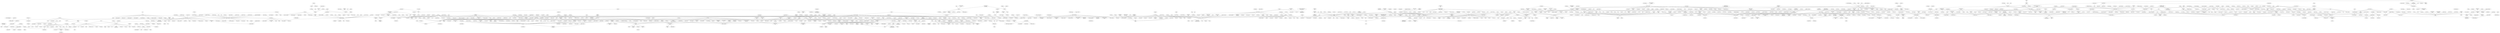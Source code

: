 strict graph "" {
	node [label="\N"];
	10	 [fontsize=16,
		height=0.25,
		label="*NSYNC",
		level=1,
		pos="-20575.85,-6851.08",
		weight=286836,
		width=0.8333333333333334];
	1065	 [fontsize=16,
		height=0.25,
		label="Jessica Simpson",
		level=2,
		pos="-21488.24,-8681.76",
		weight=298868,
		width=1.5694444444444444];
	10 -- 1065;
	1000	 [fontsize=16,
		height=0.25,
		label=Incubus,
		level=1,
		pos="-2688.16,-20958.63",
		weight=1214650,
		width=0.7361111111111112];
	831	 [fontsize=16,
		height=0.25,
		label=Fuel,
		level=1,
		pos="-4054.16,-17897.75",
		weight=373212,
		width=0.4027777777777778];
	1000 -- 831;
	1001	 [fontsize=16,
		height=0.25,
		label="India.Arie",
		level=3,
		pos="-27082.78,-36339.85",
		weight=272268,
		width=0.875];
	1476	 [fontsize=16,
		height=0.25,
		label=Musiq,
		level=5,
		pos="-25272.43,-35723.67",
		weight=110855,
		width=0.5555555555555556];
	1001 -- 1476;
	1003	 [fontsize=16,
		height=0.25,
		label=Infernal,
		level=3,
		pos="-15428.90,-3390.54",
		weight=147992,
		width=0.6944444444444444];
	1212	 [fontsize=16,
		height=0.25,
		label="Kylie Minogue",
		level=2,
		pos="-18711.23,-3019.15",
		weight=780058,
		width=1.3194444444444444];
	1003 -- 1212;
	2385	 [fontsize=16,
		height=0.25,
		label="Uniting Nations",
		level=7,
		pos="-14362.61,-4118.92",
		weight=103026,
		width=1.4166666666666667];
	1003 -- 2385;
	413	 [fontsize=16,
		height=0.25,
		label=Cascada,
		level=5,
		pos="-17436.05,-4239.27",
		weight=422222,
		width=0.8333333333333334];
	1003 -- 413;
	910	 [fontsize=16,
		height=0.25,
		label="Groove Coverage",
		level=6,
		pos="-16148.36,-5006.69",
		weight=249442,
		width=1.6666666666666667];
	1003 -- 910;
	986	 [fontsize=16,
		height=0.25,
		label="Ian Van\nDahl",
		level=2,
		pos="-14387.03,-6208.45",
		weight=207732,
		width=1.3055555555555556];
	1003 -- 986;
	1004	 [fontsize=16,
		height=0.25,
		label="In Flames",
		level=4,
		pos="9440.15,38408.58",
		weight=514041,
		width=0.9166666666666666];
	542	 [fontsize=16,
		height=0.25,
		label="Dark Tranquillity",
		level=5,
		pos="8421.23,37034.93",
		weight=232932,
		width=1.4861111111111112];
	1004 -- 542;
	1005	 [fontsize=16,
		height=0.25,
		label="Ingrid Michaelson",
		level=3,
		pos="7994.36,-15879.27",
		weight=254827,
		width=1.6388888888888888];
	1713	 [fontsize=16,
		height=0.25,
		label="Regina Spektor",
		level=3,
		pos="5015.42,-15076.26",
		weight=689251,
		width=1.4444444444444444];
	1005 -- 1713;
	2362	 [fontsize=16,
		height=0.25,
		label="Tristan Prettyman",
		level=5,
		pos="10318.49,-16131.48",
		weight=153970,
		width=1.6388888888888888];
	1005 -- 2362;
	1006	 [fontsize=16,
		height=0.25,
		label=Interpol,
		level=5,
		pos="-3011.78,33546.09",
		weight=1087041,
		width=0.6944444444444444];
	1127	 [fontsize=16,
		height=0.25,
		label="Joy Division",
		level=6,
		pos="-5140.96,33516.45",
		weight=764356,
		width=1.1111111111111112];
	1006 -- 1127;
	1007	 [fontsize=16,
		height=0.25,
		label=INXS,
		level=7,
		pos="25770.43,15547.73",
		weight=514441,
		width=0.5];
	1389	 [fontsize=16,
		height=0.25,
		label="Men at\nWork",
		level=7,
		pos="26672.46,16684.85",
		weight=251687,
		width=1.3055555555555556];
	1007 -- 1389;
	1009	 [fontsize=16,
		height=0.25,
		label="Iron &\nWine",
		level=4,
		pos="-37871.13,8446.66",
		weight=814278,
		width=1.2083333333333333];
	797	 [fontsize=16,
		height=0.25,
		label="Fleet Foxes",
		level=5,
		pos="-41442.95,8480.75",
		weight=368486,
		width=1.0972222222222223];
	1009 -- 797;
	101	 [fontsize=16,
		height=0.25,
		label="Amon Amarth",
		level=5,
		pos="6921.39,38665.45",
		weight=224808,
		width=1.2777777777777777];
	101 -- 542;
	731	 [fontsize=16,
		height=0.25,
		label=Ensiferum,
		level=5,
		pos="5273.30,39729.55",
		weight=181637,
		width=0.9444444444444444];
	101 -- 731;
	1011	 [fontsize=16,
		height=0.25,
		label="Iron Maiden",
		level=3,
		pos="94542.99,75566.30",
		weight=836037,
		width=1.1111111111111112];
	949	 [fontsize=16,
		height=0.25,
		label=Helloween,
		level=5,
		pos="91987.86,75896.22",
		weight=297463,
		width=0.9861111111111112];
	1011 -- 949;
	1012	 [fontsize=16,
		height=0.25,
		label="Isaac Hayes",
		level=4,
		pos="23516.32,11228.74",
		weight=272216,
		width=1.1527777777777777];
	2200	 [fontsize=16,
		height=0.25,
		label="The O'Jays",
		level=4,
		pos="22450.25,9726.61",
		weight=143905,
		width=1.0555555555555556];
	1012 -- 2200;
	1016	 [fontsize=16,
		height=0.25,
		label="Jack's Mannequin",
		level=4,
		pos="-32322.77,-17228.74",
		weight=308392,
		width=1.6666666666666667];
	2161	 [fontsize=16,
		height=0.25,
		label="The Hush\nSound",
		level=6,
		pos="-34295.28,-15736.12",
		weight=139773,
		width=1.6944444444444444];
	1016 -- 2161;
	1018	 [fontsize=16,
		height=0.25,
		label="Jack Johnson",
		level=7,
		pos="12123.26,-12812.53",
		weight=1099826,
		width=1.2777777777777777];
	1018 -- 2362;
	549	 [fontsize=16,
		height=0.25,
		label="Dave Matthews &\nTim Reynolds",
		level=7,
		pos="13442.99,-9844.04",
		weight=110409,
		width=3.0972222222222223];
	1018 -- 549;
	102	 [fontsize=16,
		height=0.25,
		label="Amon Tobin",
		level=2,
		pos="-20437.41,18470.67",
		weight=440972,
		width=1.1111111111111112];
	2123	 [fontsize=16,
		height=0.25,
		label="The Dust\nBrothers",
		level=5,
		pos="-18557.76,17890.48",
		weight=141869,
		width=1.8194444444444444];
	102 -- 2123;
	1023	 [fontsize=16,
		height=0.25,
		label="Jaga Jazzist",
		level=2,
		pos="-25429.88,10674.12",
		weight=162373,
		width=1.1527777777777777];
	2090	 [fontsize=16,
		height=0.25,
		label="The Cinematic\nOrchestra",
		level=2,
		pos="-24921.95,12484.60",
		weight=432356,
		width=2.4444444444444446];
	1023 -- 2090;
	24	 [fontsize=16,
		height=0.25,
		label="9 Lazy\n9",
		level=2,
		pos="-25424.66,8306.99",
		weight=168403,
		width=0.9027777777777778];
	1023 -- 24;
	1026	 [fontsize=16,
		height=0.25,
		label=Jamelia,
		level=4,
		pos="-27808.34,3000.24",
		weight=241433,
		width=0.7222222222222222];
	1477	 [fontsize=16,
		height=0.25,
		label="Mutya Buena",
		level=4,
		pos="-26411.52,2101.10",
		weight=149083,
		width=1.2361111111111112];
	1026 -- 1477;
	1027	 [fontsize=16,
		height=0.25,
		label=James,
		level=8,
		pos="-2050.34,15097.57",
		weight=246690,
		width=0.625];
	1044	 [fontsize=16,
		height=0.25,
		label="Jarvis Cocker",
		level=7,
		pos="-2871.00,13908.71",
		weight=102396,
		width=1.2638888888888888];
	1027 -- 1044;
	1028	 [fontsize=16,
		height=0.25,
		label="James Blunt",
		level=5,
		pos="-6987.60,4649.57",
		weight=873851,
		width=1.1527777777777777];
	1169	 [fontsize=16,
		height=0.25,
		label=Keane,
		level=5,
		pos="-5305.29,6614.87",
		weight=1088831,
		width=0.6111111111111112];
	1028 -- 1169;
	2002	 [fontsize=16,
		height=0.25,
		label="Take That",
		level=4,
		pos="-8113.73,3090.49",
		weight=319087,
		width=0.9166666666666666];
	1028 -- 2002;
	1029	 [fontsize=16,
		height=0.25,
		label="James Brown",
		level=4,
		pos="19618.55,14202.65",
		weight=595105,
		width=1.2777777777777777];
	264	 [fontsize=16,
		height=0.25,
		label="Bill Withers",
		level=4,
		pos="21180.94,13026.31",
		weight=342098,
		width=1.0416666666666667];
	1029 -- 264;
	1031	 [fontsize=16,
		height=0.25,
		label="James Morrison",
		level=3,
		pos="14874.55,-14678.36",
		weight=450459,
		width=1.5];
	1142	 [fontsize=16,
		height=0.25,
		label="Justin Nozuka",
		level=5,
		pos="13916.90,-15820.39",
		weight=107972,
		width=1.3194444444444444];
	1031 -- 1142;
	1033	 [fontsize=16,
		height=0.25,
		label="James Taylor",
		level=7,
		pos="19657.05,-19410.43",
		weight=347328,
		width=1.2361111111111112];
	1093	 [fontsize=16,
		height=0.25,
		label="John Denver",
		level=6,
		pos="19653.40,-21134.42",
		weight=185614,
		width=1.1944444444444444];
	1033 -- 1093;
	2402	 [fontsize=16,
		height=0.25,
		label="Van Morrison",
		level=7,
		pos="19492.69,-17020.80",
		weight=650090,
		width=1.2361111111111112];
	1033 -- 2402;
	1034	 [fontsize=16,
		height=0.25,
		label="Jamie Cullum",
		level=8,
		pos="-14702.86,-22496.39",
		weight=450203,
		width=1.2777777777777777];
	1125	 [fontsize=16,
		height=0.25,
		label="Joss Stone",
		level=3,
		pos="-13780.68,-21697.68",
		weight=487412,
		width=1.0416666666666667];
	1034 -- 1125;
	1037	 [fontsize=16,
		height=0.25,
		label=Jamiroquai,
		level=8,
		pos="-28422.72,5647.31",
		weight=794992,
		width=1.0277777777777777];
	2222	 [fontsize=16,
		height=0.25,
		label="The Quantic\nSoul Orchestra",
		level=4,
		pos="-28354.05,7030.78",
		weight=109821,
		width=2.7083333333333335];
	1037 -- 2222;
	1039	 [fontsize=16,
		height=0.25,
		label="Janet Jackson",
		level=2,
		pos="-24339.84,-18533.55",
		weight=474302,
		width=1.3333333333333333];
	1340	 [fontsize=16,
		height=0.25,
		label="Mariah Carey",
		level=4,
		pos="-21143.76,-18619.66",
		weight=720333,
		width=1.2638888888888888];
	1039 -- 1340;
	104	 [fontsize=16,
		height=0.25,
		label="Amos Lee",
		level=4,
		pos="12986.59,-15265.69",
		weight=276612,
		width=0.9444444444444444];
	104 -- 2362;
	1040	 [fontsize=16,
		height=0.25,
		label="Janis Joplin",
		level=7,
		pos="29811.05,-14368.04",
		weight=541450,
		width=1.0833333333333333];
	2166	 [fontsize=16,
		height=0.25,
		label="The Jimi\nHendrix Experience",
		level=1,
		pos="27918.25,-15595.73",
		weight=495688,
		width=2.7916666666666665];
	1040 -- 2166;
	2281	 [fontsize=16,
		height=0.25,
		label="The Verve",
		level=7,
		pos="-6347.64,13605.99",
		weight=923596,
		width=0.9583333333333334];
	1044 -- 2281;
	1045	 [fontsize=16,
		height=0.25,
		label="Jason Mraz",
		level=8,
		pos="10864.44,-18715.87",
		weight=643326,
		width=1.0833333333333333];
	1045 -- 2362;
	1047	 [fontsize=16,
		height=0.25,
		label="Jay-Z",
		level=7,
		pos="-17736.46,-31394.99",
		weight=638981,
		width=0.5277777777777778];
	1305	 [fontsize=16,
		height=0.25,
		label=Ludacris,
		level=7,
		pos="-20350.74,-28329.05",
		weight=423907,
		width=0.7916666666666666];
	1047 -- 1305;
	1457	 [fontsize=16,
		height=0.25,
		label="Mos Def",
		level=6,
		pos="-15588.73,-34325.18",
		weight=311431,
		width=0.7777777777777778];
	1047 -- 1457;
	1048	 [fontsize=16,
		height=0.25,
		label="Jay-Z and\nLinkin Park",
		level=6,
		pos="13660.98,11315.75",
		weight=330083,
		width=2.138888888888889];
	1591	 [fontsize=16,
		height=0.25,
		label="Papa Roach",
		level=2,
		pos="11964.71,12830.82",
		weight=780535,
		width=1.1666666666666667];
	1048 -- 1591;
	1050	 [fontsize=16,
		height=0.25,
		label=Jazzanova,
		level=2,
		pos="-19768.20,1584.49",
		weight=300664,
		width=1.0];
	1213	 [fontsize=16,
		height=0.25,
		label="Kyoto Jazz\nMassive",
		level=2,
		pos="-21481.68,1655.76",
		weight=129760,
		width=1.9722222222222223];
	1050 -- 1213;
	1052	 [fontsize=16,
		height=0.25,
		label="Jean-Michel Jarre",
		level=5,
		pos="42883.31,14659.65",
		weight=228313,
		width=1.6666666666666667];
	2009	 [fontsize=16,
		height=0.25,
		label="Tangerine Dream",
		level=5,
		pos="44065.76,12789.67",
		weight=165123,
		width=1.6111111111111112];
	1052 -- 2009;
	2472	 [fontsize=16,
		height=0.25,
		label=Yanni,
		level=5,
		pos="42925.64,17164.60",
		weight=141870,
		width=0.5277777777777778];
	1052 -- 2472;
	574	 [fontsize=16,
		height=0.25,
		label="Deep Forest",
		level=5,
		pos="40984.93,14079.96",
		weight=226153,
		width=1.1527777777777777];
	1052 -- 574;
	1054	 [fontsize=16,
		height=0.25,
		label="Jeff Buckley",
		level=7,
		pos="-46712.44,16338.03",
		weight=761225,
		width=1.125];
	1523	 [fontsize=16,
		height=0.25,
		label="Nick Drake",
		level=4,
		pos="-45727.56,18441.15",
		weight=657487,
		width=1.0277777777777777];
	1054 -- 1523;
	1055	 [fontsize=16,
		height=0.25,
		label="Jefferson Airplane",
		level=1,
		pos="28164.76,-11314.27",
		weight=542912,
		width=1.6666666666666667];
	1055 -- 2166;
	1056	 [fontsize=16,
		height=0.25,
		label=Jem,
		level=3,
		pos="-6724.90,21718.90",
		weight=484415,
		width=0.4027777777777778];
	272	 [fontsize=16,
		height=0.25,
		label="Bitter:Sweet",
		level=7,
		pos="-8161.81,21509.53",
		weight=122634,
		width=1.125];
	1056 -- 272;
	1057	 [fontsize=16,
		height=0.25,
		label="Jennifer Hudson",
		level=3,
		pos="-17329.72,-20457.37",
		weight=115919,
		width=1.5277777777777777];
	1057 -- 1125;
	1057 -- 1340;
	1058	 [fontsize=16,
		height=0.25,
		label="Jennifer Lopez",
		level=5,
		pos="-19433.68,-17133.55",
		weight=570845,
		width=1.375];
	1058 -- 1340;
	106	 [fontsize=16,
		height=0.25,
		label="Amy Macdonald",
		level=3,
		pos="10270.94,-35560.59",
		weight=327841,
		width=1.5138888888888888];
	944	 [fontsize=16,
		height=0.25,
		label="Heather Nova",
		level=3,
		pos="8997.29,-34412.36",
		weight=228168,
		width=1.2916666666666667];
	106 -- 944;
	1060	 [fontsize=16,
		height=0.25,
		label="Jens Lekman",
		level=6,
		pos="-39260.49,-1725.06",
		weight=242322,
		width=1.25];
	2272	 [fontsize=16,
		height=0.25,
		label="The Tough\nAlliance",
		level=8,
		pos="-36735.23,-1648.79",
		weight=114582,
		width=1.8888888888888888];
	1060 -- 2272;
	164	 [fontsize=16,
		height=0.25,
		label="Ashlee Simpson",
		level=4,
		pos="-25573.66,-9497.04",
		weight=469115,
		width=1.5138888888888888];
	1065 -- 164;
	1066	 [fontsize=16,
		height=0.25,
		label=Jet,
		level=7,
		pos="4766.92,8499.97",
		weight=747836,
		width=0.2777777777777778];
	2291	 [fontsize=16,
		height=0.25,
		label="The White\nStripes",
		level=6,
		pos="2402.68,8269.51",
		weight=1242635,
		width=1.7777777777777777];
	1066 -- 2291;
	1067	 [fontsize=16,
		height=0.25,
		label="Jethro Tull",
		level=8,
		pos="25256.25,-3896.69",
		weight=456792,
		width=0.9583333333333334];
	806	 [fontsize=16,
		height=0.25,
		label=Focus,
		level=8,
		pos="26461.79,-3197.29",
		weight=110746,
		width=0.5694444444444444];
	1067 -- 806;
	1068	 [fontsize=16,
		height=0.25,
		label=Jewel,
		level=3,
		pos="-2192.17,-33038.66",
		weight=485526,
		width=0.5416666666666666];
	1387	 [fontsize=16,
		height=0.25,
		label="Melissa Etheridge",
		level=5,
		pos="-433.77,-32545.92",
		weight=181427,
		width=1.6666666666666667];
	1068 -- 1387;
	107	 [fontsize=16,
		height=0.25,
		label="Amy Winehouse",
		level=3,
		pos="-11063.17,-21365.25",
		weight=1006978,
		width=1.5416666666666667];
	107 -- 1125;
	1071	 [fontsize=16,
		height=0.25,
		label="Jimi Hendrix",
		level=6,
		pos="29290.86,-17387.47",
		weight=1088057,
		width=1.1527777777777777];
	1071 -- 2166;
	1074	 [fontsize=16,
		height=0.25,
		label="Jimmy Eat\nWorld",
		level=3,
		pos="7574.42,-9582.84",
		weight=936209,
		width=1.6944444444444444];
	2050	 [fontsize=16,
		height=0.25,
		label="The Ataris",
		level=4,
		pos="7172.38,-6205.72",
		weight=402386,
		width=0.9444444444444444];
	1074 -- 2050;
	840	 [fontsize=16,
		height=0.25,
		label="Further Seems\nForever",
		level=8,
		pos="5999.07,-10532.27",
		weight=138114,
		width=2.2777777777777777];
	1074 -- 840;
	1079	 [fontsize=16,
		height=0.25,
		label="Joanna Newsom",
		level=3,
		pos="6280.57,-13913.39",
		weight=368213,
		width=1.5694444444444444];
	1079 -- 1713;
	108	 [fontsize=16,
		height=0.25,
		label=Anastacia,
		level=5,
		pos="-27294.56,-17318.77",
		weight=391929,
		width=0.9166666666666666];
	586	 [fontsize=16,
		height=0.25,
		label="Delta Goodrem",
		level=5,
		pos="-27817.53,-16058.80",
		weight=210939,
		width=1.4305555555555556];
	108 -- 586;
	1080	 [fontsize=16,
		height=0.25,
		label="Joan Osborne",
		level=2,
		pos="979.61,-33437.00",
		weight=205205,
		width=1.3194444444444444];
	1080 -- 1387;
	1602	 [fontsize=16,
		height=0.25,
		label="Patty Griffin",
		level=5,
		pos="729.54,-36161.45",
		weight=129702,
		width=1.0833333333333333];
	1080 -- 1602;
	1860	 [fontsize=16,
		height=0.25,
		label="Sinéad O'Connor",
		level=1,
		pos="918.04,-31376.36",
		weight=431116,
		width=1.6111111111111112];
	1080 -- 1860;
	19	 [fontsize=16,
		height=0.25,
		label="4 Non\nBlondes",
		level=1,
		pos="2447.80,-29736.52",
		weight=176534,
		width=1.5];
	1080 -- 19;
	1083	 [fontsize=16,
		height=0.25,
		label=Joe,
		level=1,
		pos="-24766.04,-39014.24",
		weight=135278,
		width=0.3333333333333333];
	1283	 [fontsize=16,
		height=0.25,
		label=Lloyd,
		level=7,
		pos="-26272.63,-40858.39",
		weight=127864,
		width=0.5];
	1083 -- 1283;
	1083 -- 1476;
	1520	 [fontsize=16,
		height=0.25,
		label="Ne-Yo",
		level=3,
		pos="-22431.17,-38210.16",
		weight=449705,
		width=0.5833333333333334];
	1083 -- 1520;
	1736	 [fontsize=16,
		height=0.25,
		label="R. Kelly",
		level=1,
		pos="-29144.35,-38341.65",
		weight=377998,
		width=0.7222222222222222];
	1083 -- 1736;
	2391	 [fontsize=16,
		height=0.25,
		label=Usher,
		level=1,
		pos="-20670.42,-40334.90",
		weight=546757,
		width=0.5555555555555556];
	1083 -- 2391;
	503	 [fontsize=16,
		height=0.25,
		label="Craig David",
		level=6,
		pos="-23730.63,-40561.41",
		weight=312181,
		width=1.0972222222222223];
	1083 -- 503;
	1084	 [fontsize=16,
		height=0.25,
		label="Joe Cocker",
		level=7,
		pos="24170.07,3541.17",
		weight=419628,
		width=1.0555555555555556];
	455	 [fontsize=16,
		height=0.25,
		label="Chris Rea",
		level=8,
		pos="24604.52,2062.33",
		weight=230694,
		width=0.9305555555555556];
	1084 -- 455;
	1088	 [fontsize=16,
		height=0.25,
		label="Joe Walsh",
		level=6,
		pos="35171.78,-17982.84",
		weight=142417,
		width=0.9722222222222222];
	798	 [fontsize=16,
		height=0.25,
		label="Fleetwood Mac",
		level=5,
		pos="37297.25,-17656.81",
		weight=675635,
		width=1.4305555555555556];
	1088 -- 798;
	807	 [fontsize=16,
		height=0.25,
		label=Foghat,
		level=6,
		pos="33184.02,-20130.82",
		weight=139956,
		width=0.6527777777777778];
	1088 -- 807;
	1089	 [fontsize=16,
		height=0.25,
		label="John Mayall &\nThe Bluesbreakers",
		level=3,
		pos="23652.92,-1394.49",
		weight=118074,
		width=3.25];
	1104	 [fontsize=16,
		height=0.25,
		label="Johnny Winter",
		level=3,
		pos="22134.70,-8093.52",
		weight=131056,
		width=1.3333333333333333];
	1089 -- 1104;
	1089 -- 455;
	109	 [fontsize=16,
		height=0.25,
		label=Anathema,
		level=5,
		pos="105349.02,83321.31",
		weight=257668,
		width=0.9583333333333334];
	2318	 [fontsize=16,
		height=0.25,
		label=Tiamat,
		level=5,
		pos="103886.07,83290.75",
		weight=159323,
		width=0.6388888888888888];
	109 -- 2318;
	1092	 [fontsize=16,
		height=0.25,
		label="John Coltrane",
		level=5,
		pos="40948.17,-12901.45",
		weight=378942,
		width=1.3055555555555556];
	431	 [fontsize=16,
		height=0.25,
		label="Charlie Parker",
		level=5,
		pos="41328.10,-10947.11",
		weight=238264,
		width=1.3333333333333333];
	1092 -- 431;
	1504	 [fontsize=16,
		height=0.25,
		label="Neil Diamond",
		level=6,
		pos="18478.37,-21079.74",
		weight=277139,
		width=1.2638888888888888];
	1093 -- 1504;
	409	 [fontsize=16,
		height=0.25,
		label=Carpenters,
		level=2,
		pos="19141.43,-23025.17",
		weight=272974,
		width=1.0416666666666667];
	1093 -- 409;
	645	 [fontsize=16,
		height=0.25,
		label="Don McLean",
		level=4,
		pos="21730.33,-21898.88",
		weight=245217,
		width=1.1944444444444444];
	1093 -- 645;
	1096	 [fontsize=16,
		height=0.25,
		label="John Lee\nHooker",
		level=3,
		pos="20368.19,-3433.90",
		weight=276549,
		width=1.7222222222222223];
	1700	 [fontsize=16,
		height=0.25,
		label="Ray Charles",
		level=4,
		pos="19862.69,-2149.47",
		weight=603951,
		width=1.1527777777777777];
	1096 -- 1700;
	368	 [fontsize=16,
		height=0.25,
		label="Buddy Guy",
		level=3,
		pos="21095.07,-5338.02",
		weight=168170,
		width=1.0416666666666667];
	1096 -- 368;
	1097	 [fontsize=16,
		height=0.25,
		label="John Legend",
		level=3,
		pos="-26845.45,-34569.93",
		weight=420828,
		width=1.2222222222222223];
	1097 -- 1476;
	1098	 [fontsize=16,
		height=0.25,
		label="John Lennon",
		level=7,
		pos="20152.71,-31830.82",
		weight=850977,
		width=1.2222222222222223];
	1608	 [fontsize=16,
		height=0.25,
		label="Paul McCartney",
		level=7,
		pos="21785.94,-30183.20",
		weight=490203,
		width=1.5];
	1098 -- 1608;
	1099	 [fontsize=16,
		height=0.25,
		label="John Martyn",
		level=8,
		pos="-49220.83,18901.74",
		weight=104145,
		width=1.1527777777777777];
	1111	 [fontsize=16,
		height=0.25,
		label="Joni Mitchell",
		level=5,
		pos="-50208.98,17928.61",
		weight=403885,
		width=1.1388888888888888];
	1099 -- 1111;
	1250	 [fontsize=16,
		height=0.25,
		label="Leonard Cohen",
		level=7,
		pos="-50259.15,19621.67",
		weight=536625,
		width=1.4583333333333333];
	1099 -- 1250;
	1099 -- 1523;
	11	 [fontsize=16,
		height=0.25,
		label="2Pac",
		level=2,
		pos="-10390.00,-25689.31",
		weight=562588,
		width=0.4861111111111111];
	1890	 [fontsize=16,
		height=0.25,
		label="Snoop Dogg",
		level=2,
		pos="-10737.24,-27915.00",
		weight=617991,
		width=1.1805555555555556];
	11 -- 1890;
	110	 [fontsize=16,
		height=0.25,
		label=Anberlin,
		level=3,
		pos="-39692.05,-4411.33",
		weight=323719,
		width=0.7638888888888888];
	2044	 [fontsize=16,
		height=0.25,
		label="The Almost",
		level=3,
		pos="-40457.53,-6301.38",
		weight=103130,
		width=1.0555555555555556];
	110 -- 2044;
	1101	 [fontsize=16,
		height=0.25,
		label="John Mayer",
		level=5,
		pos="14917.40,-11681.03",
		weight=788419,
		width=1.0972222222222223];
	1101 -- 549;
	1102	 [fontsize=16,
		height=0.25,
		label="John Mayer\nTrio",
		level=5,
		pos="16655.62,-9651.40",
		weight=101264,
		width=1.625];
	218	 [fontsize=16,
		height=0.25,
		label="B.B. King &\nEric Clapton",
		level=3,
		pos="18515.98,-8652.05",
		weight=158894,
		width=2.375];
	1102 -- 218;
	1102 -- 549;
	1103	 [fontsize=16,
		height=0.25,
		label="John Mellencamp",
		level=7,
		pos="26845.57,-21861.55",
		weight=250401,
		width=1.6527777777777777];
	1972	 [fontsize=16,
		height=0.25,
		label=Styx,
		level=5,
		pos="27642.96,-24686.50",
		weight=338729,
		width=0.4027777777777778];
	1103 -- 1972;
	1759	 [fontsize=16,
		height=0.25,
		label="Rory Gallagher",
		level=8,
		pos="21952.44,-11073.41",
		weight=121587,
		width=1.4027777777777777];
	1104 -- 1759;
	1955	 [fontsize=16,
		height=0.25,
		label="Stevie Ray\nVaughan",
		level=3,
		pos="19872.47,-6915.20",
		weight=291941,
		width=2.013888888888889];
	1104 -- 1955;
	2001	 [fontsize=16,
		height=0.25,
		label="Taj Mahal",
		level=7,
		pos="19710.26,-11074.87",
		weight=110103,
		width=0.8888888888888888];
	1104 -- 2001;
	1104 -- 218;
	219	 [fontsize=16,
		height=0.25,
		label="B.B. King",
		level=3,
		pos="24841.47,-8129.52",
		weight=309738,
		width=0.875];
	1104 -- 219;
	1104 -- 368;
	739	 [fontsize=16,
		height=0.25,
		label="Eric Clapton",
		level=6,
		pos="26180.16,-11244.15",
		weight=989627,
		width=1.1388888888888888];
	1104 -- 739;
	854	 [fontsize=16,
		height=0.25,
		label="Gary Moore",
		level=6,
		pos="23569.30,-6965.98",
		weight=264699,
		width=1.1111111111111112];
	1104 -- 854;
	1107	 [fontsize=16,
		height=0.25,
		label="John Williams",
		level=3,
		pos="-15231.03,9947.77",
		weight=404010,
		width=1.2916666666666667];
	1199	 [fontsize=16,
		height=0.25,
		label="Klaus Badelt",
		level=3,
		pos="-15712.96,11895.00",
		weight=211545,
		width=1.1666666666666667];
	1107 -- 1199;
	1108	 [fontsize=16,
		height=0.25,
		label=JoJo,
		level=4,
		pos="-28996.30,-9839.26",
		weight=316204,
		width=0.4444444444444444];
	1108 -- 164;
	1117	 [fontsize=16,
		height=0.25,
		label="José González",
		level=4,
		pos="-45254.15,6320.97",
		weight=545027,
		width=1.3888888888888888];
	1124	 [fontsize=16,
		height=0.25,
		label="Joshua Radin",
		level=4,
		pos="-46884.21,4897.81",
		weight=254988,
		width=1.2916666666666667];
	1117 -- 1124;
	1117 -- 797;
	1119	 [fontsize=16,
		height=0.25,
		label="Joseph Arthur",
		level=4,
		pos="-46325.41,23827.21",
		weight=257913,
		width=1.2916666666666667];
	69	 [fontsize=16,
		height=0.25,
		label="Alexi Murdoch",
		level=4,
		pos="-47781.10,22521.51",
		weight=180196,
		width=1.3333333333333333];
	1119 -- 69;
	1121	 [fontsize=16,
		height=0.25,
		label="Josh Kelley",
		level=5,
		pos="7882.58,-20826.02",
		weight=144777,
		width=1.0694444444444444];
	1121 -- 2362;
	668	 [fontsize=16,
		height=0.25,
		label="Duncan Sheik",
		level=8,
		pos="6230.40,-24210.07",
		weight=101168,
		width=1.3055555555555556];
	1121 -- 668;
	1122	 [fontsize=16,
		height=0.25,
		label="Josh Ritter",
		level=4,
		pos="1978.33,-37811.41",
		weight=186561,
		width=1.0];
	1122 -- 1602;
	1772	 [fontsize=16,
		height=0.25,
		label="Ryan Adams",
		level=8,
		pos="2783.93,-38775.13",
		weight=455379,
		width=1.1944444444444444];
	1122 -- 1772;
	1316	 [fontsize=16,
		height=0.25,
		label="Macy Gray",
		level=4,
		pos="-11813.20,-22784.77",
		weight=330149,
		width=1.0138888888888888];
	1125 -- 1316;
	153	 [fontsize=16,
		height=0.25,
		label="Aretha Franklin",
		level=4,
		pos="-13153.65,-19142.77",
		weight=642451,
		width=1.4166666666666667];
	1125 -- 153;
	38	 [fontsize=16,
		height=0.25,
		label=Adele,
		level=3,
		pos="-14972.67,-19698.06",
		weight=401785,
		width=0.5416666666666666];
	1125 -- 38;
	496	 [fontsize=16,
		height=0.25,
		label="Corinne Bailey\nRae",
		level=3,
		pos="-11437.30,-19729.56",
		weight=468718,
		width=1.9166666666666667];
	1125 -- 496;
	666	 [fontsize=16,
		height=0.25,
		label=Duffy,
		level=3,
		pos="-13301.06,-23519.66",
		weight=515263,
		width=0.4861111111111111];
	1125 -- 666;
	1126	 [fontsize=16,
		height=0.25,
		label=Journey,
		level=5,
		pos="25075.86,-23433.37",
		weight=465778,
		width=0.75];
	1126 -- 1972;
	1456	 [fontsize=16,
		height=0.25,
		label=Morrissey,
		level=8,
		pos="-6405.86,32231.02",
		weight=581637,
		width=0.9027777777777778];
	1127 -- 1456;
	1515	 [fontsize=16,
		height=0.25,
		label="New Order",
		level=8,
		pos="-3837.23,32507.30",
		weight=741154,
		width=1.0138888888888888];
	1127 -- 1515;
	1840	 [fontsize=16,
		height=0.25,
		label="She Wants\nRevenge",
		level=6,
		pos="-7096.22,35460.03",
		weight=257284,
		width=2.0416666666666665];
	1127 -- 1840;
	1862	 [fontsize=16,
		height=0.25,
		label="Siouxsie and\nthe Banshees",
		level=3,
		pos="-3005.67,35032.31",
		weight=340087,
		width=2.6527777777777777];
	1127 -- 1862;
	1905	 [fontsize=16,
		height=0.25,
		label="Sonic Youth",
		level=6,
		pos="-5183.19,30713.57",
		weight=746676,
		width=1.1111111111111112];
	1127 -- 1905;
	2105	 [fontsize=16,
		height=0.25,
		label="The Cure",
		level=6,
		pos="-7504.69,32856.98",
		weight=1344110,
		width=0.875];
	1127 -- 2105;
	216	 [fontsize=16,
		height=0.25,
		label=Bauhaus,
		level=6,
		pos="-4234.46,35863.13",
		weight=251617,
		width=0.8333333333333334];
	1127 -- 216;
	2247	 [fontsize=16,
		height=0.25,
		label="The Smiths",
		level=6,
		pos="-7714.14,34231.55",
		weight=847939,
		width=1.0555555555555556];
	1127 -- 2247;
	380	 [fontsize=16,
		height=0.25,
		label=Buzzcocks,
		level=7,
		pos="-6031.99,37379.81",
		weight=307283,
		width=1.0];
	1127 -- 380;
	1128	 [fontsize=16,
		height=0.25,
		label=Juanes,
		level=4,
		pos="-2541.97,-6750.73",
		weight=310537,
		width=0.6805555555555556];
	1719	 [fontsize=16,
		height=0.25,
		label="Ricardo Arjona",
		level=4,
		pos="-2650.18,-5608.98",
		weight=125685,
		width=1.375];
	1128 -- 1719;
	1129	 [fontsize=16,
		height=0.25,
		label="Judas Priest",
		level=3,
		pos="92788.38,77571.25",
		weight=490388,
		width=1.1527777777777777];
	1129 -- 949;
	1130	 [fontsize=16,
		height=0.25,
		label="Judy Garland",
		level=6,
		pos="36229.25,2646.33",
		weight=112930,
		width=1.25];
	249	 [fontsize=16,
		height=0.25,
		label="Bette Midler",
		level=4,
		pos="36309.27,4426.95",
		weight=139097,
		width=1.1111111111111112];
	1130 -- 249;
	677	 [fontsize=16,
		height=0.25,
		label="Eartha Kitt",
		level=7,
		pos="36901.02,1022.19",
		weight=130386,
		width=0.9722222222222222];
	1130 -- 677;
	1132	 [fontsize=16,
		height=0.25,
		label=Juli,
		level=2,
		pos="50730.95,26259.44",
		weight=150895,
		width=0.3055555555555556];
	1928	 [fontsize=16,
		height=0.25,
		label="Sportfreunde Stiller",
		level=6,
		pos="52237.29,24799.55",
		weight=175936,
		width=1.7777777777777777];
	1132 -- 1928;
	951	 [fontsize=16,
		height=0.25,
		label="Herbert Grönemeyer",
		level=2,
		pos="48721.84,28999.92",
		weight=135891,
		width=1.9305555555555556];
	1132 -- 951;
	1133	 [fontsize=16,
		height=0.25,
		label="Julie London",
		level=5,
		pos="37841.86,-2611.38",
		weight=262229,
		width=1.1805555555555556];
	1492	 [fontsize=16,
		height=0.25,
		label="Nancy Wilson",
		level=5,
		pos="37779.09,-525.28",
		weight=148489,
		width=1.2777777777777777];
	1133 -- 1492;
	263	 [fontsize=16,
		height=0.25,
		label="Billie Holiday",
		level=5,
		pos="36474.31,-5630.96",
		weight=521970,
		width=1.1805555555555556];
	1133 -- 263;
	1135	 [fontsize=16,
		height=0.25,
		label="Junior Boys",
		level=8,
		pos="-19896.42,32556.63",
		weight=200236,
		width=1.0972222222222223];
	1237	 [fontsize=16,
		height=0.25,
		label="LCD Soundsystem",
		level=1,
		pos="-19997.43,29621.48",
		weight=622881,
		width=1.7638888888888888];
	1135 -- 1237;
	2174	 [fontsize=16,
		height=0.25,
		label="The Knife",
		level=7,
		pos="-18501.64,33384.16",
		weight=562406,
		width=0.8888888888888888];
	1135 -- 2174;
	1139	 [fontsize=16,
		height=0.25,
		label="Jurassic 5",
		level=5,
		pos="-17117.60,-35668.63",
		weight=340808,
		width=0.9444444444444444];
	1139 -- 1457;
	114	 [fontsize=16,
		height=0.25,
		label="Andrew Bird",
		level=3,
		pos="-41381.12,11214.72",
		weight=483747,
		width=1.1388888888888888];
	114 -- 797;
	1140	 [fontsize=16,
		height=0.25,
		label=Justice,
		level=7,
		pos="-22674.15,32045.58",
		weight=505719,
		width=0.6527777777777778];
	1140 -- 1237;
	632	 [fontsize=16,
		height=0.25,
		label="DJ Mehdi",
		level=7,
		pos="-24611.38,34185.89",
		weight=114930,
		width=0.8888888888888888];
	1140 -- 632;
	1590	 [fontsize=16,
		height=0.25,
		label="Paolo Nutini",
		level=3,
		pos="15360.70,-17350.65",
		weight=366738,
		width=1.125];
	1142 -- 1590;
	1142 -- 2362;
	1143	 [fontsize=16,
		height=0.25,
		label="Justin Timberlake",
		level=1,
		pos="-31564.56,-9999.63",
		weight=972050,
		width=1.625];
	358	 [fontsize=16,
		height=0.25,
		label="Britney Spears",
		level=5,
		pos="-30232.63,-9533.10",
		weight=1022718,
		width=1.375];
	1143 -- 358;
	1144	 [fontsize=16,
		height=0.25,
		label="Just Jack",
		level=6,
		pos="-11416.20,-1415.15",
		weight=182697,
		width=0.875];
	1405	 [fontsize=16,
		height=0.25,
		label="M.I.A.",
		level=8,
		pos="-11442.70,-3502.18",
		weight=563873,
		width=0.5416666666666666];
	1144 -- 1405;
	181	 [fontsize=16,
		height=0.25,
		label="Audio Bullys",
		level=5,
		pos="-9224.17,-4492.63",
		weight=206117,
		width=1.1527777777777777];
	1144 -- 181;
	1907	 [fontsize=16,
		height=0.25,
		label="Sophie Ellis-Bextor",
		level=5,
		pos="-21933.04,-1757.40",
		weight=310619,
		width=1.7638888888888888];
	1144 -- 1907;
	1948	 [fontsize=16,
		height=0.25,
		label="Stereo MC's",
		level=6,
		pos="-13715.35,1765.78",
		weight=181042,
		width=1.1527777777777777];
	1144 -- 1948;
	213	 [fontsize=16,
		height=0.25,
		label="Basement Jaxx",
		level=5,
		pos="-10279.23,708.95",
		weight=580544,
		width=1.4444444444444444];
	1144 -- 213;
	2132	 [fontsize=16,
		height=0.25,
		label="The Feeling",
		level=3,
		pos="-4886.12,1976.76",
		weight=291405,
		width=1.1111111111111112];
	1144 -- 2132;
	2259	 [fontsize=16,
		height=0.25,
		label="The Streets",
		level=6,
		pos="-10070.49,374.77",
		weight=459699,
		width=1.0833333333333333];
	1144 -- 2259;
	2271	 [fontsize=16,
		height=0.25,
		label="The Ting\nTings",
		level=4,
		pos="-9188.81,-1404.34",
		weight=553469,
		width=1.4861111111111112];
	1144 -- 2271;
	390	 [fontsize=16,
		height=0.25,
		label="Calvin Harris",
		level=6,
		pos="-12307.59,380.37",
		weight=264959,
		width=1.1944444444444444];
	1144 -- 390;
	534	 [fontsize=16,
		height=0.25,
		label="Daniel Bedingfield",
		level=6,
		pos="-8708.48,-2134.76",
		weight=188172,
		width=1.6805555555555556];
	1144 -- 534;
	744	 [fontsize=16,
		height=0.25,
		label=Estelle,
		level=2,
		pos="-12839.33,-2589.84",
		weight=237700,
		width=0.625];
	1144 -- 744;
	1146	 [fontsize=16,
		height=0.25,
		label="Kaiser Chiefs",
		level=5,
		pos="-490.99,24200.96",
		weight=1069671,
		width=1.2361111111111112];
	2052	 [fontsize=16,
		height=0.25,
		label="The Automatic",
		level=3,
		pos="175.84,21140.47",
		weight=247640,
		width=1.3333333333333333];
	1146 -- 2052;
	1147	 [fontsize=16,
		height=0.25,
		label="Kaki King",
		level=5,
		pos="5997.86,-18802.98",
		weight=105886,
		width=0.8888888888888888];
	1432	 [fontsize=16,
		height=0.25,
		label=Mirah,
		level=6,
		pos="5938.59,-17195.28",
		weight=308944,
		width=0.5277777777777778];
	1147 -- 1432;
	1750	 [fontsize=16,
		height=0.25,
		label="Rodrigo y\nGabriela",
		level=8,
		pos="5563.64,-19511.99",
		weight=133313,
		width=1.8611111111111112];
	1147 -- 1750;
	1150	 [fontsize=16,
		height=0.25,
		label=Kansas,
		level=5,
		pos="30923.15,-27121.32",
		weight=336746,
		width=0.7083333333333334];
	1150 -- 1972;
	1151	 [fontsize=16,
		height=0.25,
		label="Kanye West",
		level=3,
		pos="-23109.68,-26378.55",
		weight=1023445,
		width=1.1388888888888888];
	1151 -- 1305;
	2324	 [fontsize=16,
		height=0.25,
		label=Timbaland,
		level=3,
		pos="-23815.36,-24513.62",
		weight=572821,
		width=0.9722222222222222];
	1151 -- 2324;
	882	 [fontsize=16,
		height=0.25,
		label="Gnarls Barkley",
		level=6,
		pos="-24724.74,-25914.02",
		weight=658504,
		width=1.375];
	1151 -- 882;
	1153	 [fontsize=16,
		height=0.25,
		label=Kasabian,
		level=5,
		pos="-8534.43,12467.94",
		weight=813145,
		width=0.875];
	1153 -- 2281;
	1157	 [fontsize=16,
		height=0.25,
		label="Kat DeLuna",
		level=5,
		pos="-27212.04,-21563.90",
		weight=121602,
		width=1.1111111111111112];
	1175	 [fontsize=16,
		height=0.25,
		label="Kelly Rowland",
		level=4,
		pos="-25508.84,-20261.52",
		weight=244804,
		width=1.3333333333333333];
	1157 -- 1175;
	1730	 [fontsize=16,
		height=0.25,
		label=Rihanna,
		level=7,
		pos="-28588.00,-21482.68",
		weight=990964,
		width=0.7777777777777778];
	1157 -- 1730;
	416	 [fontsize=16,
		height=0.25,
		label=Cassie,
		level=5,
		pos="-27585.48,-23116.39",
		weight=251617,
		width=0.6388888888888888];
	1157 -- 416;
	1158	 [fontsize=16,
		height=0.25,
		label="Kate Bush",
		level=3,
		pos="30676.29,4276.32",
		weight=491069,
		width=0.9722222222222222];
	132	 [fontsize=16,
		height=0.25,
		label="Annie Lennox",
		level=3,
		pos="28696.21,6805.63",
		weight=363635,
		width=1.2916666666666667];
	1158 -- 132;
	1630	 [fontsize=16,
		height=0.25,
		label="Peter Gabriel",
		level=5,
		pos="30203.79,2010.69",
		weight=552607,
		width=1.2222222222222223];
	1158 -- 1630;
	1647	 [fontsize=16,
		height=0.25,
		label="PJ Harvey",
		level=6,
		pos="29672.77,4146.47",
		weight=711575,
		width=0.9722222222222222];
	1158 -- 1647;
	215	 [fontsize=16,
		height=0.25,
		label="Bat for\nLashes",
		level=5,
		pos="32632.21,3565.28",
		weight=311687,
		width=1.4583333333333333];
	1158 -- 215;
	116	 [fontsize=16,
		height=0.25,
		label="...And You Will Know Us\nby the Trail of...",
		level=5,
		pos="-529.65,27782.25",
		weight=339971,
		width=3.8194444444444446];
	2097	 [fontsize=16,
		height=0.25,
		label="The Cooper\nTemple Clause",
		level=5,
		pos="-949.51,26073.30",
		weight=163583,
		width=2.6805555555555554];
	116 -- 2097;
	1160	 [fontsize=16,
		height=0.25,
		label="Kate Nash",
		level=3,
		pos="4202.43,-13694.73",
		weight=512121,
		width=0.9861111111111112];
	1160 -- 1713;
	1163	 [fontsize=16,
		height=0.25,
		label="Katie Melua",
		level=5,
		pos="7412.24,-38689.02",
		weight=508204,
		width=1.1111111111111112];
	1341	 [fontsize=16,
		height=0.25,
		label="Maria Mena",
		level=3,
		pos="8160.60,-37391.30",
		weight=266367,
		width=1.1111111111111112];
	1163 -- 1341;
	1164	 [fontsize=16,
		height=0.25,
		label="Katy Perry",
		level=5,
		pos="-26404.20,-6395.74",
		weight=573653,
		width=0.9722222222222222];
	1164 -- 164;
	1166	 [fontsize=16,
		height=0.25,
		label="KC and the\nSunshine Band",
		level=6,
		pos="44392.20,990.28",
		weight=197107,
		width=2.6527777777777777];
	1202	 [fontsize=16,
		height=0.25,
		label="Kool &\nThe Gang",
		level=6,
		pos="46057.14,412.68",
		weight=376684,
		width=1.7361111111111112];
	1166 -- 1202;
	229	 [fontsize=16,
		height=0.25,
		label="Bee Gees",
		level=2,
		pos="45298.73,2430.75",
		weight=477389,
		width=0.9444444444444444];
	1166 -- 229;
	646	 [fontsize=16,
		height=0.25,
		label="Donna Summer",
		level=2,
		pos="42652.09,2699.02",
		weight=285175,
		width=1.4861111111111112];
	1166 -- 646;
	969	 [fontsize=16,
		height=0.25,
		label="Hot Chocolate",
		level=6,
		pos="44047.92,-1285.88",
		weight=166460,
		width=1.3333333333333333];
	1166 -- 969;
	147	 [fontsize=16,
		height=0.25,
		label=Aqualung,
		level=3,
		pos="-3477.23,3817.74",
		weight=452138,
		width=0.8888888888888888];
	1169 -- 147;
	1474	 [fontsize=16,
		height=0.25,
		label=Muse,
		level=2,
		pos="-6332.34,8419.07",
		weight=1629255,
		width=0.5138888888888888];
	1169 -- 1474;
	1737	 [fontsize=16,
		height=0.25,
		label="Robbie Williams",
		level=4,
		pos="-7146.79,3295.67",
		weight=862188,
		width=1.5];
	1169 -- 1737;
	174	 [fontsize=16,
		height=0.25,
		label=Athlete,
		level=3,
		pos="-3475.19,4764.21",
		weight=487805,
		width=0.6527777777777778];
	1169 -- 174;
	1891	 [fontsize=16,
		height=0.25,
		label="Snow Patrol",
		level=3,
		pos="-5312.57,3414.79",
		weight=1324962,
		width=1.125];
	1169 -- 1891;
	1169 -- 2132;
	2138	 [fontsize=16,
		height=0.25,
		label="The Fray",
		level=6,
		pos="-4223.29,8563.28",
		weight=763031,
		width=0.8333333333333334];
	1169 -- 2138;
	2169	 [fontsize=16,
		height=0.25,
		label="The Killers",
		level=5,
		pos="-6804.61,7051.18",
		weight=1820368,
		width=0.9861111111111112];
	1169 -- 2169;
	1169 -- 2281;
	715	 [fontsize=16,
		height=0.25,
		label=Embrace,
		level=5,
		pos="-2718.20,7196.74",
		weight=296064,
		width=0.8472222222222222];
	1169 -- 715;
	821	 [fontsize=16,
		height=0.25,
		label="Franz Ferdinand",
		level=5,
		pos="-1863.20,8192.90",
		weight=1483084,
		width=1.5416666666666667];
	1169 -- 821;
	1172	 [fontsize=16,
		height=0.25,
		label=Kelis,
		level=2,
		pos="-22471.58,-13551.18",
		weight=441679,
		width=0.4444444444444444];
	163	 [fontsize=16,
		height=0.25,
		label=Ashanti,
		level=2,
		pos="-21884.09,-15402.33",
		weight=287385,
		width=0.6944444444444444];
	1172 -- 163;
	1173	 [fontsize=16,
		height=0.25,
		label="Kelly Clarkson",
		level=5,
		pos="-28934.81,-11957.73",
		weight=841862,
		width=1.3333333333333333];
	1173 -- 164;
	1175 -- 1340;
	1179	 [fontsize=16,
		height=0.25,
		label=Kent,
		level=5,
		pos="-33814.84,-1892.92",
		weight=249149,
		width=0.4305555555555556];
	384	 [fontsize=16,
		height=0.25,
		label=Caesars,
		level=8,
		pos="-35373.22,-1502.26",
		weight=208813,
		width=0.7777777777777778];
	1179 -- 384;
	1185	 [fontsize=16,
		height=0.25,
		label="Kid Loco",
		level=4,
		pos="-17873.05,14449.90",
		weight=244053,
		width=0.8194444444444444];
	558	 [fontsize=16,
		height=0.25,
		label="David Holmes",
		level=3,
		pos="-18433.94,15287.04",
		weight=148816,
		width=1.3055555555555556];
	1185 -- 558;
	1186	 [fontsize=16,
		height=0.25,
		label="Kid Rock",
		level=2,
		pos="19769.27,1733.36",
		weight=260243,
		width=0.8333333333333334];
	466	 [fontsize=16,
		height=0.25,
		label=CKY,
		level=4,
		pos="19032.54,3350.96",
		weight=252035,
		width=0.4444444444444444];
	1186 -- 466;
	1189	 [fontsize=16,
		height=0.25,
		label="Killswitch Engage",
		level=2,
		pos="-53673.60,4851.51",
		weight=398244,
		width=1.6388888888888888];
	946	 [fontsize=16,
		height=0.25,
		label="Heaven Shall\nBurn",
		level=4,
		pos="-53382.77,3046.38",
		weight=110961,
		width=1.8611111111111112];
	1189 -- 946;
	119	 [fontsize=16,
		height=0.25,
		label="Angels &\nAirwaves",
		level=1,
		pos="2265.43,-8746.70",
		weight=263925,
		width=1.8611111111111112];
	1978	 [fontsize=16,
		height=0.25,
		label=Sugarcult,
		level=1,
		pos="3305.37,-5930.59",
		weight=411221,
		width=0.8888888888888888];
	119 -- 1978;
	1193	 [fontsize=16,
		height=0.25,
		label="Kings of\nConvenience",
		level=6,
		pos="-38243.81,16158.66",
		weight=549526,
		width=2.1527777777777777];
	186	 [fontsize=16,
		height=0.25,
		label="Au Revoir\nSimone",
		level=5,
		pos="-35848.62,16613.54",
		weight=192139,
		width=1.8055555555555556];
	1193 -- 186;
	1194	 [fontsize=16,
		height=0.25,
		label="Kings of\nLeon",
		level=3,
		pos="-324.16,4087.05",
		weight=948535,
		width=1.4027777777777777];
	2068	 [fontsize=16,
		height=0.25,
		label="The Black\nKeys",
		level=7,
		pos="-126.32,5375.90",
		weight=312496,
		width=1.5694444444444444];
	1194 -- 2068;
	1196	 [fontsize=16,
		height=0.25,
		label=KISS,
		level=3,
		pos="21675.12,-13766.42",
		weight=581809,
		width=0.4861111111111111];
	2302	 [fontsize=16,
		height=0.25,
		label="Thin Lizzy",
		level=7,
		pos="22196.74,-11754.21",
		weight=356257,
		width=0.9444444444444444];
	1196 -- 2302;
	539	 [fontsize=16,
		height=0.25,
		label="Danny Elfman",
		level=3,
		pos="-16834.76,9934.28",
		weight=315552,
		width=1.3194444444444444];
	1199 -- 539;
	932	 [fontsize=16,
		height=0.25,
		label="Hans Zimmer",
		level=3,
		pos="-14548.43,12384.28",
		weight=420031,
		width=1.2638888888888888];
	1199 -- 932;
	936	 [fontsize=16,
		height=0.25,
		label="Harry Gregson-Williams",
		level=3,
		pos="-16067.60,14053.64",
		weight=166072,
		width=2.2222222222222223];
	1199 -- 936;
	974	 [fontsize=16,
		height=0.25,
		label="Howard Shore",
		level=3,
		pos="-14412.82,10938.17",
		weight=324978,
		width=1.3472222222222223];
	1199 -- 974;
	1200	 [fontsize=16,
		height=0.25,
		label=Klaxons,
		level=5,
		pos="-22750.25,23431.06",
		weight=511333,
		width=0.75];
	925	 [fontsize=16,
		height=0.25,
		label="Hadouken!",
		level=8,
		pos="-21044.10,24821.90",
		weight=106745,
		width=1.0138888888888888];
	1200 -- 925;
	1201	 [fontsize=16,
		height=0.25,
		label="Ko\:042fn",
		level=3,
		pos="10248.41,18529.42",
		weight=918247,
		width=0.8888888888888888];
	1878	 [fontsize=16,
		height=0.25,
		label=Slipknot,
		level=6,
		pos="7387.35,18203.32",
		weight=739871,
		width=0.7361111111111112];
	1201 -- 1878;
	1203	 [fontsize=16,
		height=0.25,
		label=Koop,
		level=6,
		pos="-22946.94,3190.06",
		weight=328121,
		width=0.5];
	1282	 [fontsize=16,
		height=0.25,
		label=Llorca,
		level=6,
		pos="-21069.13,3629.42",
		weight=114751,
		width=0.5694444444444444];
	1203 -- 1282;
	1205	 [fontsize=16,
		height=0.25,
		label=Kosheen,
		level=8,
		pos="-15269.00,20276.28",
		weight=361595,
		width=0.8333333333333334];
	2386	 [fontsize=16,
		height=0.25,
		label=UNKLE,
		level=5,
		pos="-15754.82,22359.83",
		weight=490687,
		width=0.7083333333333334];
	1205 -- 2386;
	1206	 [fontsize=16,
		height=0.25,
		label=Kreator,
		level=5,
		pos="7008.44,27117.58",
		weight=185539,
		width=0.6805555555555556];
	1384	 [fontsize=16,
		height=0.25,
		label=Megadeth,
		level=5,
		pos="5882.54,27667.29",
		weight=526043,
		width=0.9444444444444444];
	1206 -- 1384;
	1826	 [fontsize=16,
		height=0.25,
		label=Sepultura,
		level=5,
		pos="9405.97,27672.21",
		weight=376107,
		width=0.8888888888888888];
	1206 -- 1826;
	1208	 [fontsize=16,
		height=0.25,
		label="Kruder &\nDorfmeister",
		level=7,
		pos="-16350.87,5596.46",
		weight=357924,
		width=2.0833333333333335];
	1528	 [fontsize=16,
		height=0.25,
		label="Nightmares on\nWax",
		level=3,
		pos="-18250.94,6348.27",
		weight=444084,
		width=1.9583333333333333];
	1208 -- 1528;
	1208 -- 1948;
	2301	 [fontsize=16,
		height=0.25,
		label="Thievery Corporation",
		level=3,
		pos="-14665.69,4249.53",
		weight=739944,
		width=1.9444444444444444];
	1208 -- 2301;
	2348	 [fontsize=16,
		height=0.25,
		label=Tosca,
		level=6,
		pos="-18220.25,5241.40",
		weight=395353,
		width=0.5555555555555556];
	1208 -- 2348;
	2489	 [fontsize=16,
		height=0.25,
		label="Zero 7",
		level=3,
		pos="-15958.99,2682.02",
		weight=784822,
		width=0.6111111111111112];
	1208 -- 2489;
	331	 [fontsize=16,
		height=0.25,
		label="Boozoo Bajou",
		level=6,
		pos="-16426.13,3518.72",
		weight=244374,
		width=1.3055555555555556];
	1208 -- 331;
	631	 [fontsize=16,
		height=0.25,
		label="DJ Krush",
		level=5,
		pos="-20179.17,10075.32",
		weight=297590,
		width=0.8611111111111112];
	1208 -- 631;
	671	 [fontsize=16,
		height=0.25,
		label="dZihan &\nKamien",
		level=3,
		pos="-18685.06,2946.30",
		weight=268681,
		width=1.7361111111111112];
	1208 -- 671;
	774	 [fontsize=16,
		height=0.25,
		label="FC/Kahuna",
		level=3,
		pos="-15323.57,6643.18",
		weight=113815,
		width=1.0694444444444444];
	1208 -- 774;
	909	 [fontsize=16,
		height=0.25,
		label="Groove Armada",
		level=3,
		pos="-16632.49,7307.33",
		weight=691987,
		width=1.4722222222222223];
	1208 -- 909;
	1209	 [fontsize=16,
		height=0.25,
		label="KT Tunstall",
		level=3,
		pos="8774.22,-17656.85",
		weight=684225,
		width=1.0416666666666667];
	1209 -- 2362;
	1212 -- 1907;
	1213 -- 1282;
	1217	 [fontsize=16,
		height=0.25,
		label="Lacuna Coil",
		level=3,
		pos="100622.67,85900.28",
		weight=405918,
		width=1.1111111111111112];
	2465	 [fontsize=16,
		height=0.25,
		label=Xandria,
		level=3,
		pos="99167.48,83880.82",
		weight=146459,
		width=0.7222222222222222];
	1217 -- 2465;
	1218	 [fontsize=16,
		height=0.25,
		label="Lady GaGa",
		level=4,
		pos="-23668.88,-3924.70",
		weight=461534,
		width=1.0833333333333333];
	1218 -- 1907;
	1221	 [fontsize=16,
		height=0.25,
		label=Ladytron,
		level=3,
		pos="-24987.82,42554.14",
		weight=546528,
		width=0.8194444444444444];
	40	 [fontsize=16,
		height=0.25,
		label="ADULT.",
		level=3,
		pos="-23461.74,41168.27",
		weight=115656,
		width=0.7083333333333334];
	1221 -- 40;
	1224	 [fontsize=16,
		height=0.25,
		label=Lamb,
		level=3,
		pos="-17641.15,22585.40",
		weight=613913,
		width=0.5277777777777778];
	1224 -- 2386;
	1226	 [fontsize=16,
		height=0.25,
		label="Lamb of\nGod",
		level=4,
		pos="10326.37,31804.31",
		weight=310308,
		width=1.3333333333333333];
	1361	 [fontsize=16,
		height=0.25,
		label=Mastodon,
		level=7,
		pos="12694.24,32820.47",
		weight=241190,
		width=0.9305555555555556];
	1226 -- 1361;
	149	 [fontsize=16,
		height=0.25,
		label="Arch Enemy",
		level=5,
		pos="8588.11,34249.75",
		weight=307623,
		width=1.1527777777777777];
	1226 -- 149;
	1226 -- 1826;
	123	 [fontsize=16,
		height=0.25,
		label="Ani DiFranco",
		level=5,
		pos="11286.73,-28507.17",
		weight=312705,
		width=1.2083333333333333];
	248	 [fontsize=16,
		height=0.25,
		label="Beth Orton",
		level=1,
		pos="11007.48,-30564.89",
		weight=312380,
		width=1.0138888888888888];
	123 -- 248;
	1230	 [fontsize=16,
		height=0.25,
		label="Late of\nthe Pier",
		level=7,
		pos="-48601.34,11605.89",
		weight=247598,
		width=1.5277777777777777];
	1488	 [fontsize=16,
		height=0.25,
		label="Mystery Jets",
		level=3,
		pos="-49219.50,9196.29",
		weight=224026,
		width=1.1666666666666667];
	1230 -- 1488;
	1235	 [fontsize=16,
		height=0.25,
		label="Laurent Wolf",
		level=4,
		pos="-3690.51,-9676.47",
		weight=100383,
		width=1.1805555555555556];
	315	 [fontsize=16,
		height=0.25,
		label="Bob Sinclar",
		level=4,
		pos="-2459.88,-8931.33",
		weight=375094,
		width=1.0694444444444444];
	1235 -- 315;
	557	 [fontsize=16,
		height=0.25,
		label="David Guetta",
		level=4,
		pos="-5156.40,-8390.18",
		weight=401220,
		width=1.2222222222222223];
	1235 -- 557;
	918	 [fontsize=16,
		height=0.25,
		label="Guru Josh\nProject",
		level=4,
		pos="-2544.47,-10950.45",
		weight=115563,
		width=1.7916666666666667];
	1235 -- 918;
	1236	 [fontsize=16,
		height=0.25,
		label="Lauryn Hill",
		level=2,
		pos="-24675.52,-33406.60",
		weight=406920,
		width=0.9861111111111112];
	1236 -- 1476;
	2464	 [fontsize=16,
		height=0.25,
		label="Wyclef Jean",
		level=3,
		pos="-24371.21,-30312.89",
		weight=255232,
		width=1.1388888888888888];
	1236 -- 2464;
	1519	 [fontsize=16,
		height=0.25,
		label="New Young\nPony Club",
		level=8,
		pos="-22493.26,30100.92",
		weight=288467,
		width=2.2083333333333335];
	1237 -- 1519;
	1698	 [fontsize=16,
		height=0.25,
		label=Ratatat,
		level=8,
		pos="-18781.25,27605.53",
		weight=249946,
		width=0.6666666666666666];
	1237 -- 1698;
	1913	 [fontsize=16,
		height=0.25,
		label=Soulwax,
		level=7,
		pos="-20340.82,27180.40",
		weight=264237,
		width=0.7916666666666666];
	1237 -- 1913;
	2053	 [fontsize=16,
		height=0.25,
		label="The Avalanches",
		level=8,
		pos="-18259.96,30799.69",
		weight=239969,
		width=1.4861111111111112];
	1237 -- 2053;
	2088	 [fontsize=16,
		height=0.25,
		label="The Chemical\nBrothers",
		level=5,
		pos="-16384.20,30866.97",
		weight=1033623,
		width=2.263888888888889];
	1237 -- 2088;
	2216	 [fontsize=16,
		height=0.25,
		label="The Presets",
		level=1,
		pos="-23361.25,26832.17",
		weight=259093,
		width=1.125];
	1237 -- 2216;
	2226	 [fontsize=16,
		height=0.25,
		label="The Rapture",
		level=1,
		pos="-24320.94,29140.77",
		weight=380859,
		width=1.1666666666666667];
	1237 -- 2226;
	2289	 [fontsize=16,
		height=0.25,
		label="The Whip",
		level=7,
		pos="-21573.52,26570.23",
		weight=146552,
		width=0.9027777777777778];
	1237 -- 2289;
	2309	 [fontsize=16,
		height=0.25,
		label="Thom Yorke",
		level=5,
		pos="-18674.08,24530.38",
		weight=371639,
		width=1.125];
	1237 -- 2309;
	2369	 [fontsize=16,
		height=0.25,
		label="TV on\nthe Radio",
		level=1,
		pos="-25039.54,26497.97",
		weight=590113,
		width=1.625];
	1237 -- 2369;
	520	 [fontsize=16,
		height=0.25,
		label="Cut Copy",
		level=1,
		pos="-16450.87,27399.39",
		weight=416442,
		width=0.875];
	1237 -- 520;
	6	 [fontsize=16,
		height=0.25,
		label="!!!",
		level=1,
		pos="-20940.56,32923.05",
		weight=291033,
		width=0.16666666666666666];
	1237 -- 6;
	968	 [fontsize=16,
		height=0.25,
		label="Hot Chip",
		level=1,
		pos="-16398.62,28804.54",
		weight=581254,
		width=0.8194444444444444];
	1237 -- 968;
	1239	 [fontsize=16,
		height=0.25,
		label="LeAnn Rimes",
		level=8,
		pos="1442.87,-43131.30",
		weight=257216,
		width=1.2638888888888888];
	622	 [fontsize=16,
		height=0.25,
		label="Dixie Chicks",
		level=4,
		pos="9.63,-43174.23",
		weight=241869,
		width=1.1527777777777777];
	1239 -- 622;
	124	 [fontsize=16,
		height=0.25,
		label="Animal Collective",
		level=3,
		pos="-38803.52,7929.20",
		weight=467779,
		width=1.5972222222222223];
	124 -- 797;
	1241	 [fontsize=16,
		height=0.25,
		label="Led Zeppelin",
		level=3,
		pos="26502.85,-18794.80",
		weight=1267330,
		width=1.2083333333333333];
	1241 -- 2166;
	1243	 [fontsize=16,
		height=0.25,
		label=Leftfield,
		level=5,
		pos="-16497.84,24207.36",
		weight=365785,
		width=0.7222222222222222];
	1243 -- 2386;
	1248	 [fontsize=16,
		height=0.25,
		label="Lenny Kravitz",
		level=8,
		pos="-7478.90,-24038.86",
		weight=800370,
		width=1.2638888888888888];
	507	 [fontsize=16,
		height=0.25,
		label=Creed,
		level=1,
		pos="-5733.00,-22739.05",
		weight=566764,
		width=0.5694444444444444];
	1248 -- 507;
	672	 [fontsize=16,
		height=0.25,
		label="Eagle-Eye Cherry",
		level=8,
		pos="-8256.14,-23826.81",
		weight=300539,
		width=1.6527777777777777];
	1248 -- 672;
	1249	 [fontsize=16,
		height=0.25,
		label="Leona Lewis",
		level=3,
		pos="-19204.60,-16179.95",
		weight=481890,
		width=1.1805555555555556];
	1249 -- 1340;
	1252	 [fontsize=16,
		height=0.25,
		label="Less Than\nJake",
		level=7,
		pos="12631.68,-1132.60",
		weight=328278,
		width=1.5972222222222223];
	1383	 [fontsize=16,
		height=0.25,
		label="Me First and the\nGimme Gimmes",
		level=6,
		pos="13989.34,-2785.32",
		weight=228395,
		width=3.2083333333333335];
	1252 -- 1383;
	1253	 [fontsize=16,
		height=0.25,
		label="Le Tigre",
		level=7,
		pos="501.39,14900.13",
		weight=419347,
		width=0.75];
	2474	 [fontsize=16,
		height=0.25,
		label="Yeah Yeah\nYeahs",
		level=5,
		pos="2507.41,14176.88",
		weight=991497,
		width=1.75];
	1253 -- 2474;
	1257	 [fontsize=16,
		height=0.25,
		label=Lifehouse,
		level=1,
		pos="-6475.98,-32786.95",
		weight=626378,
		width=0.9027777777777778];
	1567	 [fontsize=16,
		height=0.25,
		label=OneRepublic,
		level=6,
		pos="-5501.49,-30955.48",
		weight=293660,
		width=1.2222222222222223];
	1257 -- 1567;
	1259	 [fontsize=16,
		height=0.25,
		label="Lil' Kim",
		level=8,
		pos="-18741.84,-24123.97",
		weight=127069,
		width=0.6666666666666666];
	1281	 [fontsize=16,
		height=0.25,
		label="LL Cool\nJ",
		level=7,
		pos="-19783.56,-25571.14",
		weight=229660,
		width=0.9861111111111112];
	1259 -- 1281;
	1357	 [fontsize=16,
		height=0.25,
		label="Mary J.\nBlige",
		level=2,
		pos="-20300.72,-22136.68",
		weight=397642,
		width=1.3194444444444444];
	1259 -- 1357;
	1436	 [fontsize=16,
		height=0.25,
		label="Missy Elliott",
		level=2,
		pos="-17685.03,-23058.36",
		weight=467973,
		width=1.0972222222222223];
	1259 -- 1436;
	461	 [fontsize=16,
		height=0.25,
		label=Ciara,
		level=2,
		pos="-17676.51,-24413.00",
		weight=405789,
		width=0.5];
	1259 -- 461;
	1260	 [fontsize=16,
		height=0.25,
		label="Lil' Wayne",
		level=8,
		pos="-21962.06,-30473.07",
		weight=325910,
		width=0.9444444444444444];
	1260 -- 1305;
	1263	 [fontsize=16,
		height=0.25,
		label="Lily Allen",
		level=3,
		pos="-19240.04,-797.21",
		weight=735619,
		width=0.8194444444444444];
	1263 -- 1907;
	1264	 [fontsize=16,
		height=0.25,
		label="Limp Bizkit",
		level=1,
		pos="4737.28,18677.87",
		weight=809599,
		width=1.0];
	1264 -- 1878;
	1265	 [fontsize=16,
		height=0.25,
		label="Lindsay Lohan",
		level=4,
		pos="-25569.53,-12570.16",
		weight=304837,
		width=1.3611111111111112];
	1265 -- 164;
	1266	 [fontsize=16,
		height=0.25,
		label="Linkin Park",
		level=2,
		pos="10262.22,16147.16",
		weight=1361417,
		width=1.0277777777777777];
	1266 -- 1878;
	1267	 [fontsize=16,
		height=0.25,
		label="Lionel Richie",
		level=6,
		pos="31830.32,11809.65",
		weight=291554,
		width=1.1944444444444444];
	2440	 [fontsize=16,
		height=0.25,
		label="Wham!",
		level=6,
		pos="32475.29,12624.83",
		weight=326565,
		width=0.6666666666666666];
	1267 -- 2440;
	1271	 [fontsize=16,
		height=0.25,
		label="Lisa Ekdahl",
		level=8,
		pos="5958.07,-35406.29",
		weight=128366,
		width=1.0833333333333333];
	1908	 [fontsize=16,
		height=0.25,
		label="Sophie Zelmani",
		level=5,
		pos="6740.93,-34376.43",
		weight=115985,
		width=1.4583333333333333];
	1271 -- 1908;
	1932	 [fontsize=16,
		height=0.25,
		label="Stacey Kent",
		level=7,
		pos="4035.07,-34944.03",
		weight=136652,
		width=1.125];
	1271 -- 1932;
	1272	 [fontsize=16,
		height=0.25,
		label="Lisa Loeb",
		level=1,
		pos="4875.93,-22299.48",
		weight=274835,
		width=0.9027777777777778];
	1272 -- 668;
	1274	 [fontsize=16,
		height=0.25,
		label=Lit,
		level=2,
		pos="1477.10,-9567.23",
		weight=192681,
		width=0.2222222222222222];
	1274 -- 2050;
	1274 -- 831;
	1278	 [fontsize=16,
		height=0.25,
		label=Live,
		level=7,
		pos="3096.00,-22034.01",
		weight=509553,
		width=0.3888888888888889];
	2282	 [fontsize=16,
		height=0.25,
		label="The Verve\nPipe",
		level=7,
		pos="469.02,-23179.06",
		weight=171136,
		width=1.5555555555555556];
	1278 -- 2282;
	1279	 [fontsize=16,
		height=0.25,
		label="Liz Phair",
		level=1,
		pos="11687.90,-33313.33",
		weight=271289,
		width=0.8055555555555556];
	1279 -- 248;
	128	 [fontsize=16,
		height=0.25,
		label="Anna Nalick",
		level=3,
		pos="10906.86,-14134.02",
		weight=305049,
		width=1.1111111111111112];
	128 -- 2362;
	1281 -- 1305;
	1958	 [fontsize=16,
		height=0.25,
		label="St. Germain",
		level=8,
		pos="-22273.01,4173.74",
		weight=412216,
		width=1.1111111111111112];
	1282 -- 1958;
	1282 -- 671;
	1815	 [fontsize=16,
		height=0.25,
		label="Sean Kingston",
		level=3,
		pos="-27768.43,-41234.37",
		weight=289357,
		width=1.3611111111111112];
	1283 -- 1815;
	450	 [fontsize=16,
		height=0.25,
		label="Chris Brown",
		level=3,
		pos="-26282.55,-42444.99",
		weight=451767,
		width=1.1388888888888888];
	1283 -- 450;
	1284	 [fontsize=16,
		height=0.25,
		label="Lloyd Banks",
		level=2,
		pos="-15291.84,-26795.06",
		weight=141309,
		width=1.1388888888888888];
	21	 [fontsize=16,
		height=0.25,
		label="50 Cent",
		level=2,
		pos="-13043.75,-26237.24",
		weight=685200,
		width=0.7361111111111112];
	1284 -- 21;
	525	 [fontsize=16,
		height=0.25,
		label=D12,
		level=2,
		pos="-15306.80,-28427.63",
		weight=242564,
		width=0.3888888888888889];
	1284 -- 525;
	721	 [fontsize=16,
		height=0.25,
		label=Eminem,
		level=2,
		pos="-17775.23,-27912.39",
		weight=956558,
		width=0.7777777777777778];
	1284 -- 721;
	1287	 [fontsize=16,
		height=0.25,
		label="Loreena McKennitt",
		level=7,
		pos="43134.52,22020.99",
		weight=262157,
		width=1.7638888888888888];
	423	 [fontsize=16,
		height=0.25,
		label="Celtic Woman",
		level=7,
		pos="44618.31,21204.01",
		weight=114314,
		width=1.3055555555555556];
	1287 -- 423;
	1292	 [fontsize=16,
		height=0.25,
		label=Lostprophets,
		level=2,
		pos="4723.85,-3630.22",
		weight=636420,
		width=1.2083333333333333];
	1292 -- 1978;
	1293	 [fontsize=16,
		height=0.25,
		label="Louis Armstrong",
		level=7,
		pos="33527.39,-5588.51",
		weight=609230,
		width=1.5138888888888888];
	1293 -- 263;
	1294	 [fontsize=16,
		height=0.25,
		label="Louis Prima",
		level=7,
		pos="34390.57,-11704.97",
		weight=134134,
		width=1.1111111111111112];
	1620	 [fontsize=16,
		height=0.25,
		label="Peggy Lee",
		level=5,
		pos="35218.14,-10074.52",
		weight=302278,
		width=1.0138888888888888];
	1294 -- 1620;
	309	 [fontsize=16,
		height=0.25,
		label="Bobby Darin",
		level=7,
		pos="32924.29,-12261.54",
		weight=242445,
		width=1.1527777777777777];
	1294 -- 309;
	565	 [fontsize=16,
		height=0.25,
		label="Dean Martin",
		level=5,
		pos="35306.34,-13468.97",
		weight=353835,
		width=1.1388888888888888];
	1294 -- 565;
	1297	 [fontsize=16,
		height=0.25,
		label="Lou Reed",
		level=7,
		pos="-41148.01,23572.40",
		weight=592004,
		width=0.9166666666666666];
	1505	 [fontsize=16,
		height=0.25,
		label="Neil Young",
		level=7,
		pos="-38750.86,23538.00",
		weight=675838,
		width=1.0];
	1297 -- 1505;
	1522	 [fontsize=16,
		height=0.25,
		label="Nick Cave and the\nBad Seeds",
		level=6,
		pos="-40720.19,25641.97",
		weight=514082,
		width=2.9166666666666665];
	1297 -- 1522;
	1601	 [fontsize=16,
		height=0.25,
		label="Patti Smith",
		level=7,
		pos="-42696.29,23551.74",
		weight=301715,
		width=1.0];
	1297 -- 1601;
	1764	 [fontsize=16,
		height=0.25,
		label="Roxy Music",
		level=7,
		pos="-39197.71,21802.89",
		weight=297505,
		width=1.0833333333333333];
	1297 -- 1764;
	2257	 [fontsize=16,
		height=0.25,
		label="The Stooges",
		level=7,
		pos="-40917.86,21321.33",
		weight=372542,
		width=1.1944444444444444];
	1297 -- 2257;
	2340	 [fontsize=16,
		height=0.25,
		label="Tom Waits",
		level=7,
		pos="-43413.45,21147.56",
		weight=622809,
		width=0.9722222222222222];
	1297 -- 2340;
	713	 [fontsize=16,
		height=0.25,
		label="Elvis Costello",
		level=7,
		pos="-39382.38,24958.89",
		weight=477693,
		width=1.25];
	1297 -- 713;
	990	 [fontsize=16,
		height=0.25,
		label="Iggy Pop",
		level=7,
		pos="-42076.39,24978.67",
		weight=549042,
		width=0.8333333333333334];
	1297 -- 990;
	1299	 [fontsize=16,
		height=0.25,
		label="Love Is\nAll",
		level=3,
		pos="-35173.07,21328.47",
		weight=105033,
		width=1.0694444444444444];
	1627	 [fontsize=16,
		height=0.25,
		label="Peter Bjorn\nand John",
		level=5,
		pos="-36343.50,21732.91",
		weight=356697,
		width=2.0833333333333335];
	1299 -- 1627;
	2096	 [fontsize=16,
		height=0.25,
		label="The Concretes",
		level=6,
		pos="-35657.09,19277.44",
		weight=160134,
		width=1.375];
	1299 -- 2096;
	577	 [fontsize=16,
		height=0.25,
		label=Deerhunter,
		level=5,
		pos="-34725.74,23102.10",
		weight=169185,
		width=1.0555555555555556];
	1299 -- 577;
	1507	 [fontsize=16,
		height=0.25,
		label=Nelly,
		level=2,
		pos="-18541.78,-29375.85",
		weight=458759,
		width=0.4583333333333333];
	1305 -- 1507;
	1544	 [fontsize=16,
		height=0.25,
		label="Notorious B.I.G.",
		level=2,
		pos="-19029.92,-27234.30",
		weight=400668,
		width=1.4861111111111112];
	1305 -- 1544;
	1577	 [fontsize=16,
		height=0.25,
		label=OutKast,
		level=5,
		pos="-20939.45,-31164.24",
		weight=804335,
		width=0.7638888888888888];
	1305 -- 1577;
	2142	 [fontsize=16,
		height=0.25,
		label="The Game",
		level=2,
		pos="-22591.74,-28415.29",
		weight=371642,
		width=1.0];
	1305 -- 2142;
	2317	 [fontsize=16,
		height=0.25,
		label="T.I.",
		level=2,
		pos="-19695.62,-30817.38",
		weight=407077,
		width=0.2777777777777778];
	1305 -- 2317;
	2451	 [fontsize=16,
		height=0.25,
		label="Will Smith",
		level=2,
		pos="-21155.01,-26722.66",
		weight=322201,
		width=0.9305555555555556];
	1305 -- 2451;
	1305 -- 2464;
	1305 -- 721;
	1306	 [fontsize=16,
		height=0.25,
		label="Luis Miguel",
		level=4,
		pos="-2752.38,-4024.18",
		weight=100781,
		width=1.0555555555555556];
	1306 -- 1719;
	1727	 [fontsize=16,
		height=0.25,
		label="Ricky Martin",
		level=4,
		pos="-3714.56,-3545.25",
		weight=226683,
		width=1.1527777777777777];
	1306 -- 1727;
	1309	 [fontsize=16,
		height=0.25,
		label="Lupe Fiasco",
		level=7,
		pos="-14084.89,-32274.59",
		weight=323095,
		width=1.1388888888888888];
	1309 -- 1457;
	131	 [fontsize=16,
		height=0.25,
		label=Annie,
		level=4,
		pos="-19813.29,-618.97",
		weight=259435,
		width=0.5416666666666666];
	131 -- 1907;
	1311	 [fontsize=16,
		height=0.25,
		label="Lykke Li",
		level=6,
		pos="-34661.01,13874.56",
		weight=217002,
		width=0.7638888888888888];
	1311 -- 186;
	479	 [fontsize=16,
		height=0.25,
		label=CocoRosie,
		level=5,
		pos="-34930.41,12527.52",
		weight=403429,
		width=1.0277777777777777];
	1311 -- 479;
	1312	 [fontsize=16,
		height=0.25,
		label="Lynyrd Skynyrd",
		level=6,
		pos="30568.66,-20011.37",
		weight=710355,
		width=1.4305555555555556];
	1312 -- 807;
	1313	 [fontsize=16,
		height=0.25,
		label=M83,
		level=2,
		pos="-34967.31,24970.71",
		weight=493679,
		width=0.4166666666666667];
	1375	 [fontsize=16,
		height=0.25,
		label=múm,
		level=5,
		pos="-36040.13,26147.09",
		weight=338387,
		width=0.4722222222222222];
	1313 -- 1375;
	2041	 [fontsize=16,
		height=0.25,
		label="The Album\nLeaf",
		level=5,
		pos="-33390.80,24960.02",
		weight=351326,
		width=1.5833333333333333];
	1313 -- 2041;
	1313 -- 577;
	1315	 [fontsize=16,
		height=0.25,
		label="Machine Head",
		level=5,
		pos="7380.79,23614.33",
		weight=314244,
		width=1.3611111111111112];
	1315 -- 1826;
	1315 -- 1878;
	1319	 [fontsize=16,
		height=0.25,
		label="Madeleine Peyroux",
		level=7,
		pos="38146.54,-4598.28",
		weight=331118,
		width=1.7916666666666667];
	1319 -- 263;
	1858	 [fontsize=16,
		height=0.25,
		label="Simply Red",
		level=5,
		pos="27532.29,10204.09",
		weight=330517,
		width=1.0694444444444444];
	132 -- 1858;
	436	 [fontsize=16,
		height=0.25,
		label=Cher,
		level=2,
		pos="27860.83,5664.22",
		weight=373372,
		width=0.4583333333333333];
	132 -- 436;
	1322	 [fontsize=16,
		height=0.25,
		label=Madonna,
		level=3,
		pos="-24973.85,-2806.53",
		weight=1223315,
		width=0.8888888888888888];
	1322 -- 1907;
	1326	 [fontsize=16,
		height=0.25,
		label=Mae,
		level=3,
		pos="4936.26,-11446.45",
		weight=310303,
		width=0.4166666666666667];
	1715	 [fontsize=16,
		height=0.25,
		label="Relient K",
		level=5,
		pos="3193.08,-11683.37",
		weight=317317,
		width=0.8472222222222222];
	1326 -- 1715;
	1326 -- 840;
	1330	 [fontsize=16,
		height=0.25,
		label="Mando Diao",
		level=6,
		pos="-33976.97,-4465.34",
		weight=424759,
		width=1.1388888888888888];
	1371	 [fontsize=16,
		height=0.25,
		label="Maxïmo Park",
		level=5,
		pos="-32763.33,-4858.37",
		weight=463424,
		width=1.2361111111111112];
	1330 -- 1371;
	2137	 [fontsize=16,
		height=0.25,
		label="The Fratellis",
		level=5,
		pos="-34221.87,-5623.20",
		weight=621001,
		width=1.1388888888888888];
	1330 -- 2137;
	1330 -- 384;
	1331	 [fontsize=16,
		height=0.25,
		label="Mandy Moore",
		level=2,
		pos="-24542.97,-6796.05",
		weight=281127,
		width=1.2916666666666667];
	1331 -- 164;
	1333	 [fontsize=16,
		height=0.25,
		label="Manic Street\nPreachers",
		level=5,
		pos="-2496.43,13578.28",
		weight=523277,
		width=2.3055555555555554];
	1333 -- 2281;
	1335	 [fontsize=16,
		height=0.25,
		label=Manowar,
		level=3,
		pos="90039.88,75982.59",
		weight=287888,
		width=0.875];
	1335 -- 949;
	1339	 [fontsize=16,
		height=0.25,
		label="Marcy Playground",
		level=7,
		pos="2330.64,-24368.70",
		weight=244071,
		width=1.6944444444444444];
	1339 -- 2282;
	1340 -- 1357;
	1340 -- 163;
	2221	 [fontsize=16,
		height=0.25,
		label="The Pussycat\nDolls",
		level=5,
		pos="-23662.54,-14190.21",
		weight=538598,
		width=1.9027777777777777];
	1340 -- 2221;
	2341	 [fontsize=16,
		height=0.25,
		label="Toni Braxton",
		level=2,
		pos="-17913.15,-18113.90",
		weight=289811,
		width=1.1666666666666667];
	1340 -- 2341;
	2446	 [fontsize=16,
		height=0.25,
		label="Whitney Houston",
		level=5,
		pos="-22837.55,-21684.00",
		weight=456802,
		width=1.5972222222222223];
	1340 -- 2446;
	253	 [fontsize=16,
		height=0.25,
		label=Beyoncé,
		level=3,
		pos="-23867.69,-17190.75",
		weight=806626,
		width=0.8194444444444444];
	1340 -- 253;
	347	 [fontsize=16,
		height=0.25,
		label=Brandy,
		level=2,
		pos="-21310.94,-16110.52",
		weight=258100,
		width=0.6666666666666666];
	1340 -- 347;
	421	 [fontsize=16,
		height=0.25,
		label="Céline Dion",
		level=5,
		pos="-21641.35,-21308.37",
		weight=486842,
		width=1.0833333333333333];
	1340 -- 421;
	594	 [fontsize=16,
		height=0.25,
		label="Destiny's Child",
		level=2,
		pos="-19692.83,-20779.16",
		weight=571296,
		width=1.375];
	1340 -- 594;
	76	 [fontsize=16,
		height=0.25,
		label="Alicia Keys",
		level=2,
		pos="-23786.29,-20399.34",
		weight=747095,
		width=1.0138888888888888];
	1340 -- 76;
	782	 [fontsize=16,
		height=0.25,
		label=Fergie,
		level=7,
		pos="-19095.76,-19348.35",
		weight=624584,
		width=0.5972222222222222];
	1340 -- 782;
	1341 -- 944;
	1346	 [fontsize=16,
		height=0.25,
		label="Mark Knopfler",
		level=7,
		pos="26523.45,3073.57",
		weight=258526,
		width=1.3055555555555556];
	1346 -- 455;
	1349	 [fontsize=16,
		height=0.25,
		label="Maroon 5",
		level=8,
		pos="-5261.51,-32473.47",
		weight=1083002,
		width=0.8888888888888888];
	1349 -- 1567;
	1356	 [fontsize=16,
		height=0.25,
		label="Marvin Gaye",
		level=4,
		pos="13943.29,-43292.14",
		weight=630961,
		width=1.1944444444444444];
	2265	 [fontsize=16,
		height=0.25,
		label="The Supremes",
		level=8,
		pos="14896.28,-42041.83",
		weight=222145,
		width=1.3888888888888888];
	1356 -- 2265;
	1359	 [fontsize=16,
		height=0.25,
		label="Massive Attack",
		level=3,
		pos="-21106.76,14340.90",
		weight=1156891,
		width=1.3888888888888888];
	1359 -- 2123;
	1359 -- 631;
	136	 [fontsize=16,
		height=0.25,
		label=Anthrax,
		level=5,
		pos="11166.07,28125.91",
		weight=310236,
		width=0.7222222222222222];
	136 -- 1826;
	1360	 [fontsize=16,
		height=0.25,
		label="Masta Ace",
		level=8,
		pos="-12014.20,-38925.94",
		weight=112153,
		width=0.9861111111111112];
	1709	 [fontsize=16,
		height=0.25,
		label=Redman,
		level=7,
		pos="-9536.85,-39700.58",
		weight=131327,
		width=0.8055555555555556];
	1360 -- 1709;
	2004	 [fontsize=16,
		height=0.25,
		label="Talib Kweli",
		level=6,
		pos="-13251.49,-39497.47",
		weight=265979,
		width=0.9861111111111112];
	1360 -- 2004;
	850	 [fontsize=16,
		height=0.25,
		label="Gang Starr",
		level=5,
		pos="-13214.38,-36974.32",
		weight=267576,
		width=1.0277777777777777];
	1360 -- 850;
	1570	 [fontsize=16,
		height=0.25,
		label=Opeth,
		level=5,
		pos="13015.21,31393.73",
		weight=373765,
		width=0.5694444444444444];
	1361 -- 1570;
	1621	 [fontsize=16,
		height=0.25,
		label=Pelican,
		level=8,
		pos="14601.85,32855.78",
		weight=109132,
		width=0.6805555555555556];
	1361 -- 1621;
	2344	 [fontsize=16,
		height=0.25,
		label=Tool,
		level=5,
		pos="12876.46,34965.60",
		weight=814482,
		width=0.3888888888888889];
	1361 -- 2344;
	1362	 [fontsize=16,
		height=0.25,
		label="Matchbook Romance",
		level=4,
		pos="1948.00,-4767.06",
		weight=252902,
		width=2.0];
	1362 -- 1978;
	1363	 [fontsize=16,
		height=0.25,
		label="Matchbox Twenty",
		level=6,
		pos="-6237.31,-19602.75",
		weight=570024,
		width=1.6388888888888888];
	1363 -- 831;
	1364	 [fontsize=16,
		height=0.25,
		label="Mates of\nState",
		level=5,
		pos="-33224.43,13733.41",
		weight=279900,
		width=1.4583333333333333];
	2048	 [fontsize=16,
		height=0.25,
		label="The Apples\nin Stereo",
		level=5,
		pos="-30014.57,13617.95",
		weight=225617,
		width=2.0555555555555554];
	1364 -- 2048;
	137	 [fontsize=16,
		height=0.25,
		label="Anti-Flag",
		level=3,
		pos="9835.04,5635.54",
		weight=336794,
		width=0.8333333333333334];
	2201	 [fontsize=16,
		height=0.25,
		label="The Offspring",
		level=3,
		pos="12245.06,5699.67",
		weight=1081707,
		width=1.2638888888888888];
	137 -- 2201;
	1370	 [fontsize=16,
		height=0.25,
		label="Mauro Picotto",
		level=8,
		pos="-12623.28,-10018.29",
		weight=131819,
		width=1.2916666666666667];
	1611	 [fontsize=16,
		height=0.25,
		label="Paul van\nDyk",
		level=3,
		pos="-13928.08,-10393.45",
		weight=357834,
		width=1.3472222222222223];
	1370 -- 1611;
	1999	 [fontsize=16,
		height=0.25,
		label="System F",
		level=2,
		pos="-13672.10,-8116.56",
		weight=115545,
		width=0.8888888888888888];
	1370 -- 1999;
	1374	 [fontsize=16,
		height=0.25,
		label="Mötley Crüe",
		level=3,
		pos="73159.29,54185.34",
		weight=356089,
		width=1.125];
	321	 [fontsize=16,
		height=0.25,
		label="Bon Jovi",
		level=3,
		pos="69995.36,53030.94",
		weight=858344,
		width=0.8055555555555556];
	1374 -- 321;
	138	 [fontsize=16,
		height=0.25,
		label="Antony and\nthe Johnsons",
		level=5,
		pos="-42146.06,14199.04",
		weight=334464,
		width=2.486111111111111];
	320	 [fontsize=16,
		height=0.25,
		label="Bon Iver",
		level=4,
		pos="-43723.68,13643.76",
		weight=202669,
		width=0.7777777777777778];
	138 -- 320;
	1380	 [fontsize=16,
		height=0.25,
		label="Meat Loaf",
		level=3,
		pos="70267.09,56805.25",
		weight=303221,
		width=0.9305555555555556];
	1380 -- 321;
	1424	 [fontsize=16,
		height=0.25,
		label=Millencolin,
		level=5,
		pos="15780.05,-1546.78",
		weight=314248,
		width=0.9722222222222222];
	1383 -- 1424;
	1479	 [fontsize=16,
		height=0.25,
		label=MxPx,
		level=1,
		pos="14650.76,-5188.86",
		weight=284328,
		width=0.5277777777777778];
	1383 -- 1479;
	1539	 [fontsize=16,
		height=0.25,
		label=NOFX,
		level=3,
		pos="16416.54,-2913.98",
		weight=484532,
		width=0.5972222222222222];
	1383 -- 1539;
	1545	 [fontsize=16,
		height=0.25,
		label="No Use for\na Name",
		level=4,
		pos="11575.54,-5115.74",
		weight=207931,
		width=1.9166666666666667];
	1383 -- 1545;
	1623	 [fontsize=16,
		height=0.25,
		label=Pennywise,
		level=3,
		pos="12153.09,-4038.28",
		weight=307364,
		width=1.0138888888888888];
	1383 -- 1623;
	1693	 [fontsize=16,
		height=0.25,
		label=Rancid,
		level=3,
		pos="13288.37,-1118.87",
		weight=371926,
		width=0.6527777777777778];
	1383 -- 1693;
	1722	 [fontsize=16,
		height=0.25,
		label="Richard Cheese",
		level=1,
		pos="11508.03,-1862.79",
		weight=214574,
		width=1.5];
	1383 -- 1722;
	204	 [fontsize=16,
		height=0.25,
		label="Bad Religion",
		level=3,
		pos="14616.60,558.62",
		weight=499017,
		width=1.1805555555555556];
	1383 -- 204;
	888	 [fontsize=16,
		height=0.25,
		label=Goldfinger,
		level=7,
		pos="16053.31,-4386.49",
		weight=378337,
		width=0.9583333333333334];
	1383 -- 888;
	1385	 [fontsize=16,
		height=0.25,
		label="Melanie C",
		level=3,
		pos="-20161.42,-3724.94",
		weight=274824,
		width=0.9444444444444444];
	1385 -- 1907;
	2352	 [fontsize=16,
		height=0.25,
		label="Tracy Chapman",
		level=5,
		pos="-732.91,-30860.53",
		weight=467792,
		width=1.4861111111111112];
	1387 -- 2352;
	1856	 [fontsize=16,
		height=0.25,
		label="Simple Minds",
		level=2,
		pos="28450.16,16654.71",
		weight=378332,
		width=1.2638888888888888];
	1389 -- 1856;
	2212	 [fontsize=16,
		height=0.25,
		label="The Police",
		level=7,
		pos="25584.36,17642.80",
		weight=957227,
		width=0.9861111111111112];
	1389 -- 2212;
	139	 [fontsize=16,
		height=0.25,
		label="A Perfect\nCircle",
		level=1,
		pos="3720.27,1948.38",
		weight=766161,
		width=1.5555555555555556];
	660	 [fontsize=16,
		height=0.25,
		label=dredg,
		level=5,
		pos="4389.10,2891.63",
		weight=243148,
		width=0.5416666666666666];
	139 -- 660;
	74	 [fontsize=16,
		height=0.25,
		label="Alice in\nChains",
		level=4,
		pos="2034.67,-218.22",
		weight=629040,
		width=1.5];
	139 -- 74;
	1396	 [fontsize=16,
		height=0.25,
		label=Metallica,
		level=3,
		pos="7211.10,29195.03",
		weight=1334527,
		width=0.8194444444444444];
	1396 -- 1826;
	1398	 [fontsize=16,
		height=0.25,
		label="Method Man",
		level=7,
		pos="-7028.36,-40111.47",
		weight=193357,
		width=1.1666666666666667];
	1398 -- 1709;
	524	 [fontsize=16,
		height=0.25,
		label="Cypress Hill",
		level=2,
		pos="-5752.71,-41198.75",
		weight=471151,
		width=1.1111111111111112];
	1398 -- 524;
	923	 [fontsize=16,
		height=0.25,
		label="GZA/Genius",
		level=7,
		pos="-5564.49,-38521.15",
		weight=139601,
		width=1.1666666666666667];
	1398 -- 923;
	1399	 [fontsize=16,
		height=0.25,
		label=Metric,
		level=7,
		pos="244.77,13301.03",
		weight=563444,
		width=0.5694444444444444];
	1399 -- 2474;
	14	 [fontsize=16,
		height=0.25,
		label="30 Seconds\nto Mars",
		level=1,
		pos="11367.37,10475.91",
		weight=723734,
		width=1.9861111111111112];
	14 -- 1591;
	140	 [fontsize=16,
		height=0.25,
		label="Aphex Twin",
		level=3,
		pos="-23719.43,17123.55",
		weight=664060,
		width=1.0833333333333333];
	1929	 [fontsize=16,
		height=0.25,
		label=Squarepusher,
		level=2,
		pos="-24452.24,15772.30",
		weight=335714,
		width=1.3194444444444444];
	140 -- 1929;
	814	 [fontsize=16,
		height=0.25,
		label="Four Tet",
		level=5,
		pos="-22823.69,18826.75",
		weight=355413,
		width=0.7638888888888888];
	140 -- 814;
	1401	 [fontsize=16,
		height=0.25,
		label=Mew,
		level=7,
		pos="-3574.90,23178.19",
		weight=323244,
		width=0.4444444444444444];
	2230	 [fontsize=16,
		height=0.25,
		label="The Raveonettes",
		level=7,
		pos="-5040.65,24810.39",
		weight=225545,
		width=1.5972222222222223];
	1401 -- 2230;
	1402	 [fontsize=16,
		height=0.25,
		label=mewithoutYou,
		level=6,
		pos="-44099.62,-1882.46",
		weight=132963,
		width=1.3194444444444444];
	1619	 [fontsize=16,
		height=0.25,
		label="Pedro the\nLion",
		level=8,
		pos="-42236.05,76.52",
		weight=240022,
		width=1.4722222222222223];
	1402 -- 1619;
	2314	 [fontsize=16,
		height=0.25,
		label=Thrice,
		level=4,
		pos="-44169.11,-6424.35",
		weight=387528,
		width=0.5833333333333334];
	1402 -- 2314;
	1404	 [fontsize=16,
		height=0.25,
		label=MGMT,
		level=7,
		pos="-30905.46,33695.59",
		weight=714327,
		width=0.6527777777777778];
	2215	 [fontsize=16,
		height=0.25,
		label="The Postal\nService",
		level=5,
		pos="-32706.97,33073.09",
		weight=968206,
		width=1.875];
	1404 -- 2215;
	1409	 [fontsize=16,
		height=0.25,
		label="Michael Bublé",
		level=7,
		pos="36130.83,-14111.80",
		weight=462278,
		width=1.3194444444444444];
	1409 -- 565;
	141	 [fontsize=16,
		height=0.25,
		label=Apocalyptica,
		level=3,
		pos="98964.27,79553.54",
		weight=528633,
		width=1.1805555555555556];
	1529	 [fontsize=16,
		height=0.25,
		label=Nightwish,
		level=3,
		pos="97184.62,80290.63",
		weight=674973,
		width=0.9027777777777778];
	141 -- 1529;
	1411	 [fontsize=16,
		height=0.25,
		label="Michelle Branch",
		level=3,
		pos="-29384.99,-6578.24",
		weight=440679,
		width=1.4861111111111112];
	1411 -- 164;
	1417	 [fontsize=16,
		height=0.25,
		label=Mika,
		level=4,
		pos="-21919.75,515.82",
		weight=692106,
		width=0.4444444444444444];
	1417 -- 1907;
	1419	 [fontsize=16,
		height=0.25,
		label="Mike Oldfield",
		level=5,
		pos="44748.58,16876.40",
		weight=350492,
		width=1.2083333333333333];
	1419 -- 2472;
	142	 [fontsize=16,
		height=0.25,
		label="Apollo 440",
		level=5,
		pos="-13858.97,30536.11",
		weight=288912,
		width=0.9861111111111112];
	1578	 [fontsize=16,
		height=0.25,
		label=Overseer,
		level=5,
		pos="-13305.76,32058.09",
		weight=145569,
		width=0.8611111111111112];
	142 -- 1578;
	1420	 [fontsize=16,
		height=0.25,
		label=Milburn,
		level=3,
		pos="-2233.13,19046.40",
		weight=162623,
		width=0.6805555555555556];
	160	 [fontsize=16,
		height=0.25,
		label="Art Brut",
		level=5,
		pos="-2958.31,17974.46",
		weight=349339,
		width=0.7083333333333334];
	1420 -- 160;
	1420 -- 2052;
	1421	 [fontsize=16,
		height=0.25,
		label="Miles Davis",
		level=5,
		pos="42775.18,-12690.39",
		weight=609610,
		width=1.0694444444444444];
	1421 -- 431;
	1426	 [fontsize=16,
		height=0.25,
		label=Ministry,
		level=8,
		pos="14569.33,25361.79",
		weight=252802,
		width=0.7222222222222222];
	776	 [fontsize=16,
		height=0.25,
		label="Fear Factory",
		level=5,
		pos="14026.30,24429.64",
		weight=307880,
		width=1.1805555555555556];
	1426 -- 776;
	1431	 [fontsize=16,
		height=0.25,
		label=Minutemen,
		level=7,
		pos="18899.98,19510.56",
		weight=115779,
		width=1.0416666666666667];
	2232	 [fontsize=16,
		height=0.25,
		label="The Replacements",
		level=8,
		pos="21759.52,21175.20",
		weight=153863,
		width=1.7638888888888888];
	1431 -- 2232;
	276	 [fontsize=16,
		height=0.25,
		label="Black Flag",
		level=6,
		pos="19241.14,18435.34",
		weight=215829,
		width=0.9722222222222222];
	1431 -- 276;
	1432 -- 1713;
	1433	 [fontsize=16,
		height=0.25,
		label="Miss Kittin &\nThe Hacker",
		level=3,
		pos="-20827.30,40334.67",
		weight=133473,
		width=2.4027777777777777];
	2418	 [fontsize=16,
		height=0.25,
		label=Vitalic,
		level=4,
		pos="-18367.22,37862.20",
		weight=241537,
		width=0.5416666666666666];
	1433 -- 2418;
	1433 -- 40;
	144	 [fontsize=16,
		height=0.25,
		label=Apparat,
		level=5,
		pos="-20979.12,20888.62",
		weight=158464,
		width=0.7361111111111112];
	157	 [fontsize=16,
		height=0.25,
		label=Arovane,
		level=5,
		pos="-23279.34,20730.69",
		weight=120077,
		width=0.7777777777777778];
	144 -- 157;
	187	 [fontsize=16,
		height=0.25,
		label=Autechre,
		level=3,
		pos="-21281.11,22988.55",
		weight=269071,
		width=0.8333333333333334];
	144 -- 187;
	144 -- 2309;
	144 -- 814;
	1440	 [fontsize=16,
		height=0.25,
		label=Moby,
		level=3,
		pos="-12543.13,22025.95",
		weight=1277865,
		width=0.5138888888888888];
	767	 [fontsize=16,
		height=0.25,
		label=Faithless,
		level=5,
		pos="-13036.40,22482.20",
		weight=732138,
		width=0.8333333333333334];
	1440 -- 767;
	1443	 [fontsize=16,
		height=0.25,
		label="Modest Mouse",
		level=5,
		pos="-29542.09,24468.05",
		weight=1082498,
		width=1.3888888888888888];
	2377	 [fontsize=16,
		height=0.25,
		label="Ugly Casanova",
		level=7,
		pos="-26989.66,24716.93",
		weight=124169,
		width=1.4305555555555556];
	1443 -- 2377;
	1445	 [fontsize=16,
		height=0.25,
		label=Mogwai,
		level=2,
		pos="19672.76,28937.98",
		weight=582879,
		width=0.7222222222222222];
	168	 [fontsize=16,
		height=0.25,
		label="A Silver\nMt. Zion",
		level=2,
		pos="19220.69,31581.91",
		weight=182872,
		width=1.625];
	1445 -- 168;
	1446	 [fontsize=16,
		height=0.25,
		label=Moloko,
		level=5,
		pos="-10186.69,25962.40",
		weight=602757,
		width=0.6805555555555556];
	1657	 [fontsize=16,
		height=0.25,
		label=Portishead,
		level=3,
		pos="-12116.75,25456.66",
		weight=1005250,
		width=1.0];
	1446 -- 1657;
	1449	 [fontsize=16,
		height=0.25,
		label=Mono,
		level=2,
		pos="21350.70,33309.34",
		weight=255706,
		width=0.5277777777777778];
	1449 -- 168;
	1455	 [fontsize=16,
		height=0.25,
		label=Morcheeba,
		level=3,
		pos="-13965.40,26771.37",
		weight=642060,
		width=1.0555555555555556];
	1455 -- 1657;
	1494	 [fontsize=16,
		height=0.25,
		label=Nas,
		level=2,
		pos="-16266.67,-36556.50",
		weight=479776,
		width=0.375];
	1457 -- 1494;
	1678	 [fontsize=16,
		height=0.25,
		label="Q-Tip",
		level=6,
		pos="-18523.58,-34856.34",
		weight=124264,
		width=0.5138888888888888];
	1457 -- 1678;
	178	 [fontsize=16,
		height=0.25,
		label="A Tribe\nCalled Quest",
		level=5,
		pos="-13195.75,-34867.73",
		weight=382956,
		width=2.0277777777777777];
	1457 -- 178;
	2239	 [fontsize=16,
		height=0.25,
		label="The Roots",
		level=5,
		pos="-13129.21,-33356.78",
		weight=486260,
		width=0.9722222222222222];
	1457 -- 2239;
	490	 [fontsize=16,
		height=0.25,
		label=Common,
		level=5,
		pos="-14941.40,-36328.69",
		weight=390856,
		width=0.8611111111111112];
	1457 -- 490;
	582	 [fontsize=16,
		height=0.25,
		label="De La\nSoul",
		level=5,
		pos="-15589.82,-31952.50",
		weight=334174,
		width=1.1527777777777777];
	1457 -- 582;
	833	 [fontsize=16,
		height=0.25,
		label=Fugees,
		level=5,
		pos="-17351.18,-33427.46",
		weight=398029,
		width=0.7083333333333334];
	1457 -- 833;
	1457 -- 850;
	1458	 [fontsize=16,
		height=0.25,
		label=Motörhead,
		level=3,
		pos="37712.58,-23504.12",
		weight=536711,
		width=1.0];
	2493	 [fontsize=16,
		height=0.25,
		label="ZZ Top",
		level=3,
		pos="34959.75,-22848.17",
		weight=523070,
		width=0.6527777777777778];
	1458 -- 2493;
	278	 [fontsize=16,
		height=0.25,
		label="Black Label\nSociety",
		level=5,
		pos="39196.43,-23793.03",
		weight=240041,
		width=1.9444444444444444];
	1458 -- 278;
	146	 [fontsize=16,
		height=0.25,
		label=Aqua,
		level=2,
		pos="67318.30,43986.96",
		weight=276105,
		width=0.5];
	33	 [fontsize=16,
		height=0.25,
		label="Ace of\nBase",
		level=2,
		pos="65429.14,44472.37",
		weight=371921,
		width=1.25];
	146 -- 33;
	1460	 [fontsize=16,
		height=0.25,
		label="Motion City\nSoundtrack",
		level=1,
		pos="-42481.29,-14475.67",
		weight=388212,
		width=2.2777777777777777];
	942	 [fontsize=16,
		height=0.25,
		label="Head Automatica",
		level=6,
		pos="-40930.15,-13473.10",
		weight=247822,
		width=1.5972222222222223];
	1460 -- 942;
	1467	 [fontsize=16,
		height=0.25,
		label="Mr. Scruff",
		level=2,
		pos="-25888.91,6306.61",
		weight=298012,
		width=0.8888888888888888];
	1467 -- 24;
	1468	 [fontsize=16,
		height=0.25,
		label=MSTRKRFT,
		level=7,
		pos="-25780.45,33910.76",
		weight=259367,
		width=1.1666666666666667];
	1468 -- 632;
	1471	 [fontsize=16,
		height=0.25,
		label=Mudvayne,
		level=5,
		pos="10823.83,18126.14",
		weight=390050,
		width=0.9722222222222222];
	1471 -- 1878;
	742	 [fontsize=16,
		height=0.25,
		label="Erykah Badu",
		level=5,
		pos="-23370.64,-35330.61",
		weight=382640,
		width=1.2083333333333333];
	1476 -- 742;
	1861	 [fontsize=16,
		height=0.25,
		label="Siobhan Donaghy",
		level=4,
		pos="-24788.05,885.44",
		weight=105076,
		width=1.6805555555555556];
	1477 -- 1861;
	83	 [fontsize=16,
		height=0.25,
		label="All Saints",
		level=4,
		pos="-26051.22,3769.04",
		weight=281514,
		width=0.8611111111111112];
	1477 -- 83;
	98	 [fontsize=16,
		height=0.25,
		label=Amerie,
		level=2,
		pos="-27634.18,1140.75",
		weight=254164,
		width=0.6666666666666666];
	1477 -- 98;
	1478	 [fontsize=16,
		height=0.25,
		label="M. Ward",
		level=5,
		pos="-38283.03,10271.81",
		weight=327010,
		width=0.7916666666666666];
	1478 -- 797;
	148	 [fontsize=16,
		height=0.25,
		label="Arcade Fire",
		level=5,
		pos="-36744.56,10583.48",
		weight=483352,
		width=1.0833333333333333];
	2213	 [fontsize=16,
		height=0.25,
		label="The Polyphonic\nSpree",
		level=5,
		pos="-32981.94,9813.18",
		weight=223443,
		width=2.1805555555555554];
	148 -- 2213;
	148 -- 797;
	1482	 [fontsize=16,
		height=0.25,
		label="My Bloody\nValentine",
		level=5,
		pos="-3094.10,26013.76",
		weight=395548,
		width=2.013888888888889];
	1482 -- 2230;
	1484	 [fontsize=16,
		height=0.25,
		label="My Chemical\nRomance",
		level=2,
		pos="-34760.94,-9016.39",
		weight=928094,
		width=2.2916666666666665];
	2277	 [fontsize=16,
		height=0.25,
		label="The Used",
		level=2,
		pos="-37236.59,-8812.22",
		weight=533923,
		width=0.9166666666666666];
	1484 -- 2277;
	1486	 [fontsize=16,
		height=0.25,
		label=Mylo,
		level=5,
		pos="-12389.38,1540.18",
		weight=420371,
		width=0.4444444444444444];
	1486 -- 390;
	1487	 [fontsize=16,
		height=0.25,
		label="My Morning\nJacket",
		level=6,
		pos="-44187.50,7706.84",
		weight=379393,
		width=1.875];
	1487 -- 797;
	1537	 [fontsize=16,
		height=0.25,
		label="Noah and\nthe Whale",
		level=6,
		pos="-45986.35,9368.22",
		weight=108674,
		width=2.0277777777777777];
	1488 -- 1537;
	1600	 [fontsize=16,
		height=0.25,
		label="Patrick Wolf",
		level=5,
		pos="-50355.89,7844.21",
		weight=339277,
		width=1.1111111111111112];
	1488 -- 1600;
	2334	 [fontsize=16,
		height=0.25,
		label="Tokyo Police\nClub",
		level=5,
		pos="-48637.29,7647.47",
		weight=258878,
		width=1.7777777777777777];
	1488 -- 2334;
	293	 [fontsize=16,
		height=0.25,
		label="Bloc Party",
		level=5,
		pos="-50574.86,11244.99",
		weight=1280409,
		width=0.9444444444444444];
	1488 -- 293;
	805	 [fontsize=16,
		height=0.25,
		label=Foals,
		level=7,
		pos="-50904.18,9481.66",
		weight=265087,
		width=0.5138888888888888];
	1488 -- 805;
	1489	 [fontsize=16,
		height=0.25,
		label="N*E*R*D",
		level=6,
		pos="-19975.56,-35311.71",
		weight=460984,
		width=0.8472222222222222];
	1489 -- 1678;
	2150	 [fontsize=16,
		height=0.25,
		label="The Haunted",
		level=5,
		pos="6608.02,34269.85",
		weight=138500,
		width=1.2222222222222223];
	149 -- 2150;
	149 -- 542;
	1490	 [fontsize=16,
		height=0.25,
		label="Nada Surf",
		level=5,
		pos="-31482.09,2386.56",
		weight=502496,
		width=0.9444444444444444];
	2270	 [fontsize=16,
		height=0.25,
		label="The Thrills",
		level=3,
		pos="-33050.81,3742.49",
		weight=278211,
		width=0.9583333333333334];
	1490 -- 2270;
	1491	 [fontsize=16,
		height=0.25,
		label="Nancy Sinatra",
		level=7,
		pos="14954.40,-35501.90",
		weight=399785,
		width=1.3194444444444444];
	2234	 [fontsize=16,
		height=0.25,
		label="The Righteous\nBrothers",
		level=7,
		pos="15660.36,-38411.86",
		weight=160867,
		width=2.3333333333333335];
	1491 -- 2234;
	1492 -- 677;
	1496	 [fontsize=16,
		height=0.25,
		label="Natalie Imbruglia",
		level=3,
		pos="-28897.47,-17057.16",
		weight=556836,
		width=1.5555555555555556];
	1496 -- 586;
	1497	 [fontsize=16,
		height=0.25,
		label="Natalie Merchant",
		level=1,
		pos="8509.18,-31740.76",
		weight=241734,
		width=1.5833333333333333];
	1497 -- 248;
	1498	 [fontsize=16,
		height=0.25,
		label="Natasha Bedingfield",
		level=4,
		pos="-22316.23,-9174.79",
		weight=634312,
		width=1.875];
	1498 -- 164;
	15	 [fontsize=16,
		height=0.25,
		label=311,
		level=2,
		pos="-11831.34,-12310.65",
		weight=417857,
		width=0.3333333333333333];
	1538	 [fontsize=16,
		height=0.25,
		label="No Doubt",
		level=2,
		pos="-15711.86,-13235.34",
		weight=910959,
		width=0.8888888888888888];
	15 -- 1538;
	150	 [fontsize=16,
		height=0.25,
		label="Architecture in\nHelsinki",
		level=5,
		pos="-31788.87,16318.10",
		weight=512380,
		width=2.2222222222222223];
	150 -- 186;
	150 -- 2048;
	1500	 [fontsize=16,
		height=0.25,
		label="Nat King\nCole",
		level=7,
		pos="35739.81,-3357.50",
		weight=458108,
		width=1.4027777777777777];
	1625	 [fontsize=16,
		height=0.25,
		label="Perry Como",
		level=5,
		pos="34999.01,-1775.56",
		weight=156087,
		width=1.125];
	1500 -- 1625;
	1500 -- 263;
	1508	 [fontsize=16,
		height=0.25,
		label="Nelly Furtado",
		level=3,
		pos="-27316.05,-5984.18",
		weight=1092709,
		width=1.2361111111111112];
	1508 -- 164;
	151	 [fontsize=16,
		height=0.25,
		label=Archive,
		level=5,
		pos="-17397.34,21346.96",
		weight=266492,
		width=0.6944444444444444];
	151 -- 2386;
	1512	 [fontsize=16,
		height=0.25,
		label="Neutral Milk\nHotel",
		level=5,
		pos="-27451.45,19513.19",
		weight=548340,
		width=1.7638888888888888];
	1512 -- 2048;
	1512 -- 2377;
	1514	 [fontsize=16,
		height=0.25,
		label="New Found\nGlory",
		level=1,
		pos="9368.36,-5066.62",
		weight=442726,
		width=1.75];
	1514 -- 2050;
	152	 [fontsize=16,
		height=0.25,
		label="Arctic Monkeys",
		level=3,
		pos="-29021.07,-2455.48",
		weight=1120718,
		width=1.4166666666666667];
	197	 [fontsize=16,
		height=0.25,
		label=Babyshambles,
		level=5,
		pos="-30300.05,-1669.64",
		weight=499914,
		width=1.3888888888888888];
	152 -- 197;
	1855	 [fontsize=16,
		height=0.25,
		label="Simon &\nGarfunkel",
		level=7,
		pos="-44136.86,19496.23",
		weight=945402,
		width=1.875];
	1523 -- 1855;
	1523 -- 2340;
	312	 [fontsize=16,
		height=0.25,
		label="Bob Dylan",
		level=7,
		pos="-45743.41,20400.49",
		weight=1228317,
		width=0.9722222222222222];
	1523 -- 312;
	1523 -- 320;
	322	 [fontsize=16,
		height=0.25,
		label="Bonnie 'Prince'\nBilly",
		level=5,
		pos="-44016.66,16416.39",
		weight=301843,
		width=1.9305555555555556];
	1523 -- 322;
	420	 [fontsize=16,
		height=0.25,
		label="Cat Stevens",
		level=7,
		pos="-43979.81,17157.16",
		weight=546004,
		width=1.1388888888888888];
	1523 -- 420;
	596	 [fontsize=16,
		height=0.25,
		label="Devendra Banhart",
		level=3,
		pos="-42549.85,18500.28",
		weight=444185,
		width=1.7083333333333333];
	1523 -- 596;
	650	 [fontsize=16,
		height=0.25,
		label=Donovan,
		level=7,
		pos="-47888.45,17169.86",
		weight=329147,
		width=0.8472222222222222];
	1523 -- 650;
	1523 -- 69;
	1524	 [fontsize=16,
		height=0.25,
		label=Nickelback,
		level=2,
		pos="15368.47,12061.27",
		weight=968277,
		width=1.0138888888888888];
	1524 -- 1591;
	1902	 [fontsize=16,
		height=0.25,
		label="Sonata Arctica",
		level=5,
		pos="95205.04,78137.57",
		weight=349647,
		width=1.3472222222222223];
	1529 -- 1902;
	1529 -- 2465;
	1531	 [fontsize=16,
		height=0.25,
		label=Nile,
		level=6,
		pos="3320.42,35697.40",
		weight=132731,
		width=0.3611111111111111];
	230	 [fontsize=16,
		height=0.25,
		label=Behemoth,
		level=6,
		pos="1687.28,35357.75",
		weight=156598,
		width=0.9583333333333334];
	1531 -- 230;
	296	 [fontsize=16,
		height=0.25,
		label=Bloodbath,
		level=5,
		pos="4923.23,35090.72",
		weight=104489,
		width=0.9444444444444444];
	1531 -- 296;
	1532	 [fontsize=16,
		height=0.25,
		label="Nina Simone",
		level=5,
		pos="34602.03,-8003.17",
		weight=683820,
		width=1.2083333333333333];
	1532 -- 263;
	1533	 [fontsize=16,
		height=0.25,
		label="Nine Black\nAlps",
		level=5,
		pos="-1403.19,23998.52",
		weight=150012,
		width=1.5833333333333333];
	1533 -- 2052;
	1533 -- 2097;
	1535	 [fontsize=16,
		height=0.25,
		label=Nirvana,
		level=4,
		pos="-588.25,925.26",
		weight=1686815,
		width=0.7222222222222222];
	1535 -- 74;
	1536	 [fontsize=16,
		height=0.25,
		label="Nitin Sawhney",
		level=3,
		pos="-18238.19,959.85",
		weight=276508,
		width=1.3333333333333333];
	1536 -- 671;
	1537 -- 797;
	1538 -- 164;
	1839	 [fontsize=16,
		height=0.25,
		label="Sheryl Crow",
		level=1,
		pos="-12506.93,-13478.55",
		weight=605660,
		width=1.1388888888888888];
	1538 -- 1839;
	1871	 [fontsize=16,
		height=0.25,
		label="Skunk Anansie",
		level=2,
		pos="-17483.43,-14589.06",
		weight=277102,
		width=1.3888888888888888];
	1538 -- 1871;
	1882	 [fontsize=16,
		height=0.25,
		label="Smash Mouth",
		level=2,
		pos="-16132.04,-10840.16",
		weight=414274,
		width=1.3055555555555556];
	1538 -- 1882;
	1973	 [fontsize=16,
		height=0.25,
		label=Sublime,
		level=2,
		pos="-11931.22,-15484.25",
		weight=664300,
		width=0.7638888888888888];
	1538 -- 1973;
	2085	 [fontsize=16,
		height=0.25,
		label="The Cardigans",
		level=3,
		pos="-13302.79,-15286.43",
		weight=804033,
		width=1.375];
	1538 -- 2085;
	2101	 [fontsize=16,
		height=0.25,
		label="The Cranberries",
		level=1,
		pos="-17283.60,-15355.62",
		weight=1000991,
		width=1.5138888888888888];
	1538 -- 2101;
	58	 [fontsize=16,
		height=0.25,
		label="Alanis Morissette",
		level=2,
		pos="-14763.51,-17117.87",
		weight=881375,
		width=1.5833333333333333];
	1538 -- 58;
	792	 [fontsize=16,
		height=0.25,
		label="Fiona Apple",
		level=3,
		pos="-18365.15,-12666.20",
		weight=652836,
		width=1.1111111111111112];
	1538 -- 792;
	851	 [fontsize=16,
		height=0.25,
		label=Garbage,
		level=3,
		pos="-15607.29,-16058.86",
		weight=824282,
		width=0.8194444444444444];
	1538 -- 851;
	963	 [fontsize=16,
		height=0.25,
		label=Hole,
		level=4,
		pos="-13879.21,-11353.35",
		weight=360592,
		width=0.4305555555555556];
	1538 -- 963;
	154	 [fontsize=16,
		height=0.25,
		label="Armand van\nHelden",
		level=5,
		pos="-8258.77,-6432.11",
		weight=322114,
		width=1.9722222222222223];
	154 -- 181;
	573	 [fontsize=16,
		height=0.25,
		label="Deep Dish",
		level=5,
		pos="-6800.59,-7840.39",
		weight=275645,
		width=0.9861111111111112];
	154 -- 573;
	1541	 [fontsize=16,
		height=0.25,
		label="Norah Jones",
		level=7,
		pos="36980.80,-8525.18",
		weight=904642,
		width=1.1944444444444444];
	1541 -- 263;
	1542	 [fontsize=16,
		height=0.25,
		label="Norma Jean",
		level=6,
		pos="-50061.18,-2094.11",
		weight=144513,
		width=1.1527777777777777];
	185	 [fontsize=16,
		height=0.25,
		label="August Burns\nRed",
		level=2,
		pos="-50710.19,-596.56",
		weight=102240,
		width=1.8194444444444444];
	1542 -- 185;
	760	 [fontsize=16,
		height=0.25,
		label="Every Time\nI Die",
		level=8,
		pos="-49002.49,-3345.18",
		weight=159968,
		width=1.6527777777777777];
	1542 -- 760;
	1545 -- 2050;
	1546	 [fontsize=16,
		height=0.25,
		label="Nouvelle Vague",
		level=6,
		pos="-38236.41,14322.72",
		weight=442788,
		width=1.4722222222222223];
	1644	 [fontsize=16,
		height=0.25,
		label="Pink Martini",
		level=5,
		pos="-37924.79,12996.00",
		weight=275631,
		width=1.0833333333333333];
	1546 -- 1644;
	1546 -- 186;
	226	 [fontsize=16,
		height=0.25,
		label="Bebel Gilberto",
		level=5,
		pos="-39463.78,14365.36",
		weight=276618,
		width=1.3194444444444444];
	1546 -- 226;
	1549	 [fontsize=16,
		height=0.25,
		label="N.W.A",
		level=2,
		pos="-8712.70,-26933.39",
		weight=243288,
		width=0.5972222222222222];
	1549 -- 1890;
	155	 [fontsize=16,
		height=0.25,
		label="Armin van\nBuuren",
		level=2,
		pos="-6606.35,-11182.02",
		weight=272579,
		width=1.7916666666666667];
	2319	 [fontsize=16,
		height=0.25,
		label=Tiësto,
		level=3,
		pos="-6119.90,-12396.48",
		weight=268961,
		width=0.5555555555555556];
	155 -- 2319;
	843	 [fontsize=16,
		height=0.25,
		label="Gabriel &\nDresden",
		level=2,
		pos="-7089.78,-9377.18",
		weight=105664,
		width=1.8472222222222223];
	155 -- 843;
	1551	 [fontsize=16,
		height=0.25,
		label=Oasis,
		level=5,
		pos="-7106.53,11276.89",
		weight=1593442,
		width=0.5416666666666666];
	1551 -- 2281;
	1553	 [fontsize=16,
		height=0.25,
		label="Ocean Colour\nScene",
		level=5,
		pos="-8977.15,15512.69",
		weight=238247,
		width=2.0694444444444446];
	1553 -- 2281;
	1555	 [fontsize=16,
		height=0.25,
		label="of Montreal",
		level=5,
		pos="-28675.06,10997.87",
		weight=555182,
		width=1.0416666666666667];
	1555 -- 2048;
	156	 [fontsize=16,
		height=0.25,
		label="Armor for\nSleep",
		level=3,
		pos="-38728.51,-6046.72",
		weight=281710,
		width=1.5833333333333333];
	156 -- 2044;
	1560	 [fontsize=16,
		height=0.25,
		label="OK Go",
		level=7,
		pos="-31750.22,-14614.99",
		weight=485588,
		width=0.6527777777777778];
	1560 -- 2161;
	1561	 [fontsize=16,
		height=0.25,
		label="Okkervil River",
		level=5,
		pos="-44585.09,4293.20",
		weight=300893,
		width=1.2916666666666667];
	905	 [fontsize=16,
		height=0.25,
		label="Great Lake\nSwimmers",
		level=7,
		pos="-44144.97,5745.54",
		weight=183333,
		width=2.1944444444444446];
	1561 -- 905;
	1564	 [fontsize=16,
		height=0.25,
		label="Olivia Newton-John",
		level=2,
		pos="15987.82,-23291.88",
		weight=127094,
		width=1.8194444444444444];
	2211	 [fontsize=16,
		height=0.25,
		label="The Pointer\nSisters",
		level=7,
		pos="15144.77,-21808.73",
		weight=192510,
		width=1.8888888888888888];
	1564 -- 2211;
	406	 [fontsize=16,
		height=0.25,
		label="Carly Simon",
		level=6,
		pos="17547.80,-23609.44",
		weight=204859,
		width=1.1388888888888888];
	1564 -- 406;
	1746	 [fontsize=16,
		height=0.25,
		label="Rob Thomas",
		level=8,
		pos="-7216.76,-29564.60",
		weight=269787,
		width=1.2083333333333333];
	1567 -- 1746;
	1983	 [fontsize=16,
		height=0.25,
		label="Sunrise Avenue",
		level=8,
		pos="-4302.00,-28111.53",
		weight=181985,
		width=1.4722222222222223];
	1567 -- 1983;
	795	 [fontsize=16,
		height=0.25,
		label="Five for\nFighting",
		level=6,
		pos="-4135.65,-31528.10",
		weight=314892,
		width=1.6111111111111112];
	1567 -- 795;
	856	 [fontsize=16,
		height=0.25,
		label="Gavin DeGraw",
		level=8,
		pos="-7444.94,-31447.88",
		weight=396594,
		width=1.3888888888888888];
	1567 -- 856;
	308	 [fontsize=16,
		height=0.25,
		label="Boards of\nCanada",
		level=3,
		pos="-24604.49,20115.76",
		weight=623541,
		width=1.8055555555555556];
	157 -- 308;
	1571	 [fontsize=16,
		height=0.25,
		label=Orbital,
		level=2,
		pos="45019.21,7038.59",
		weight=413940,
		width=0.6111111111111112];
	206	 [fontsize=16,
		height=0.25,
		label="Banco de\nGaia",
		level=5,
		pos="45955.78,8580.02",
		weight=141388,
		width=1.5138888888888888];
	1571 -- 206;
	1572	 [fontsize=16,
		height=0.25,
		label="Orchestral Manoeuvres in\nthe Dark",
		level=2,
		pos="36007.23,16000.31",
		weight=269229,
		width=3.361111111111111];
	1916	 [fontsize=16,
		height=0.25,
		label="Spandau Ballet",
		level=2,
		pos="32329.99,15963.51",
		weight=200569,
		width=1.4166666666666667];
	1572 -- 1916;
	1575	 [fontsize=16,
		height=0.25,
		label="Otis Redding",
		level=4,
		pos="21410.01,15078.53",
		weight=420659,
		width=1.2083333333333333];
	1575 -- 264;
	1576	 [fontsize=16,
		height=0.25,
		label="Our Lady\nPeace",
		level=6,
		pos="-6451.70,-16848.88",
		weight=290309,
		width=1.6388888888888888];
	1576 -- 831;
	1666	 [fontsize=16,
		height=0.25,
		label=Prodigy,
		level=5,
		pos="-11675.23,30818.86",
		weight=128831,
		width=0.7083333333333334];
	1578 -- 1666;
	1578 -- 2088;
	2103	 [fontsize=16,
		height=0.25,
		label="The Crystal\nMethod",
		level=5,
		pos="-15361.01,33490.40",
		weight=402472,
		width=1.9444444444444444];
	1578 -- 2103;
	2219	 [fontsize=16,
		height=0.25,
		label="The Prodigy",
		level=5,
		pos="-12105.96,34310.95",
		weight=929174,
		width=1.125];
	1578 -- 2219;
	771	 [fontsize=16,
		height=0.25,
		label="Fatboy Slim",
		level=5,
		pos="-13878.16,34727.61",
		weight=864764,
		width=1.1111111111111112];
	1578 -- 771;
	802	 [fontsize=16,
		height=0.25,
		label=Fluke,
		level=5,
		pos="-11505.41,32750.12",
		weight=239439,
		width=0.5138888888888888];
	1578 -- 802;
	1580	 [fontsize=16,
		height=0.25,
		label="Ozzy Osbourne",
		level=3,
		pos="81400.76,65469.86",
		weight=616696,
		width=1.4583333333333333];
	1683	 [fontsize=16,
		height=0.25,
		label="Quiet Riot",
		level=3,
		pos="76093.83,59836.20",
		weight=134496,
		width=0.9305555555555556];
	1580 -- 1683;
	1801	 [fontsize=16,
		height=0.25,
		label=Saxon,
		level=3,
		pos="86671.79,70771.61",
		weight=173883,
		width=0.5972222222222222];
	1580 -- 1801;
	1581	 [fontsize=16,
		height=0.25,
		label="P!nk",
		level=3,
		pos="-26979.00,-12979.32",
		weight=293683,
		width=0.4166666666666667];
	1581 -- 164;
	1584	 [fontsize=16,
		height=0.25,
		label=Pain,
		level=8,
		pos="13663.60,21979.02",
		weight=155990,
		width=0.4166666666666667];
	1691	 [fontsize=16,
		height=0.25,
		label=Rammstein,
		level=8,
		pos="14453.70,21207.69",
		weight=877473,
		width=1.0694444444444444];
	1584 -- 1691;
	1748	 [fontsize=16,
		height=0.25,
		label="Rob Zombie",
		level=8,
		pos="14835.74,22619.81",
		weight=494396,
		width=1.1527777777777777];
	1584 -- 1748;
	651	 [fontsize=16,
		height=0.25,
		label=Dope,
		level=3,
		pos="11482.36,20794.66",
		weight=242776,
		width=0.5];
	1584 -- 651;
	1584 -- 776;
	1588	 [fontsize=16,
		height=0.25,
		label="Panic at\nthe Disco",
		level=4,
		pos="-33366.85,-18944.24",
		weight=253447,
		width=1.7916666666666667];
	1588 -- 2161;
	521	 [fontsize=16,
		height=0.25,
		label="Cute Is What We\nAim For",
		level=4,
		pos="-33629.98,-22225.37",
		weight=202105,
		width=2.486111111111111];
	1588 -- 521;
	1589	 [fontsize=16,
		height=0.25,
		label=Pantera,
		level=5,
		pos="10306.53,26285.78",
		weight=552590,
		width=0.7361111111111112];
	1589 -- 1826;
	159	 [fontsize=16,
		height=0.25,
		label="Art Blakey & The\nJazz Messengers",
		level=5,
		pos="44486.50,-10686.58",
		weight=105787,
		width=3.375];
	2109	 [fontsize=16,
		height=0.25,
		label="The Dave\nBrubeck Quartet",
		level=5,
		pos="46367.80,-10398.76",
		weight=200121,
		width=2.611111111111111];
	159 -- 2109;
	159 -- 431;
	1591 -- 1878;
	1591 -- 2201;
	2312	 [fontsize=16,
		height=0.25,
		label="Three Days\nGrace",
		level=1,
		pos="15255.79,13718.71",
		weight=560425,
		width=1.8333333333333333];
	1591 -- 2312;
	349	 [fontsize=16,
		height=0.25,
		label="Breaking Benjamin",
		level=1,
		pos="9947.62,11488.58",
		weight=568249,
		width=1.7638888888888888];
	1591 -- 349;
	39	 [fontsize=16,
		height=0.25,
		label=Adema,
		level=3,
		pos="14024.40,15294.17",
		weight=320351,
		width=0.6666666666666666];
	1591 -- 39;
	505	 [fontsize=16,
		height=0.25,
		label="Crazy Town",
		level=1,
		pos="9886.30,13236.80",
		weight=241640,
		width=1.0972222222222223];
	1591 -- 505;
	1593	 [fontsize=16,
		height=0.25,
		label=Paramore,
		level=4,
		pos="-33607.84,-24472.06",
		weight=596805,
		width=0.9305555555555556];
	1593 -- 521;
	1598	 [fontsize=16,
		height=0.25,
		label="Pat Benatar",
		level=6,
		pos="39973.64,2762.69",
		weight=254208,
		width=1.1111111111111112];
	266	 [fontsize=16,
		height=0.25,
		label="Billy Idol",
		level=7,
		pos="40121.01,1551.57",
		weight=491926,
		width=0.7638888888888888];
	1598 -- 266;
	523	 [fontsize=16,
		height=0.25,
		label="Cyndi Lauper",
		level=4,
		pos="40214.58,4421.63",
		weight=518039,
		width=1.25];
	1598 -- 523;
	1599	 [fontsize=16,
		height=0.25,
		label="Pati Yang",
		level=5,
		pos="-10801.02,22354.72",
		weight=153359,
		width=0.8888888888888888];
	1599 -- 1657;
	718	 [fontsize=16,
		height=0.25,
		label="Emiliana Torrini",
		level=5,
		pos="-9786.16,21009.92",
		weight=393116,
		width=1.4166666666666667];
	1599 -- 718;
	719	 [fontsize=16,
		height=0.25,
		label="Emilie Simon",
		level=5,
		pos="-11165.25,20695.54",
		weight=245841,
		width=1.2222222222222223];
	1599 -- 719;
	867	 [fontsize=16,
		height=0.25,
		label="Gillian Welch",
		level=4,
		pos="-690.27,-37499.43",
		weight=109141,
		width=1.2083333333333333];
	1602 -- 867;
	1603	 [fontsize=16,
		height=0.25,
		label="Paul McCartney\n& Wings",
		level=7,
		pos="18913.38,-29538.20",
		weight=246761,
		width=2.4444444444444446];
	1603 -- 1608;
	1610	 [fontsize=16,
		height=0.25,
		label="Paul Simon",
		level=7,
		pos="21912.56,-32724.25",
		weight=432872,
		width=1.0694444444444444];
	1608 -- 1610;
	2057	 [fontsize=16,
		height=0.25,
		label="The Beach\nBoys",
		level=7,
		pos="22405.93,-28299.80",
		weight=902412,
		width=1.6666666666666667];
	1608 -- 2057;
	2058	 [fontsize=16,
		height=0.25,
		label="The Beatles",
		level=8,
		pos="20653.41,-28629.16",
		weight=1711020,
		width=1.1111111111111112];
	1608 -- 2058;
	2155	 [fontsize=16,
		height=0.25,
		label="The Hollies",
		level=7,
		pos="19270.74,-35116.81",
		weight=298630,
		width=1.0416666666666667];
	1608 -- 2155;
	2171	 [fontsize=16,
		height=0.25,
		label="The Kinks",
		level=7,
		pos="19281.85,-30374.96",
		weight=815953,
		width=0.9305555555555556];
	1608 -- 2171;
	2336	 [fontsize=16,
		height=0.25,
		label="Tom Petty",
		level=7,
		pos="23940.37,-31897.32",
		weight=346538,
		width=0.9305555555555556];
	1608 -- 2336;
	267	 [fontsize=16,
		height=0.25,
		label="Billy Joel",
		level=7,
		pos="23405.78,-32727.63",
		weight=666852,
		width=0.8194444444444444];
	1608 -- 267;
	441	 [fontsize=16,
		height=0.25,
		label=Chicago,
		level=3,
		pos="24294.24,-29733.86",
		weight=341644,
		width=0.7777777777777778];
	1608 -- 441;
	697	 [fontsize=16,
		height=0.25,
		label="Electric Light\nOrchestra",
		level=6,
		pos="24102.32,-27282.06",
		weight=517725,
		width=2.2777777777777777];
	1608 -- 697;
	710	 [fontsize=16,
		height=0.25,
		label="Elton John",
		level=6,
		pos="25068.19,-30170.68",
		weight=946440,
		width=0.9861111111111112];
	1608 -- 710;
	861	 [fontsize=16,
		height=0.25,
		label="George Harrison",
		level=7,
		pos="21030.75,-27428.58",
		weight=399119,
		width=1.5555555555555556];
	1608 -- 861;
	1609	 [fontsize=16,
		height=0.25,
		label="Paul Oakenfold",
		level=5,
		pos="-5724.36,-5397.51",
		weight=431254,
		width=1.4305555555555556];
	2327	 [fontsize=16,
		height=0.25,
		label="Timo Maas",
		level=5,
		pos="-7044.94,-5041.07",
		weight=178191,
		width=1.0416666666666667];
	1609 -- 2327;
	161	 [fontsize=16,
		height=0.25,
		label="Art of\nNoise",
		level=2,
		pos="44416.11,10675.22",
		weight=153823,
		width=1.2083333333333333];
	161 -- 2009;
	161 -- 206;
	699	 [fontsize=16,
		height=0.25,
		label=Electronic,
		level=2,
		pos="41510.82,10253.78",
		weight=106894,
		width=0.9166666666666666];
	161 -- 699;
	1614	 [fontsize=16,
		height=0.25,
		label=Pavement,
		level=5,
		pos="-6616.51,28547.55",
		weight=464010,
		width=0.9444444444444444];
	2481	 [fontsize=16,
		height=0.25,
		label="Yo La\nTengo",
		level=6,
		pos="-5268.46,28178.01",
		weight=501036,
		width=1.2777777777777777];
	1614 -- 2481;
	1617	 [fontsize=16,
		height=0.25,
		label=Peaches,
		level=3,
		pos="-22490.54,42992.90",
		weight=356967,
		width=0.8194444444444444];
	1617 -- 40;
	1618	 [fontsize=16,
		height=0.25,
		label="Pearl Jam",
		level=4,
		pos="684.23,1877.28",
		weight=1059832,
		width=0.9444444444444444];
	1618 -- 74;
	1641	 [fontsize=16,
		height=0.25,
		label=Pinback,
		level=4,
		pos="-42690.52,1962.48",
		weight=303216,
		width=0.75];
	1619 -- 1641;
	1976	 [fontsize=16,
		height=0.25,
		label="Sufjan Stevens",
		level=5,
		pos="-41577.94,3128.68",
		weight=772295,
		width=1.4027777777777777];
	1619 -- 1976;
	517	 [fontsize=16,
		height=0.25,
		label=Cursive,
		level=5,
		pos="-44703.84,-82.26",
		weight=306166,
		width=0.7083333333333334];
	1619 -- 517;
	707	 [fontsize=16,
		height=0.25,
		label="Elliott Smith",
		level=5,
		pos="-43885.59,1277.05",
		weight=810691,
		width=1.0972222222222223];
	1619 -- 707;
	902	 [fontsize=16,
		height=0.25,
		label=Grandaddy,
		level=7,
		pos="-40786.56,-59.05",
		weight=338703,
		width=1.0416666666666667];
	1619 -- 902;
	162	 [fontsize=16,
		height=0.25,
		label=Ash,
		level=5,
		pos="-11144.78,13600.12",
		weight=321421,
		width=0.3611111111111111];
	1986	 [fontsize=16,
		height=0.25,
		label=Supergrass,
		level=5,
		pos="-10986.71,14762.64",
		weight=485340,
		width=1.0694444444444444];
	162 -- 1986;
	1620 -- 263;
	1711	 [fontsize=16,
		height=0.25,
		label="Red Sparowes",
		level=2,
		pos="16182.59,32643.86",
		weight=125058,
		width=1.3888888888888888];
	1621 -- 1711;
	1622	 [fontsize=16,
		height=0.25,
		label=Pendulum,
		level=8,
		pos="-10377.33,30130.75",
		weight=338677,
		width=0.9444444444444444];
	1622 -- 1666;
	270	 [fontsize=16,
		height=0.25,
		label="Bing Crosby",
		level=5,
		pos="33767.01,-790.73",
		weight=238683,
		width=1.1388888888888888];
	1625 -- 270;
	2330	 [fontsize=16,
		height=0.25,
		label=TLC,
		level=2,
		pos="-20840.56,-13153.23",
		weight=333436,
		width=0.4027777777777778];
	163 -- 2330;
	26	 [fontsize=16,
		height=0.25,
		label=Aaliyah,
		level=2,
		pos="-20260.11,-14257.35",
		weight=377241,
		width=0.6805555555555556];
	163 -- 26;
	555	 [fontsize=16,
		height=0.25,
		label="David Gilmour",
		level=8,
		pos="29329.51,-453.20",
		weight=223557,
		width=1.3333333333333333];
	1630 -- 555;
	1631	 [fontsize=16,
		height=0.25,
		label="Pete Yorn",
		level=5,
		pos="7378.68,-24759.18",
		weight=273882,
		width=0.9027777777777778];
	1631 -- 668;
	1633	 [fontsize=16,
		height=0.25,
		label="Pet Shop\nBoys",
		level=3,
		pos="34894.48,6564.59",
		weight=492274,
		width=1.5138888888888888];
	79	 [fontsize=16,
		height=0.25,
		label="Alison Moyet",
		level=2,
		pos="37300.39,7252.60",
		weight=115870,
		width=1.1944444444444444];
	1633 -- 79;
	1635	 [fontsize=16,
		height=0.25,
		label="Phantom Planet",
		level=8,
		pos="-33917.84,-13205.69",
		weight=431228,
		width=1.5];
	1635 -- 2161;
	1638	 [fontsize=16,
		height=0.25,
		label="Phil Collins",
		level=7,
		pos="30271.50,9474.50",
		weight=657205,
		width=1.0277777777777777];
	1638 -- 1858;
	1639	 [fontsize=16,
		height=0.25,
		label=Phish,
		level=7,
		pos="12603.73,-8210.61",
		weight=166021,
		width=0.5277777777777778];
	1639 -- 549;
	904	 [fontsize=16,
		height=0.25,
		label="Grateful Dead",
		level=7,
		pos="11551.45,-7636.86",
		weight=339215,
		width=1.3055555555555556];
	1639 -- 904;
	1642	 [fontsize=16,
		height=0.25,
		label=Pink,
		level=3,
		pos="-28522.42,-7707.93",
		weight=748518,
		width=0.4027777777777778];
	164 -- 1642;
	191	 [fontsize=16,
		height=0.25,
		label="Avril Lavigne",
		level=4,
		pos="-24036.13,-11829.95",
		weight=1025037,
		width=1.1944444444444444];
	164 -- 191;
	164 -- 2221;
	2280	 [fontsize=16,
		height=0.25,
		label="The Veronicas",
		level=4,
		pos="-26677.62,-14032.18",
		weight=247943,
		width=1.3333333333333333];
	164 -- 2280;
	2395	 [fontsize=16,
		height=0.25,
		label="Vanessa Carlton",
		level=3,
		pos="-23063.52,-7326.99",
		weight=403428,
		width=1.5277777777777777];
	164 -- 2395;
	164 -- 358;
	456	 [fontsize=16,
		height=0.25,
		label="Christina Aguilera",
		level=5,
		pos="-28030.64,-11643.44",
		weight=947487,
		width=1.625];
	164 -- 456;
	921	 [fontsize=16,
		height=0.25,
		label="Gwen Stefani",
		level=5,
		pos="-22657.10,-6010.07",
		weight=827112,
		width=1.2638888888888888];
	164 -- 921;
	958	 [fontsize=16,
		height=0.25,
		label="Hilary Duff",
		level=2,
		pos="-22235.80,-11203.22",
		weight=408619,
		width=0.9583333333333334];
	164 -- 958;
	1640	 [fontsize=16,
		height=0.25,
		label=Phoenix,
		level=7,
		pos="6605.93,2446.46",
		weight=399008,
		width=0.7638888888888888];
	1696	 [fontsize=16,
		height=0.25,
		label="Ra Ra\nRiot",
		level=3,
		pos="6666.93,3724.89",
		weight=114080,
		width=1.1388888888888888];
	1640 -- 1696;
	1643	 [fontsize=16,
		height=0.25,
		label="Pink Floyd",
		level=8,
		pos="30426.62,-1304.28",
		weight=1362391,
		width=0.9722222222222222];
	1643 -- 555;
	1646	 [fontsize=16,
		height=0.25,
		label=Pixies,
		level=5,
		pos="2219.06,4604.22",
		weight=962774,
		width=0.5555555555555556];
	1646 -- 2291;
	1648	 [fontsize=16,
		height=0.25,
		label=Placebo,
		level=2,
		pos="-63.19,9552.25",
		weight=1310676,
		width=0.7638888888888888];
	1648 -- 2291;
	1650	 [fontsize=16,
		height=0.25,
		label="Plain White\nT's",
		level=4,
		pos="3281.56,-4277.42",
		weight=579664,
		width=1.5];
	1650 -- 1978;
	1652	 [fontsize=16,
		height=0.25,
		label="P.O.D.",
		level=1,
		pos="5956.23,21318.16",
		weight=523021,
		width=0.5972222222222222];
	1652 -- 1878;
	1655	 [fontsize=16,
		height=0.25,
		label=Poison,
		level=3,
		pos="66299.41,53534.60",
		weight=257449,
		width=0.6388888888888888];
	1655 -- 321;
	1885	 [fontsize=16,
		height=0.25,
		label="Smoke City",
		level=4,
		pos="-9527.05,23995.53",
		weight=274580,
		width=1.0694444444444444];
	1657 -- 1885;
	1657 -- 2386;
	273	 [fontsize=16,
		height=0.25,
		label=Björk,
		level=6,
		pos="-12197.17,27263.37",
		weight=1069174,
		width=0.4722222222222222];
	1657 -- 273;
	53	 [fontsize=16,
		height=0.25,
		label=Air,
		level=3,
		pos="-10491.88,27475.54",
		weight=1134369,
		width=0.25];
	1657 -- 53;
	1659	 [fontsize=16,
		height=0.25,
		label="Prefuse 73",
		level=7,
		pos="-23392.71,6397.18",
		weight=259980,
		width=1.0138888888888888];
	528	 [fontsize=16,
		height=0.25,
		label=Daedelus,
		level=5,
		pos="-21978.52,6709.24",
		weight=127008,
		width=0.8888888888888888];
	1659 -- 528;
	1662	 [fontsize=16,
		height=0.25,
		label="Primal Scream",
		level=7,
		pos="-5479.95,19474.97",
		weight=428628,
		width=1.375];
	1662 -- 2230;
	1662 -- 2281;
	1663	 [fontsize=16,
		height=0.25,
		label=Prince,
		level=8,
		pos="17404.31,9593.54",
		weight=664339,
		width=0.5972222222222222];
	1725	 [fontsize=16,
		height=0.25,
		label="Rick James",
		level=8,
		pos="18669.71,8806.87",
		weight=179537,
		width=1.0833333333333333];
	1663 -- 1725;
	1668	 [fontsize=16,
		height=0.25,
		label=Propellerheads,
		level=5,
		pos="-16299.20,18793.47",
		weight=274296,
		width=1.4027777777777777];
	1668 -- 2123;
	167	 [fontsize=16,
		height=0.25,
		label="As I\nLay Dying",
		level=2,
		pos="-55100.27,2334.51",
		weight=276169,
		width=1.4583333333333333];
	167 -- 946;
	1670	 [fontsize=16,
		height=0.25,
		label="Public Enemy",
		level=6,
		pos="-13475.86,-29631.62",
		weight=313170,
		width=1.2777777777777777];
	987	 [fontsize=16,
		height=0.25,
		label="Ice Cube",
		level=2,
		pos="-12897.34,-28672.28",
		weight=306252,
		width=0.8333333333333334];
	1670 -- 987;
	1672	 [fontsize=16,
		height=0.25,
		label="Puddle of\nMudd",
		level=1,
		pos="590.26,-17158.35",
		weight=394073,
		width=1.5833333333333333];
	1672 -- 831;
	1674	 [fontsize=16,
		height=0.25,
		label=Pulp,
		level=7,
		pos="-11960.39,15853.50",
		weight=506107,
		width=0.4166666666666667];
	1674 -- 1986;
	1677	 [fontsize=16,
		height=0.25,
		label="Q and\nNot U",
		level=1,
		pos="-30334.77,20351.63",
		weight=112957,
		width=1.2777777777777777];
	2019	 [fontsize=16,
		height=0.25,
		label="Ted Leo and\nThe Pharmacists",
		level=3,
		pos="-31411.17,22029.10",
		weight=277046,
		width=2.9027777777777777];
	1677 -- 2019;
	729	 [fontsize=16,
		height=0.25,
		label=Enon,
		level=7,
		pos="-29615.43,18954.54",
		weight=108667,
		width=0.5];
	1677 -- 729;
	832	 [fontsize=16,
		height=0.25,
		label=Fugazi,
		level=6,
		pos="-28542.25,20954.90",
		weight=242245,
		width=0.625];
	1677 -- 832;
	1679	 [fontsize=16,
		height=0.25,
		label=Quantic,
		level=2,
		pos="-27479.70,8105.76",
		weight=235304,
		width=0.7222222222222222];
	1679 -- 2222;
	1679 -- 24;
	168 -- 1711;
	1849	 [fontsize=16,
		height=0.25,
		label="Sigur Rós",
		level=5,
		pos="21063.80,30802.05",
		weight=941380,
		width=0.9166666666666666];
	168 -- 1849;
	762	 [fontsize=16,
		height=0.25,
		label="Explosions in\nthe Sky",
		level=2,
		pos="19026.73,34522.59",
		weight=466687,
		width=2.0972222222222223];
	168 -- 762;
	885	 [fontsize=16,
		height=0.25,
		label="Godspeed You!\nBlack Emperor",
		level=2,
		pos="17258.22,29395.63",
		weight=272618,
		width=2.986111111111111];
	168 -- 885;
	1681	 [fontsize=16,
		height=0.25,
		label="Queens of the\nStone Age",
		level=8,
		pos="8132.45,71.34",
		weight=999056,
		width=2.4583333333333335];
	1689	 [fontsize=16,
		height=0.25,
		label="Rage Against\nthe Machine",
		level=5,
		pos="10163.62,2171.71",
		weight=1145249,
		width=2.5694444444444446];
	1681 -- 1689;
	1914	 [fontsize=16,
		height=0.25,
		label=Soundgarden,
		level=4,
		pos="6141.98,-391.38",
		weight=650323,
		width=1.2638888888888888];
	1681 -- 1914;
	808	 [fontsize=16,
		height=0.25,
		label="Foo Fighters",
		level=2,
		pos="8051.30,-834.77",
		weight=1524991,
		width=1.1666666666666667];
	1681 -- 808;
	2372	 [fontsize=16,
		height=0.25,
		label="Twisted Sister",
		level=3,
		pos="75118.96,61786.05",
		weight=262749,
		width=1.2916666666666667];
	1683 -- 2372;
	463	 [fontsize=16,
		height=0.25,
		label=Cinderella,
		level=7,
		pos="73551.10,56617.55",
		weight=154819,
		width=0.9444444444444444];
	1683 -- 463;
	72	 [fontsize=16,
		height=0.25,
		label="Alice Cooper",
		level=3,
		pos="78022.28,59266.96",
		weight=527380,
		width=1.1944444444444444];
	1683 -- 72;
	1684	 [fontsize=16,
		height=0.25,
		label="Rachael Yamagata",
		level=3,
		pos="12802.67,-18711.48",
		weight=348857,
		width=1.7638888888888888];
	1684 -- 2362;
	1686	 [fontsize=16,
		height=0.25,
		label=Radiohead,
		level=1,
		pos="2620.68,11313.68",
		weight=2082607,
		width=1.0138888888888888];
	1686 -- 2291;
	1689 -- 2201;
	1690	 [fontsize=16,
		height=0.25,
		label=Rainbow,
		level=3,
		pos="23654.37,-11213.61",
		weight=309223,
		width=0.8194444444444444];
	1690 -- 2302;
	1692	 [fontsize=16,
		height=0.25,
		label=Ramones,
		level=6,
		pos="-7253.57,38287.78",
		weight=757401,
		width=0.9027777777777778];
	1692 -- 380;
	1754	 [fontsize=16,
		height=0.25,
		label="Rogue Wave",
		level=4,
		pos="8189.67,3482.27",
		weight=311713,
		width=1.2083333333333333];
	1696 -- 1754;
	485	 [fontsize=16,
		height=0.25,
		label="Cold War\nKids",
		level=3,
		pos="5344.17,5773.69",
		weight=424655,
		width=1.4444444444444444];
	1696 -- 485;
	17	 [fontsize=16,
		height=0.25,
		label="3 Doors\nDown",
		level=1,
		pos="-3548.95,-22504.50",
		weight=949527,
		width=1.4444444444444444];
	17 -- 831;
	1702	 [fontsize=16,
		height=0.25,
		label="Ray LaMontagne",
		level=4,
		pos="14434.11,-7853.58",
		weight=343547,
		width=1.6111111111111112];
	1702 -- 549;
	1703	 [fontsize=16,
		height=0.25,
		label=Razorlight,
		level=3,
		pos="-2715.94,22057.27",
		weight=775277,
		width=0.9444444444444444];
	1703 -- 2052;
	1705	 [fontsize=16,
		height=0.25,
		label=Röyksopp,
		level=3,
		pos="-14971.37,8490.34",
		weight=846313,
		width=0.9444444444444444];
	1705 -- 774;
	1707	 [fontsize=16,
		height=0.25,
		label="Red Hot\nChili Peppers",
		level=6,
		pos="7890.41,7828.30",
		weight=1850896,
		width=2.1805555555555554];
	1707 -- 2201;
	1707 -- 2291;
	2463	 [fontsize=16,
		height=0.25,
		label="Wu-Tang Clan",
		level=6,
		pos="-9235.28,-38477.54",
		weight=390499,
		width=1.3333333333333333];
	1709 -- 2463;
	2470	 [fontsize=16,
		height=0.25,
		label=Xzibit,
		level=2,
		pos="-8555.80,-41788.02",
		weight=245020,
		width=0.5];
	1709 -- 2470;
	376	 [fontsize=16,
		height=0.25,
		label="Busta Rhymes",
		level=2,
		pos="-10205.89,-42353.72",
		weight=398590,
		width=1.375];
	1709 -- 376;
	637	 [fontsize=16,
		height=0.25,
		label=DMX,
		level=2,
		pos="-11432.74,-41128.12",
		weight=353243,
		width=0.4722222222222222];
	1709 -- 637;
	1712	 [fontsize=16,
		height=0.25,
		label="Reel Big\nFish",
		level=7,
		pos="-9624.77,-15963.04",
		weight=336486,
		width=1.3611111111111112];
	2192	 [fontsize=16,
		height=0.25,
		label="The Mighty\nMighty Bosstones",
		level=7,
		pos="-10789.04,-16273.35",
		weight=194604,
		width=2.861111111111111];
	1712 -- 2192;
	1731	 [fontsize=16,
		height=0.25,
		label="Rilo Kiley",
		level=6,
		pos="3031.05,-15960.16",
		weight=558451,
		width=0.8611111111111112];
	1713 -- 1731;
	2121	 [fontsize=16,
		height=0.25,
		label="The Dresden\nDolls",
		level=8,
		pos="3945.71,-17140.57",
		weight=329837,
		width=1.8472222222222223];
	1713 -- 2121;
	997	 [fontsize=16,
		height=0.25,
		label="Imogen Heap",
		level=3,
		pos="2196.26,-14396.64",
		weight=677093,
		width=1.2638888888888888];
	1713 -- 997;
	1995	 [fontsize=16,
		height=0.25,
		label=Switchfoot,
		level=5,
		pos="1949.86,-11964.77",
		weight=413550,
		width=0.9583333333333334];
	1715 -- 1995;
	1716	 [fontsize=16,
		height=0.25,
		label="R.E.M.",
		level=1,
		pos="10563.56,-21179.80",
		weight=1314084,
		width=0.6388888888888888];
	2331	 [fontsize=16,
		height=0.25,
		label="Toad the\nWet Sprocket",
		level=1,
		pos="9008.21,-23582.95",
		weight=155873,
		width=2.236111111111111];
	1716 -- 2331;
	1717	 [fontsize=16,
		height=0.25,
		label="Remy Zero",
		level=7,
		pos="3403.52,-27450.37",
		weight=272923,
		width=1.0416666666666667];
	2342	 [fontsize=16,
		height=0.25,
		label=Tonic,
		level=7,
		pos="5236.63,-25784.61",
		weight=204494,
		width=0.4861111111111111];
	1717 -- 2342;
	1718	 [fontsize=16,
		height=0.25,
		label="REO Speedwagon",
		level=3,
		pos="26879.18,-27972.06",
		weight=213533,
		width=1.75];
	1718 -- 1972;
	1991	 [fontsize=16,
		height=0.25,
		label=Survivor,
		level=5,
		pos="27506.07,-29481.55",
		weight=271744,
		width=0.7638888888888888];
	1718 -- 1991;
	172	 [fontsize=16,
		height=0.25,
		label=ATB,
		level=2,
		pos="-9875.67,-7699.55",
		weight=438399,
		width=0.4027777777777778];
	815	 [fontsize=16,
		height=0.25,
		label=Fragma,
		level=2,
		pos="-11521.59,-8003.72",
		weight=196835,
		width=0.7222222222222222];
	172 -- 815;
	1721	 [fontsize=16,
		height=0.25,
		label="Richard Ashcroft",
		level=8,
		pos="-8918.64,11820.92",
		weight=318149,
		width=1.5277777777777777];
	1721 -- 2281;
	7	 [fontsize=16,
		height=0.25,
		label="\"Weird Al\"\nYankovic",
		level=1,
		pos="10065.05,-873.50",
		weight=286194,
		width=1.9305555555555556];
	1722 -- 7;
	2162	 [fontsize=16,
		height=0.25,
		label="The Isley\nBrothers",
		level=4,
		pos="19810.49,9115.90",
		weight=270478,
		width=1.8055555555555556];
	1725 -- 2162;
	730	 [fontsize=16,
		height=0.25,
		label="Enrique Iglesias",
		level=6,
		pos="-4846.32,-1095.86",
		weight=410708,
		width=1.4861111111111112];
	1727 -- 730;
	1728	 [fontsize=16,
		height=0.25,
		label="Ricky Nelson",
		level=7,
		pos="8867.28,-42994.46",
		weight=142152,
		width=1.2222222222222223];
	350	 [fontsize=16,
		height=0.25,
		label="Brenda Lee",
		level=5,
		pos="10483.58,-42738.99",
		weight=147329,
		width=1.0833333333333333];
	1728 -- 350;
	459	 [fontsize=16,
		height=0.25,
		label="Chubby Checker",
		level=7,
		pos="7189.69,-43066.66",
		weight=101631,
		width=1.5694444444444444];
	1728 -- 459;
	1733	 [fontsize=16,
		height=0.25,
		label="Rise Against",
		level=3,
		pos="13731.98,8373.24",
		weight=579114,
		width=1.1666666666666667];
	1733 -- 2201;
	1735	 [fontsize=16,
		height=0.25,
		label=RJD2,
		level=3,
		pos="-21276.22,8676.71",
		weight=380837,
		width=0.5277777777777778];
	1735 -- 631;
	1738	 [fontsize=16,
		height=0.25,
		label="Rob Dougan",
		level=5,
		pos="-19155.55,19615.19",
		weight=276013,
		width=1.1805555555555556];
	1738 -- 2123;
	1741	 [fontsize=16,
		height=0.25,
		label="Robert Miles",
		level=5,
		pos="-18584.44,-7453.74",
		weight=266857,
		width=1.1666666666666667];
	442	 [fontsize=16,
		height=0.25,
		label=Chicane,
		level=2,
		pos="-16795.09,-8388.33",
		weight=332065,
		width=0.7777777777777778];
	1741 -- 442;
	1747	 [fontsize=16,
		height=0.25,
		label=Robyn,
		level=4,
		pos="-25833.85,-1249.54",
		weight=309001,
		width=0.6111111111111112];
	1747 -- 1907;
	871	 [fontsize=16,
		height=0.25,
		label="Gipsy Kings",
		level=4,
		pos="3778.04,-19136.45",
		weight=237925,
		width=1.1111111111111112];
	1750 -- 871;
	1751	 [fontsize=16,
		height=0.25,
		label="Rod Stewart",
		level=6,
		pos="23431.98,1062.54",
		weight=492284,
		width=1.1527777777777777];
	1751 -- 455;
	1755	 [fontsize=16,
		height=0.25,
		label="Ronan Keating",
		level=6,
		pos="-6608.24,-1270.71",
		weight=209105,
		width=1.3888888888888888];
	1755 -- 534;
	1755 -- 730;
	1757	 [fontsize=16,
		height=0.25,
		label=Rooney,
		level=8,
		pos="-35280.27,3582.52",
		weight=332451,
		width=0.7222222222222222];
	1757 -- 2270;
	1759 -- 2302;
	1763	 [fontsize=16,
		height=0.25,
		label=Roxette,
		level=2,
		pos="62215.30,47109.71",
		weight=461144,
		width=0.7222222222222222];
	1787	 [fontsize=16,
		height=0.25,
		label=Sandra,
		level=4,
		pos="57504.23,41560.93",
		weight=120151,
		width=0.6805555555555556];
	1763 -- 1787;
	1799	 [fontsize=16,
		height=0.25,
		label="Savage Garden",
		level=2,
		pos="62137.78,43813.30",
		weight=403602,
		width=1.4722222222222223];
	1763 -- 1799;
	2056	 [fontsize=16,
		height=0.25,
		label="The Bangles",
		level=6,
		pos="64806.35,46886.21",
		weight=289386,
		width=1.1805555555555556];
	1763 -- 2056;
	2099	 [fontsize=16,
		height=0.25,
		label="The Corrs",
		level=3,
		pos="62919.24,49493.81",
		weight=438374,
		width=0.9305555555555556];
	1763 -- 2099;
	27	 [fontsize=16,
		height=0.25,
		label=ABBA,
		level=2,
		pos="59449.81,46434.66",
		weight=629716,
		width=0.5694444444444444];
	1763 -- 27;
	1763 -- 321;
	325	 [fontsize=16,
		height=0.25,
		label="Bonnie Tyler",
		level=6,
		pos="61068.79,48314.69",
		weight=295469,
		width=1.1527777777777777];
	1763 -- 325;
	1763 -- 33;
	1766	 [fontsize=16,
		height=0.25,
		label="Roy Orbison",
		level=7,
		pos="17523.99,-36490.11",
		weight=348960,
		width=1.1666666666666667];
	1766 -- 2155;
	1766 -- 2234;
	1768	 [fontsize=16,
		height=0.25,
		label="Rufus Wainwright",
		level=3,
		pos="14844.00,-32391.13",
		weight=589827,
		width=1.6388888888888888];
	52	 [fontsize=16,
		height=0.25,
		label="Aimee Mann",
		level=3,
		pos="13309.06,-31938.32",
		weight=460640,
		width=1.1805555555555556];
	1768 -- 52;
	1769	 [fontsize=16,
		height=0.25,
		label="Run-D.M.C.",
		level=6,
		pos="-8596.95,-35318.93",
		weight=331301,
		width=1.1111111111111112];
	1864	 [fontsize=16,
		height=0.25,
		label="Sir Mix-A-Lot",
		level=8,
		pos="-9991.60,-34427.90",
		weight=124522,
		width=1.2083333333333333];
	1769 -- 1864;
	177	 [fontsize=16,
		height=0.25,
		label=Atreyu,
		level=2,
		pos="-47555.06,-13775.03",
		weight=366050,
		width=0.6111111111111112];
	828	 [fontsize=16,
		height=0.25,
		label="From Autumn\nto Ashes",
		level=2,
		pos="-46845.50,-11833.12",
		weight=238174,
		width=2.236111111111111];
	177 -- 828;
	1771	 [fontsize=16,
		height=0.25,
		label=Rush,
		level=5,
		pos="30647.83,-24917.39",
		weight=423045,
		width=0.5];
	1771 -- 1972;
	1774	 [fontsize=16,
		height=0.25,
		label="Ry Cooder",
		level=7,
		pos="18767.07,-14358.95",
		weight=143658,
		width=1.0];
	1774 -- 2001;
	1774 -- 2402;
	661	 [fontsize=16,
		height=0.25,
		label="Dr. John",
		level=3,
		pos="17674.35,-14461.83",
		weight=104737,
		width=0.7777777777777778];
	1774 -- 661;
	1776	 [fontsize=16,
		height=0.25,
		label=Sade,
		level=4,
		pos="29814.89,8412.03",
		weight=468517,
		width=0.5];
	1776 -- 1858;
	1780	 [fontsize=16,
		height=0.25,
		label=Saliva,
		level=1,
		pos="-4919.92,-14003.98",
		weight=316243,
		width=0.5694444444444444];
	1780 -- 831;
	1783	 [fontsize=16,
		height=0.25,
		label="Sam Cooke",
		level=4,
		pos="19311.91,12427.55",
		weight=261479,
		width=1.1111111111111112];
	1783 -- 264;
	88	 [fontsize=16,
		height=0.25,
		label=Alphaville,
		level=3,
		pos="52491.98,36215.03",
		weight=291200,
		width=0.8888888888888888];
	1787 -- 88;
	1788	 [fontsize=16,
		height=0.25,
		label=Santogold,
		level=5,
		pos="2680.46,12229.32",
		weight=240761,
		width=0.9444444444444444];
	1788 -- 2474;
	1789	 [fontsize=16,
		height=0.25,
		label=Saosin,
		level=3,
		pos="-40557.84,-8115.18",
		weight=286090,
		width=0.6388888888888888];
	1789 -- 2277;
	1789 -- 2314;
	179	 [fontsize=16,
		height=0.25,
		label="At the\nDrive-In",
		level=4,
		pos="-46255.42,438.78",
		weight=375436,
		width=1.4444444444444444];
	179 -- 517;
	1790	 [fontsize=16,
		height=0.25,
		label="Sara Bareilles",
		level=3,
		pos="10310.62,-19223.79",
		weight=351048,
		width=1.2916666666666667];
	1790 -- 2362;
	1791	 [fontsize=16,
		height=0.25,
		label="Sarah Brightman",
		level=5,
		pos="46319.01,21236.00",
		weight=277023,
		width=1.5694444444444444];
	1791 -- 423;
	1793	 [fontsize=16,
		height=0.25,
		label="Sarah McLachlan",
		level=1,
		pos="14395.06,-28063.11",
		weight=691754,
		width=1.6388888888888888];
	1794	 [fontsize=16,
		height=0.25,
		label="Sarah Slean",
		level=8,
		pos="16014.53,-27356.07",
		weight=100375,
		width=1.1527777777777777];
	1793 -- 1794;
	1793 -- 248;
	2346	 [fontsize=16,
		height=0.25,
		label="Tori Amos",
		level=3,
		pos="16270.87,-26588.30",
		weight=698337,
		width=0.9166666666666666];
	1794 -- 2346;
	1795	 [fontsize=16,
		height=0.25,
		label="Sarah Vaughan",
		level=5,
		pos="32533.73,-6001.89",
		weight=322546,
		width=1.4444444444444444];
	1795 -- 263;
	1798	 [fontsize=16,
		height=0.25,
		label=Satyricon,
		level=6,
		pos="1186.04,33786.11",
		weight=137534,
		width=0.875];
	1798 -- 230;
	724	 [fontsize=16,
		height=0.25,
		label=Emperor,
		level=7,
		pos="1458.33,32016.39",
		weight=120470,
		width=0.8055555555555556];
	1798 -- 724;
	1800	 [fontsize=16,
		height=0.25,
		label="Saves the\nDay",
		level=6,
		pos="7111.78,-4488.66",
		weight=296485,
		width=1.4861111111111112];
	1800 -- 2050;
	281	 [fontsize=16,
		height=0.25,
		label="Black Sabbath",
		level=3,
		pos="87797.77,69083.71",
		weight=875812,
		width=1.3472222222222223];
	1801 -- 281;
	362	 [fontsize=16,
		height=0.25,
		label="Bruce Dickinson",
		level=7,
		pos="89247.65,73083.80",
		weight=186862,
		width=1.5138888888888888];
	1801 -- 362;
	613	 [fontsize=16,
		height=0.25,
		label=Dio,
		level=3,
		pos="85476.31,72420.84",
		weight=324642,
		width=0.3194444444444444];
	1801 -- 613;
	1802	 [fontsize=16,
		height=0.25,
		label="Say Anything",
		level=6,
		pos="-41139.35,-15232.49",
		weight=294324,
		width=1.2222222222222223];
	1802 -- 942;
	1806	 [fontsize=16,
		height=0.25,
		label=Schiller,
		level=5,
		pos="-19300.55,-9301.08",
		weight=168624,
		width=0.6805555555555556];
	1806 -- 442;
	727	 [fontsize=16,
		height=0.25,
		label=Enigma,
		level=5,
		pos="-19918.57,-9774.29",
		weight=522554,
		width=0.7222222222222222];
	1806 -- 727;
	1807	 [fontsize=16,
		height=0.25,
		label="Scissor Sisters",
		level=5,
		pos="-22620.22,488.43",
		weight=603869,
		width=1.375];
	1807 -- 1907;
	1809	 [fontsize=16,
		height=0.25,
		label=Scooter,
		level=6,
		pos="-9253.54,-12578.81",
		weight=347187,
		width=0.7222222222222222];
	214	 [fontsize=16,
		height=0.25,
		label=Basshunter,
		level=6,
		pos="-7919.98,-13983.38",
		weight=260596,
		width=1.0555555555555556];
	1809 -- 214;
	544	 [fontsize=16,
		height=0.25,
		label=Darude,
		level=4,
		pos="-9206.82,-11576.83",
		weight=334531,
		width=0.6944444444444444];
	1809 -- 544;
	181 -- 2327;
	1810	 [fontsize=16,
		height=0.25,
		label=Scorpions,
		level=3,
		pos="71442.73,55715.78",
		weight=597146,
		width=0.9305555555555556];
	1810 -- 321;
	1814	 [fontsize=16,
		height=0.25,
		label=Seal,
		level=5,
		pos="30208.74,10802.60",
		weight=407957,
		width=0.4166666666666667];
	1814 -- 1858;
	1819	 [fontsize=16,
		height=0.25,
		label="Secret Garden",
		level=5,
		pos="43898.01,19293.96",
		weight=203029,
		width=1.3611111111111112];
	1819 -- 2472;
	1819 -- 423;
	182	 [fontsize=16,
		height=0.25,
		label=Audioslave,
		level=2,
		pos="-752.87,-83.92",
		weight=948102,
		width=1.0277777777777777];
	182 -- 74;
	1821	 [fontsize=16,
		height=0.25,
		label=Seether,
		level=2,
		pos="-8498.41,-21240.48",
		weight=447230,
		width=0.7361111111111112];
	511	 [fontsize=16,
		height=0.25,
		label=Crossfade,
		level=1,
		pos="-6898.14,-21082.14",
		weight=257392,
		width=0.9583333333333334];
	1821 -- 511;
	1822	 [fontsize=16,
		height=0.25,
		label=Semisonic,
		level=6,
		pos="-1606.35,-24774.70",
		weight=313910,
		width=0.9722222222222222];
	1822 -- 2282;
	1823	 [fontsize=16,
		height=0.25,
		label="Senses Fail",
		level=3,
		pos="-42508.67,-4094.84",
		weight=324354,
		width=1.0972222222222223];
	1823 -- 2314;
	1873	 [fontsize=16,
		height=0.25,
		label=Slayer,
		level=5,
		pos="8498.14,29999.97",
		weight=493901,
		width=0.5972222222222222];
	1826 -- 1873;
	1829	 [fontsize=16,
		height=0.25,
		label=Sevendust,
		level=1,
		pos="15217.40,18327.77",
		weight=253569,
		width=1.0];
	2011	 [fontsize=16,
		height=0.25,
		label=Taproot,
		level=1,
		pos="15078.59,16687.17",
		weight=212719,
		width=0.6944444444444444];
	1829 -- 2011;
	1830	 [fontsize=16,
		height=0.25,
		label="Sex Pistols",
		level=7,
		pos="32826.95,28747.23",
		weight=481109,
		width=1.0277777777777777];
	2106	 [fontsize=16,
		height=0.25,
		label="The Damned",
		level=7,
		pos="31608.66,27823.56",
		weight=171259,
		width=1.2222222222222223];
	1830 -- 2106;
	1832	 [fontsize=16,
		height=0.25,
		label=Shakira,
		level=4,
		pos="-3252.99,-1026.38",
		weight=599218,
		width=0.7083333333333334];
	1832 -- 730;
	1833	 [fontsize=16,
		height=0.25,
		label="Shania Twain",
		level=8,
		pos="-731.30,-44374.02",
		weight=319330,
		width=1.25];
	1833 -- 622;
	1835	 [fontsize=16,
		height=0.25,
		label="Shawn Colvin",
		level=1,
		pos="6997.62,-26091.56",
		weight=171442,
		width=1.2777777777777777];
	1835 -- 248;
	1835 -- 668;
	184	 [fontsize=16,
		height=0.25,
		label=Augustana,
		level=3,
		pos="-31617.92,-16004.30",
		weight=281370,
		width=1.0138888888888888];
	184 -- 2161;
	1842	 [fontsize=16,
		height=0.25,
		label="Shiny Toy\nGuns",
		level=8,
		pos="-28084.74,38049.45",
		weight=289575,
		width=1.5833333333333333];
	825	 [fontsize=16,
		height=0.25,
		label=Freezepop,
		level=8,
		pos="-26988.99,38556.97",
		weight=143924,
		width=1.0];
	1842 -- 825;
	1847	 [fontsize=16,
		height=0.25,
		label="Shout Out\nLouds",
		level=8,
		pos="-34603.62,1479.79",
		weight=321238,
		width=1.6944444444444444];
	1847 -- 2270;
	2322	 [fontsize=16,
		height=0.25,
		label="Tiger Lou",
		level=5,
		pos="-35636.14,1238.60",
		weight=105194,
		width=0.875];
	1847 -- 2322;
	1848	 [fontsize=16,
		height=0.25,
		label=Sia,
		level=3,
		pos="-7600.09,24148.84",
		weight=548364,
		width=0.3055555555555556];
	1848 -- 272;
	2384	 [fontsize=16,
		height=0.25,
		label=Unearth,
		level=2,
		pos="-51681.50,1758.23",
		weight=133483,
		width=0.75];
	185 -- 2384;
	1852	 [fontsize=16,
		height=0.25,
		label=Silverstein,
		level=3,
		pos="-38003.65,-10359.49",
		weight=245269,
		width=0.9583333333333334];
	1852 -- 2277;
	1853	 [fontsize=16,
		height=0.25,
		label="Silversun Pickups",
		level=5,
		pos="3561.84,15412.11",
		weight=197960,
		width=1.6527777777777777];
	2079	 [fontsize=16,
		height=0.25,
		label="The Bravery",
		level=7,
		pos="2755.61,17166.61",
		weight=603476,
		width=1.1388888888888888];
	1853 -- 2079;
	1853 -- 2474;
	567	 [fontsize=16,
		height=0.25,
		label="Death Cab\nfor Cutie",
		level=5,
		pos="5271.77,14642.16",
		weight=1315656,
		width=1.9583333333333333];
	1853 -- 567;
	1854	 [fontsize=16,
		height=0.25,
		label="Simian Mobile\nDisco",
		level=7,
		pos="-17005.62,37288.02",
		weight=326654,
		width=2.013888888888889];
	1854 -- 2418;
	1856 -- 1916;
	1857	 [fontsize=16,
		height=0.25,
		label="Simple Plan",
		level=1,
		pos="-5547.78,-27837.56",
		weight=581407,
		width=1.1111111111111112];
	1857 -- 1983;
	1858 -- 1916;
	1961	 [fontsize=16,
		height=0.25,
		label=Sting,
		level=5,
		pos="25809.47,5353.50",
		weight=760579,
		width=0.4722222222222222];
	1858 -- 1961;
	212	 [fontsize=16,
		height=0.25,
		label="Barry White",
		level=4,
		pos="25322.90,9466.47",
		weight=332930,
		width=1.0972222222222223];
	1858 -- 212;
	2328	 [fontsize=16,
		height=0.25,
		label="Tina Turner",
		level=5,
		pos="26397.27,11427.49",
		weight=366221,
		width=1.0555555555555556];
	1858 -- 2328;
	749	 [fontsize=16,
		height=0.25,
		label=Eurythmics,
		level=2,
		pos="27819.48,12176.38",
		weight=537321,
		width=1.0416666666666667];
	1858 -- 749;
	1937	 [fontsize=16,
		height=0.25,
		label=Stars,
		level=5,
		pos="-36388.18,14058.89",
		weight=540522,
		width=0.4861111111111111];
	186 -- 1937;
	194	 [fontsize=16,
		height=0.25,
		label="Azure Ray",
		level=6,
		pos="-33529.20,16956.51",
		weight=247441,
		width=0.9861111111111112];
	186 -- 194;
	186 -- 2096;
	2209	 [fontsize=16,
		height=0.25,
		label="The Pipettes",
		level=4,
		pos="-34819.00,18706.25",
		weight=242610,
		width=1.1666666666666667];
	186 -- 2209;
	394	 [fontsize=16,
		height=0.25,
		label="Camera Obscura",
		level=5,
		pos="-37188.16,18349.84",
		weight=375154,
		width=1.6111111111111112];
	186 -- 394;
	780	 [fontsize=16,
		height=0.25,
		label=Feist,
		level=6,
		pos="-38098.61,17593.15",
		weight=913399,
		width=0.4444444444444444];
	186 -- 780;
	1861 -- 1907;
	2401	 [fontsize=16,
		height=0.25,
		label="Vanilla Ice",
		level=8,
		pos="-9947.26,-33447.54",
		weight=120664,
		width=0.9444444444444444];
	1864 -- 2401;
	1868	 [fontsize=16,
		height=0.25,
		label="Skid Row",
		level=3,
		pos="67562.06,56129.18",
		weight=259791,
		width=0.8888888888888888];
	1868 -- 321;
	190	 [fontsize=16,
		height=0.25,
		label="Avenged Sevenfold",
		level=2,
		pos="5648.66,16353.63",
		weight=431612,
		width=1.8194444444444444];
	1878 -- 190;
	1911	 [fontsize=16,
		height=0.25,
		label=Soulfly,
		level=8,
		pos="5440.91,17366.32",
		weight=273119,
		width=0.625];
	1878 -- 1911;
	1941	 [fontsize=16,
		height=0.25,
		label="Static-X",
		level=3,
		pos="8193.07,15403.61",
		weight=424407,
		width=0.7222222222222222];
	1878 -- 1941;
	1963	 [fontsize=16,
		height=0.25,
		label="Stone Sour",
		level=5,
		pos="10064.19,20232.63",
		weight=444671,
		width=1.0555555555555556];
	1878 -- 1963;
	2000	 [fontsize=16,
		height=0.25,
		label="System of\na Down",
		level=8,
		pos="8907.97,21309.14",
		weight=1359713,
		width=1.8194444444444444];
	1878 -- 2000;
	2363	 [fontsize=16,
		height=0.25,
		label=Trivium,
		level=4,
		pos="5950.35,20629.87",
		weight=315553,
		width=0.6805555555555556];
	1878 -- 2363;
	373	 [fontsize=16,
		height=0.25,
		label="Bullet For\nMy Valentine",
		level=2,
		pos="10831.98,15447.18",
		weight=472966,
		width=2.25];
	1878 -- 373;
	580	 [fontsize=16,
		height=0.25,
		label=Deftones,
		level=1,
		pos="7579.31,15541.52",
		weight=694891,
		width=0.8333333333333334];
	1878 -- 580;
	621	 [fontsize=16,
		height=0.25,
		label=Disturbed,
		level=3,
		pos="9914.83,17468.15",
		weight=737699,
		width=0.8888888888888888];
	1878 -- 621;
	1878 -- 651;
	664	 [fontsize=16,
		height=0.25,
		label="Drowning Pool",
		level=3,
		pos="7645.36,22361.73",
		weight=388472,
		width=1.3611111111111112];
	1878 -- 664;
	884	 [fontsize=16,
		height=0.25,
		label=Godsmack,
		level=3,
		pos="9580.46,21958.79",
		weight=496504,
		width=1.0138888888888888];
	1878 -- 884;
	993	 [fontsize=16,
		height=0.25,
		label="Ill Niño",
		level=2,
		pos="4179.12,19893.36",
		weight=286781,
		width=0.625];
	1878 -- 993;
	1881	 [fontsize=16,
		height=0.25,
		label="Sly & The\nFamily Stone",
		level=8,
		pos="17316.11,-12164.57",
		weight=290958,
		width=2.3055555555555554];
	2190	 [fontsize=16,
		height=0.25,
		label="The Meters",
		level=7,
		pos="17056.33,-13192.25",
		weight=102157,
		width=1.0555555555555556];
	1881 -- 2190;
	1884	 [fontsize=16,
		height=0.25,
		label=Smog,
		level=7,
		pos="-28150.33,29109.72",
		weight=171885,
		width=0.5555555555555556];
	2191	 [fontsize=16,
		height=0.25,
		label="The Microphones",
		level=3,
		pos="-28261.29,27355.02",
		weight=209964,
		width=1.625];
	1884 -- 2191;
	419	 [fontsize=16,
		height=0.25,
		label="Cat Power",
		level=5,
		pos="-27855.50,30464.10",
		weight=764373,
		width=0.9861111111111112];
	1884 -- 419;
	1885 -- 272;
	1889	 [fontsize=16,
		height=0.25,
		label="Sneaker Pimps",
		level=5,
		pos="-13372.45,21257.83",
		weight=444401,
		width=1.4305555555555556];
	1889 -- 2386;
	1890 -- 21;
	494	 [fontsize=16,
		height=0.25,
		label=Coolio,
		level=2,
		pos="-9886.47,-30960.62",
		weight=222397,
		width=0.5972222222222222];
	1890 -- 494;
	658	 [fontsize=16,
		height=0.25,
		label="Dr. Dre",
		level=2,
		pos="-11320.15,-29896.24",
		weight=488822,
		width=0.6666666666666666];
	1890 -- 658;
	1890 -- 987;
	1893	 [fontsize=16,
		height=0.25,
		label="Sofa Surfers",
		level=7,
		pos="-18202.57,11041.63",
		weight=256632,
		width=1.1666666666666667];
	1893 -- 631;
	1894	 [fontsize=16,
		height=0.25,
		label="Soft Cell",
		level=2,
		pos="36926.66,13260.91",
		weight=320537,
		width=0.7777777777777778];
	45	 [fontsize=16,
		height=0.25,
		label="A Flock\nof Seagulls",
		level=3,
		pos="35376.27,14023.63",
		weight=191016,
		width=1.8888888888888888];
	1894 -- 45;
	1923	 [fontsize=16,
		height=0.25,
		label="Spin Doctors",
		level=2,
		pos="4062.57,-30342.33",
		weight=243038,
		width=1.1944444444444444];
	19 -- 1923;
	869	 [fontsize=16,
		height=0.25,
		label="Gin Blossoms",
		level=2,
		pos="1363.72,-26011.00",
		weight=214073,
		width=1.2916666666666667];
	19 -- 869;
	1901	 [fontsize=16,
		height=0.25,
		label="Something Corporate",
		level=4,
		pos="-34724.20,-17576.52",
		weight=401691,
		width=2.0];
	1901 -- 2161;
	1902 -- 949;
	1905 -- 2481;
	1977	 [fontsize=16,
		height=0.25,
		label=Sugababes,
		level=4,
		pos="-24530.85,-4312.79",
		weight=580581,
		width=1.0694444444444444];
	1907 -- 1977;
	604	 [fontsize=16,
		height=0.25,
		label=Dido,
		level=3,
		pos="-24501.14,-1145.34",
		weight=957515,
		width=0.4305555555555556];
	1907 -- 604;
	872	 [fontsize=16,
		height=0.25,
		label="Girls Aloud",
		level=2,
		pos="-21266.29,-4355.06",
		weight=329039,
		width=1.0];
	1907 -- 872;
	889	 [fontsize=16,
		height=0.25,
		label=Goldfrapp,
		level=3,
		pos="-25936.01,-3482.60",
		weight=906439,
		width=0.9166666666666666];
	1907 -- 889;
	1907 -- 921;
	750	 [fontsize=16,
		height=0.25,
		label="Eva Cassidy",
		level=5,
		pos="6039.06,-32820.67",
		weight=309373,
		width=1.1666666666666667];
	1908 -- 750;
	1908 -- 944;
	1910	 [fontsize=16,
		height=0.25,
		label="Soul Coughing",
		level=8,
		pos="11878.34,-24676.32",
		weight=159918,
		width=1.375];
	2297	 [fontsize=16,
		height=0.25,
		label="They Might\nBe Giants",
		level=6,
		pos="12051.86,-25769.34",
		weight=287375,
		width=2.125];
	1910 -- 2297;
	1910 -- 2331;
	689	 [fontsize=16,
		height=0.25,
		label=Eels,
		level=5,
		pos="12596.11,-23818.34",
		weight=717871,
		width=0.4027777777777778];
	1910 -- 689;
	1914 -- 74;
	2016	 [fontsize=16,
		height=0.25,
		label="Tears for\nFears",
		level=2,
		pos="29732.37,14606.59",
		weight=534460,
		width=1.5138888888888888];
	1916 -- 2016;
	2160	 [fontsize=16,
		height=0.25,
		label="The Human\nLeague",
		level=2,
		pos="28303.78,19527.81",
		weight=296795,
		width=1.9861111111111112];
	1916 -- 2160;
	1916 -- 2440;
	1916 -- 45;
	49	 [fontsize=16,
		height=0.25,
		label="a-ha",
		level=2,
		pos="32531.80,18736.95",
		weight=543486,
		width=0.4166666666666667];
	1916 -- 49;
	669	 [fontsize=16,
		height=0.25,
		label="Duran Duran",
		level=2,
		pos="35539.20,17463.03",
		weight=644639,
		width=1.2083333333333333];
	1916 -- 669;
	788	 [fontsize=16,
		height=0.25,
		label="Fine Young\nCannibals",
		level=4,
		pos="35403.87,11105.84",
		weight=142913,
		width=2.1527777777777777];
	1916 -- 788;
	819	 [fontsize=16,
		height=0.25,
		label="Frankie Goes\nto Hollywood",
		level=2,
		pos="41889.67,26304.04",
		weight=241743,
		width=2.625];
	1916 -- 819;
	1922	 [fontsize=16,
		height=0.25,
		label="Spice Girls",
		level=2,
		pos="-31627.46,-8112.99",
		weight=445519,
		width=1.0];
	1922 -- 358;
	1927	 [fontsize=16,
		height=0.25,
		label=Spoon,
		level=4,
		pos="6792.12,5757.90",
		weight=650752,
		width=0.6111111111111112];
	1927 -- 485;
	224	 [fontsize=16,
		height=0.25,
		label=Beatsteaks,
		level=6,
		pos="53641.94,25625.73",
		weight=242673,
		width=1.0416666666666667];
	1928 -- 224;
	606	 [fontsize=16,
		height=0.25,
		label="Die Toten\nHosen",
		level=6,
		pos="52924.16,22716.47",
		weight=208857,
		width=1.6666666666666667];
	1928 -- 606;
	601	 [fontsize=16,
		height=0.25,
		label="Diana Krall",
		level=8,
		pos="3852.27,-34023.35",
		weight=434828,
		width=1.0138888888888888];
	1932 -- 601;
	1934	 [fontsize=16,
		height=0.25,
		label=Staind,
		level=1,
		pos="-7897.73,-17190.82",
		weight=597418,
		width=0.5972222222222222];
	1934 -- 831;
	1938	 [fontsize=16,
		height=0.25,
		label=Starsailor,
		level=5,
		pos="-9509.11,15617.99",
		weight=448604,
		width=0.875];
	1938 -- 2281;
	2367	 [fontsize=16,
		height=0.25,
		label="Turin Brakes",
		level=5,
		pos="-10879.40,17395.24",
		weight=245432,
		width=1.1805555555555556];
	1938 -- 2367;
	695	 [fontsize=16,
		height=0.25,
		label=Elbow,
		level=5,
		pos="-9272.95,17580.89",
		weight=425130,
		width=0.5694444444444444];
	1938 -- 695;
	1942	 [fontsize=16,
		height=0.25,
		label="Status Quo",
		level=6,
		pos="34841.32,-19628.25",
		weight=253694,
		width=1.0555555555555556];
	1942 -- 807;
	1944	 [fontsize=16,
		height=0.25,
		label="Steely Dan",
		level=5,
		pos="40616.17,-18179.95",
		weight=250838,
		width=1.0277777777777777];
	95	 [fontsize=16,
		height=0.25,
		label=America,
		level=4,
		pos="39228.93,-17857.72",
		weight=253311,
		width=0.7777777777777778];
	1944 -- 95;
	1946	 [fontsize=16,
		height=0.25,
		label=Steppenwolf,
		level=6,
		pos="30739.36,-17618.74",
		weight=394102,
		width=1.1527777777777777];
	1946 -- 2166;
	1946 -- 807;
	1947	 [fontsize=16,
		height=0.25,
		label=Stereolab,
		level=7,
		pos="-2873.27,27993.90",
		weight=314069,
		width=0.8888888888888888];
	1947 -- 2481;
	1949	 [fontsize=16,
		height=0.25,
		label=Stereophonics,
		level=5,
		pos="-5327.22,11149.88",
		weight=766218,
		width=1.3472222222222223];
	1949 -- 2281;
	1952	 [fontsize=16,
		height=0.25,
		label="Steve Miller\nBand",
		level=7,
		pos="32753.80,-22113.07",
		weight=391170,
		width=1.75];
	1952 -- 807;
	1957	 [fontsize=16,
		height=0.25,
		label="Stevie Wonder",
		level=4,
		pos="21627.62,7673.31",
		weight=717797,
		width=1.375];
	1957 -- 2200;
	1961 -- 455;
	1964	 [fontsize=16,
		height=0.25,
		label="Stone Temple\nPilots",
		level=4,
		pos="4399.17,810.55",
		weight=579745,
		width=1.9583333333333333];
	1964 -- 74;
	1965	 [fontsize=16,
		height=0.25,
		label="Story of\nthe Year",
		level=3,
		pos="-42405.74,-4779.89",
		weight=314696,
		width=1.6527777777777777];
	1965 -- 2314;
	1967	 [fontsize=16,
		height=0.25,
		label=Stratovarius,
		level=5,
		pos="92023.55,73283.13",
		weight=243615,
		width=1.1111111111111112];
	1967 -- 949;
	1968	 [fontsize=16,
		height=0.25,
		label="Straylight Run",
		level=6,
		pos="-37480.55,-13953.99",
		weight=224916,
		width=1.3055555555555556];
	1968 -- 2161;
	1968 -- 942;
	2102	 [fontsize=16,
		height=0.25,
		label="The Cribs",
		level=3,
		pos="-31445.01,261.64",
		weight=306256,
		width=0.9027777777777778];
	197 -- 2102;
	2180	 [fontsize=16,
		height=0.25,
		label="The Libertines",
		level=3,
		pos="-29188.50,-663.29",
		weight=654016,
		width=1.3194444444444444];
	197 -- 2180;
	617	 [fontsize=16,
		height=0.25,
		label="Dirty Pretty\nThings",
		level=3,
		pos="-30458.84,-3362.10",
		weight=398365,
		width=1.8333333333333333];
	197 -- 617;
	1988	 [fontsize=16,
		height=0.25,
		label=Supertramp,
		level=5,
		pos="26203.37,-21432.85",
		weight=499276,
		width=1.0972222222222223];
	1972 -- 1988;
	2119	 [fontsize=16,
		height=0.25,
		label="The Doobie\nBrothers",
		level=5,
		pos="30438.44,-22015.83",
		weight=265177,
		width=2.0555555555555554];
	1972 -- 2119;
	2194	 [fontsize=16,
		height=0.25,
		label="The Moody\nBlues",
		level=5,
		pos="30208.66,-24563.85",
		weight=258506,
		width=1.75];
	1972 -- 2194;
	2349	 [fontsize=16,
		height=0.25,
		label=Toto,
		level=5,
		pos="29066.09,-22519.39",
		weight=412156,
		width=0.3888888888888889];
	1972 -- 2349;
	332	 [fontsize=16,
		height=0.25,
		label=Boston,
		level=5,
		pos="25166.23,-25657.95",
		weight=416615,
		width=0.6527777777777778];
	1972 -- 332;
	673	 [fontsize=16,
		height=0.25,
		label=Eagles,
		level=5,
		pos="30017.52,-26978.35",
		weight=804865,
		width=0.6388888888888888];
	1972 -- 673;
	1972 -- 697;
	810	 [fontsize=16,
		height=0.25,
		label=Foreigner,
		level=5,
		pos="24269.75,-23982.96",
		weight=450712,
		width=0.8888888888888888];
	1972 -- 810;
	943	 [fontsize=16,
		height=0.25,
		label=Heart,
		level=7,
		pos="27417.92,-27216.92",
		weight=330911,
		width=0.5138888888888888];
	1972 -- 943;
	1973 -- 2192;
	1975	 [fontsize=16,
		height=0.25,
		label=Suede,
		level=7,
		pos="-4572.33,15654.16",
		weight=364479,
		width=0.6111111111111112];
	1975 -- 2281;
	1976 -- 797;
	2042	 [fontsize=16,
		height=0.25,
		label="The All-American\nRejects",
		level=1,
		pos="364.87,-6747.81",
		weight=756405,
		width=2.4583333333333335];
	1978 -- 2042;
	1978 -- 2050;
	2478	 [fontsize=16,
		height=0.25,
		label=Yellowcard,
		level=1,
		pos="312.48,-5242.03",
		weight=638817,
		width=1.0];
	1978 -- 2478;
	333	 [fontsize=16,
		height=0.25,
		label="Bowling for\nSoup",
		level=1,
		pos="-1.75,-8071.39",
		weight=332257,
		width=1.6944444444444444];
	1978 -- 333;
	1981	 [fontsize=16,
		height=0.25,
		label="Sum 41",
		level=1,
		pos="14501.45,3435.28",
		weight=781181,
		width=0.7222222222222222];
	1981 -- 2201;
	2084	 [fontsize=16,
		height=0.25,
		label="The Calling",
		level=2,
		pos="-3381.45,-26800.55",
		weight=385698,
		width=1.0555555555555556];
	1983 -- 2084;
	2229	 [fontsize=16,
		height=0.25,
		label="The Rasmus",
		level=2,
		pos="-2522.03,-29633.13",
		weight=373522,
		width=1.1944444444444444];
	1983 -- 2229;
	548	 [fontsize=16,
		height=0.25,
		label=Daughtry,
		level=1,
		pos="-5067.73,-26172.38",
		weight=206038,
		width=0.8472222222222222];
	1983 -- 548;
	964	 [fontsize=16,
		height=0.25,
		label=Hoobastank,
		level=1,
		pos="-2087.79,-27835.68",
		weight=713239,
		width=1.125];
	1983 -- 964;
	1984	 [fontsize=16,
		height=0.25,
		label="Sunset Rubdown",
		level=5,
		pos="-30339.82,26636.96",
		weight=117490,
		width=1.6111111111111112];
	1984 -- 2377;
	414	 [fontsize=16,
		height=0.25,
		label="Casiotone for the\nPainfully Alone",
		level=8,
		pos="-32404.44,28268.51",
		weight=110591,
		width=3.125];
	1984 -- 414;
	1986 -- 2281;
	199	 [fontsize=16,
		height=0.25,
		label="Backstreet Boys",
		level=2,
		pos="-4490.98,-147.67",
		weight=450420,
		width=1.5138888888888888];
	199 -- 730;
	1992	 [fontsize=16,
		height=0.25,
		label="Suzanne Vega",
		level=1,
		pos="14610.00,-30227.80",
		weight=365231,
		width=1.375];
	1992 -- 248;
	1999 -- 442;
	1999 -- 815;
	2003	 [fontsize=16,
		height=0.25,
		label="Taking Back\nSunday",
		level=5,
		pos="-39649.49,-14804.04",
		weight=597935,
		width=2.013888888888889];
	2003 -- 942;
	2005	 [fontsize=16,
		height=0.25,
		label="Talking Heads",
		level=7,
		pos="23090.75,23463.35",
		weight=626936,
		width=1.3194444444444444];
	598	 [fontsize=16,
		height=0.25,
		label=Devo,
		level=3,
		pos="25416.20,22838.03",
		weight=306665,
		width=0.5];
	2005 -- 598;
	2011 -- 39;
	2014	 [fontsize=16,
		height=0.25,
		label=Télépopmusik,
		level=3,
		pos="-14197.50,19525.65",
		weight=477590,
		width=1.3055555555555556];
	2014 -- 2386;
	2022	 [fontsize=16,
		height=0.25,
		label="Tegan and\nSara",
		level=8,
		pos="3333.50,13875.79",
		weight=533682,
		width=1.5972222222222223];
	2022 -- 2474;
	2027	 [fontsize=16,
		height=0.25,
		label="Tenacious D",
		level=1,
		pos="10460.25,4266.83",
		weight=688606,
		width=1.1527777777777777];
	2027 -- 2201;
	203	 [fontsize=16,
		height=0.25,
		label="Badly Drawn\nBoy",
		level=5,
		pos="-30777.79,6519.01",
		weight=447834,
		width=1.7222222222222223];
	2098	 [fontsize=16,
		height=0.25,
		label="The Coral",
		level=6,
		pos="-31813.17,5240.13",
		weight=418891,
		width=0.9166666666666666];
	203 -- 2098;
	2034	 [fontsize=16,
		height=0.25,
		label=Texas,
		level=4,
		pos="35348.21,8258.98",
		weight=311809,
		width=0.5555555555555556];
	2034 -- 79;
	2037	 [fontsize=16,
		height=0.25,
		label="The Mamas &\nThe Papas",
		level=7,
		pos="17658.94,-34516.57",
		weight=390411,
		width=2.513888888888889];
	2037 -- 2155;
	2039	 [fontsize=16,
		height=0.25,
		label="The Academy\nIs...",
		level=4,
		pos="-39690.86,-11338.17",
		weight=327750,
		width=1.7916666666666667];
	2039 -- 942;
	204 -- 2201;
	2040	 [fontsize=16,
		height=0.25,
		label="The Alan\nParsons Project",
		level=5,
		pos="27724.40,1545.11",
		weight=257544,
		width=2.4722222222222223];
	2040 -- 555;
	2043	 [fontsize=16,
		height=0.25,
		label="The Allman\nBrothers Band",
		level=7,
		pos="30139.82,-15675.75",
		weight=389580,
		width=2.5694444444444446];
	2043 -- 2166;
	2044 -- 2314;
	2046	 [fontsize=16,
		height=0.25,
		label="The Animals",
		level=7,
		pos="20530.21,-36958.76",
		weight=461289,
		width=1.1527777777777777];
	2046 -- 2155;
	2133	 [fontsize=16,
		height=0.25,
		label="The Fiery\nFurnaces",
		level=5,
		pos="-29615.08,16303.88",
		weight=279879,
		width=1.9305555555555556];
	2048 -- 2133;
	2134	 [fontsize=16,
		height=0.25,
		label="The Flaming\nLips",
		level=6,
		pos="-27778.28,12203.15",
		weight=830685,
		width=1.7222222222222223];
	2048 -- 2134;
	2145	 [fontsize=16,
		height=0.25,
		label="The Go!\nTeam",
		level=5,
		pos="-30206.81,10703.41",
		weight=421657,
		width=1.4444444444444444];
	2048 -- 2145;
	2187	 [fontsize=16,
		height=0.25,
		label="The Magnetic\nFields",
		level=6,
		pos="-32064.38,11710.21",
		weight=351544,
		width=2.0];
	2048 -- 2187;
	2198	 [fontsize=16,
		height=0.25,
		label="The New\nPornographers",
		level=3,
		pos="-32401.26,13998.18",
		weight=352915,
		width=2.4027777777777777];
	2048 -- 2198;
	2048 -- 2213;
	2276	 [fontsize=16,
		height=0.25,
		label="The Unicorns",
		level=5,
		pos="-27835.15,14970.32",
		weight=313622,
		width=1.25];
	2048 -- 2276;
	234	 [fontsize=16,
		height=0.25,
		label="Belle and\nSebastian",
		level=5,
		pos="-27310.09,13680.27",
		weight=830911,
		width=1.9722222222222223];
	2048 -- 234;
	2144	 [fontsize=16,
		height=0.25,
		label="The Get\nUp Kids",
		level=4,
		pos="7979.54,-3909.74",
		weight=281990,
		width=1.6666666666666667];
	2050 -- 2144;
	2254	 [fontsize=16,
		height=0.25,
		label="The Starting\nLine",
		level=3,
		pos="9357.57,-7701.43",
		weight=302519,
		width=1.7083333333333333];
	2050 -- 2254;
	336	 [fontsize=16,
		height=0.25,
		label="Box Car\nRacer",
		level=1,
		pos="5571.79,-5455.15",
		weight=263873,
		width=1.5];
	2050 -- 336;
	81	 [fontsize=16,
		height=0.25,
		label="Alkaline Trio",
		level=3,
		pos="6666.80,-8831.08",
		weight=437715,
		width=1.125];
	2050 -- 81;
	2140	 [fontsize=16,
		height=0.25,
		label="The Futureheads",
		level=5,
		pos="2472.47,22082.28",
		weight=491467,
		width=1.5972222222222223];
	2052 -- 2140;
	2196	 [fontsize=16,
		height=0.25,
		label="The Music",
		level=5,
		pos="-4541.53,17728.35",
		weight=190820,
		width=0.9722222222222222];
	2052 -- 2196;
	2208	 [fontsize=16,
		height=0.25,
		label="The Pigeon\nDetectives",
		level=3,
		pos="2542.44,20494.79",
		weight=286797,
		width=2.2222222222222223];
	2052 -- 2208;
	2225	 [fontsize=16,
		height=0.25,
		label="The Rakes",
		level=3,
		pos="1651.50,18217.15",
		weight=415609,
		width=1.0138888888888888];
	2052 -- 2225;
	2261	 [fontsize=16,
		height=0.25,
		label="The Subways",
		level=5,
		pos="1779.77,23892.73",
		weight=418691,
		width=1.2777777777777777];
	2052 -- 2261;
	2283	 [fontsize=16,
		height=0.25,
		label="The View",
		level=3,
		pos="3693.21,22953.80",
		weight=281743,
		width=0.875];
	2052 -- 2283;
	2300	 [fontsize=16,
		height=0.25,
		label="The Zutons",
		level=7,
		pos="-375.70,18699.85",
		weight=418529,
		width=1.0555555555555556];
	2052 -- 2300;
	2432	 [fontsize=16,
		height=0.25,
		label="We Are\nScientists",
		level=3,
		pos="-974.02,17387.09",
		weight=638660,
		width=1.75];
	2052 -- 2432;
	55	 [fontsize=16,
		height=0.25,
		label="Air Traffic",
		level=3,
		pos="2454.83,25697.29",
		weight=200502,
		width=0.8611111111111112];
	2052 -- 55;
	779	 [fontsize=16,
		height=0.25,
		label=Feeder,
		level=5,
		pos="1367.36,19456.14",
		weight=409374,
		width=0.6666666666666666];
	2052 -- 779;
	934	 [fontsize=16,
		height=0.25,
		label="Hard-Fi",
		level=3,
		pos="-3209.94,20646.18",
		weight=465383,
		width=0.6944444444444444];
	2052 -- 934;
	2054	 [fontsize=16,
		height=0.25,
		label="The B-52's",
		level=7,
		pos="27595.19,21918.16",
		weight=307010,
		width=1.0];
	2218	 [fontsize=16,
		height=0.25,
		label="The Pretenders",
		level=7,
		pos="29244.02,22012.29",
		weight=369737,
		width=1.4444444444444444];
	2054 -- 2218;
	2054 -- 598;
	2055	 [fontsize=16,
		height=0.25,
		label="The Band",
		level=7,
		pos="20514.72,-16484.10",
		weight=331958,
		width=0.9166666666666666];
	2055 -- 2402;
	2141	 [fontsize=16,
		height=0.25,
		label="The Future Sound\nof London",
		level=5,
		pos="47721.03,9296.33",
		weight=325515,
		width=2.7916666666666665];
	206 -- 2141;
	584	 [fontsize=16,
		height=0.25,
		label=Delerium,
		level=5,
		pos="47046.28,7130.32",
		weight=386388,
		width=0.8333333333333334];
	206 -- 584;
	2060	 [fontsize=16,
		height=0.25,
		label="The Beautiful\nSouth",
		level=4,
		pos="39840.71,7119.08",
		weight=176380,
		width=1.9583333333333333];
	512	 [fontsize=16,
		height=0.25,
		label="Crowded House",
		level=8,
		pos="41121.23,7047.65",
		weight=345896,
		width=1.5138888888888888];
	2060 -- 512;
	2060 -- 79;
	2068 -- 2291;
	674	 [fontsize=16,
		height=0.25,
		label="Eagles of\nDeath Metal",
		level=7,
		pos="-1693.09,4348.78",
		weight=258955,
		width=2.1805555555555554];
	2068 -- 674;
	207	 [fontsize=16,
		height=0.25,
		label="Band of\nHorses",
		level=5,
		pos="-43847.23,11258.25",
		weight=408313,
		width=1.5694444444444444];
	207 -- 797;
	2075	 [fontsize=16,
		height=0.25,
		label="The Boomtown\nRats",
		level=3,
		pos="27615.62,29023.98",
		weight=101179,
		width=2.0277777777777777];
	2258	 [fontsize=16,
		height=0.25,
		label="The Stranglers",
		level=7,
		pos="27615.39,30673.81",
		weight=307861,
		width=1.375];
	2075 -- 2258;
	2275	 [fontsize=16,
		height=0.25,
		label="The Undertones",
		level=7,
		pos="29710.19,28439.20",
		weight=159626,
		width=1.5138888888888888];
	2075 -- 2275;
	295	 [fontsize=16,
		height=0.25,
		label=Blondie,
		level=3,
		pos="25590.53,29686.30",
		weight=681337,
		width=0.6944444444444444];
	2075 -- 295;
	35	 [fontsize=16,
		height=0.25,
		label="Adam and\nthe Ants",
		level=2,
		pos="25661.47,26603.93",
		weight=139223,
		width=1.8888888888888888];
	2075 -- 35;
	2083	 [fontsize=16,
		height=0.25,
		label="The Byrds",
		level=7,
		pos="21582.41,-36056.44",
		weight=436385,
		width=0.9583333333333334];
	2083 -- 2155;
	2086	 [fontsize=16,
		height=0.25,
		label="The Cars",
		level=3,
		pos="23631.13,25287.65",
		weight=338676,
		width=0.8611111111111112];
	2086 -- 598;
	2087	 [fontsize=16,
		height=0.25,
		label="The Charlatans",
		level=5,
		pos="-9427.03,13988.47",
		weight=255556,
		width=1.4305555555555556];
	2087 -- 2281;
	2092	 [fontsize=16,
		height=0.25,
		label="The Clash",
		level=7,
		pos="32149.97,26379.25",
		weight=1019250,
		width=0.9583333333333334];
	2092 -- 2106;
	2098 -- 2270;
	210	 [fontsize=16,
		height=0.25,
		label="Barenaked Ladies",
		level=6,
		pos="9704.00,-25581.97",
		weight=410376,
		width=1.6944444444444444];
	210 -- 2331;
	2102 -- 2270;
	2106 -- 2275;
	2107	 [fontsize=16,
		height=0.25,
		label="The Dandy\nWarhols",
		level=4,
		pos="-5995.16,25961.99",
		weight=594006,
		width=1.9722222222222223];
	2107 -- 2230;
	2108	 [fontsize=16,
		height=0.25,
		label="The Darkness",
		level=3,
		pos="24154.69,-12567.51",
		weight=409227,
		width=1.3055555555555556];
	2108 -- 2302;
	952	 [fontsize=16,
		height=0.25,
		label="Herbie Hancock",
		level=7,
		pos="47606.11,-9914.35",
		weight=397768,
		width=1.5];
	2109 -- 952;
	2112	 [fontsize=16,
		height=0.25,
		label="The Decemberists",
		level=3,
		pos="-43463.36,10370.90",
		weight=715277,
		width=1.7083333333333333];
	2112 -- 797;
	2119 -- 807;
	212 -- 2200;
	2120	 [fontsize=16,
		height=0.25,
		label="The Doors",
		level=7,
		pos="27450.18,-18158.95",
		weight=1209838,
		width=0.9861111111111112];
	2120 -- 2166;
	2123 -- 2386;
	473	 [fontsize=16,
		height=0.25,
		label="Clint Mansell",
		level=8,
		pos="-16720.95,18134.42",
		weight=308606,
		width=1.1944444444444444];
	2123 -- 473;
	502	 [fontsize=16,
		height=0.25,
		label="Craig Armstrong",
		level=8,
		pos="-15958.54,15130.04",
		weight=217536,
		width=1.5138888888888888];
	2123 -- 502;
	2123 -- 558;
	569	 [fontsize=16,
		height=0.25,
		label="Death in\nVegas",
		level=5,
		pos="-20714.59,16799.84",
		weight=340338,
		width=1.5416666666666667];
	2123 -- 569;
	2124	 [fontsize=16,
		height=0.25,
		label="The Early\nNovember",
		level=5,
		pos="-42681.65,-12820.52",
		weight=238246,
		width=2.0416666666666665];
	2124 -- 942;
	2126	 [fontsize=16,
		height=0.25,
		label="The Everly\nBrothers",
		level=7,
		pos="13047.06,-37459.01",
		weight=182204,
		width=1.9583333333333333];
	2126 -- 2234;
	369	 [fontsize=16,
		height=0.25,
		label="Buddy Holly",
		level=7,
		pos="12710.36,-36410.79",
		weight=323515,
		width=1.1111111111111112];
	2126 -- 369;
	714	 [fontsize=16,
		height=0.25,
		label="Elvis Presley",
		level=7,
		pos="11830.18,-38210.50",
		weight=831560,
		width=1.1944444444444444];
	2126 -- 714;
	2129	 [fontsize=16,
		height=0.25,
		label="The Faint",
		level=1,
		pos="-32086.34,30889.66",
		weight=374938,
		width=0.8888888888888888];
	955	 [fontsize=16,
		height=0.25,
		label="Her Space\nHoliday",
		level=7,
		pos="-33306.97,30902.41",
		weight=168101,
		width=1.8611111111111112];
	2129 -- 955;
	2133 -- 729;
	2135	 [fontsize=16,
		height=0.25,
		label="The Format",
		level=7,
		pos="-36872.09,32698.52",
		weight=271998,
		width=1.0833333333333333];
	478	 [fontsize=16,
		height=0.25,
		label="Coconut Records",
		level=3,
		pos="-35829.34,32043.24",
		weight=115035,
		width=1.625];
	2135 -- 478;
	2136	 [fontsize=16,
		height=0.25,
		label="The Four\nTops",
		level=8,
		pos="15313.13,-43616.45",
		weight=251714,
		width=1.4722222222222223];
	2136 -- 2265;
	2148	 [fontsize=16,
		height=0.25,
		label="The Gossip",
		level=7,
		pos="6842.68,10436.69",
		weight=284982,
		width=1.0694444444444444];
	254	 [fontsize=16,
		height=0.25,
		label="Be Your\nOwn Pet",
		level=7,
		pos="5777.31,11948.48",
		weight=177691,
		width=1.7222222222222223];
	2148 -- 254;
	2150 -- 296;
	2152	 [fontsize=16,
		height=0.25,
		label="The Herbaliser",
		level=2,
		pos="-17999.54,9335.16",
		weight=312147,
		width=1.375];
	2152 -- 631;
	2153	 [fontsize=16,
		height=0.25,
		label="The Hives",
		level=5,
		pos="2352.69,11695.60",
		weight=696320,
		width=0.9444444444444444];
	2153 -- 2291;
	2193	 [fontsize=16,
		height=0.25,
		label="The Monkees",
		level=7,
		pos="18496.43,-33373.51",
		weight=273656,
		width=1.2777777777777777];
	2155 -- 2193;
	2299	 [fontsize=16,
		height=0.25,
		label="The Zombies",
		level=7,
		pos="19246.64,-36929.71",
		weight=313245,
		width=1.2222222222222223];
	2155 -- 2299;
	370	 [fontsize=16,
		height=0.25,
		label="Buffalo Springfield",
		level=7,
		pos="21669.65,-34674.03",
		weight=294927,
		width=1.6805555555555556];
	2155 -- 370;
	2160 -- 598;
	237	 [fontsize=16,
		height=0.25,
		label="Ben Folds",
		level=6,
		pos="-36594.97,-17621.05",
		weight=497766,
		width=0.9444444444444444];
	2161 -- 237;
	238	 [fontsize=16,
		height=0.25,
		label="Ben Folds\nFive",
		level=6,
		pos="-32517.78,-13357.27",
		weight=431963,
		width=1.5138888888888888];
	2161 -- 238;
	693	 [fontsize=16,
		height=0.25,
		label=Eisley,
		level=3,
		pos="-35309.81,-13657.78",
		weight=244923,
		width=0.5555555555555556];
	2161 -- 693;
	922	 [fontsize=16,
		height=0.25,
		label="Gym Class\nHeroes",
		level=8,
		pos="-35960.05,-15733.29",
		weight=385488,
		width=1.8888888888888888];
	2161 -- 922;
	2162 -- 2200;
	2163	 [fontsize=16,
		height=0.25,
		label="The Jam",
		level=7,
		pos="-5368.97,38579.79",
		weight=316470,
		width=0.8194444444444444];
	2163 -- 380;
	2164	 [fontsize=16,
		height=0.25,
		label="The Jesus and\nMary Chain",
		level=7,
		pos="-5881.43,24517.63",
		weight=313825,
		width=2.625];
	2164 -- 2230;
	2237	 [fontsize=16,
		height=0.25,
		label="The Rolling\nStones",
		level=3,
		pos="24261.58,-17788.86",
		weight=1461018,
		width=1.8888888888888888];
	2166 -- 2237;
	2279	 [fontsize=16,
		height=0.25,
		label="The Velvet\nUnderground",
		level=1,
		pos="24335.10,-20056.59",
		weight=848202,
		width=2.388888888888889];
	2166 -- 2279;
	2292	 [fontsize=16,
		height=0.25,
		label="The Who",
		level=8,
		pos="25676.96,-14284.80",
		weight=1115061,
		width=0.8611111111111112];
	2166 -- 2292;
	2296	 [fontsize=16,
		height=0.25,
		label="The Yardbirds",
		level=7,
		pos="25438.35,-14889.49",
		weight=344095,
		width=1.2916666666666667];
	2166 -- 2296;
	506	 [fontsize=16,
		height=0.25,
		label=Cream,
		level=7,
		pos="24879.27,-17014.94",
		weight=651068,
		width=0.6388888888888888];
	2166 -- 506;
	508	 [fontsize=16,
		height=0.25,
		label="Creedence Clearwater\nRevival",
		level=7,
		pos="28938.43,-13367.89",
		weight=809196,
		width=2.9583333333333335];
	2166 -- 508;
	2166 -- 739;
	2170	 [fontsize=16,
		height=0.25,
		label="The Kills",
		level=6,
		pos="4927.43,10289.95",
		weight=330526,
		width=0.7916666666666666];
	2170 -- 2291;
	2170 -- 254;
	2175	 [fontsize=16,
		height=0.25,
		label="The Kooks",
		level=3,
		pos="3437.79,27392.16",
		weight=943840,
		width=1.0];
	2175 -- 55;
	2179	 [fontsize=16,
		height=0.25,
		label="The Lemonheads",
		level=8,
		pos="19964.26,22736.20",
		weight=169978,
		width=1.6388888888888888];
	2214	 [fontsize=16,
		height=0.25,
		label="The Posies",
		level=7,
		pos="19312.73,24122.21",
		weight=116083,
		width=1.0555555555555556];
	2179 -- 2214;
	2179 -- 2232;
	2183	 [fontsize=16,
		height=0.25,
		label="Thelonious Monk",
		level=5,
		pos="42623.10,-8772.94",
		weight=279124,
		width=1.5972222222222223];
	2183 -- 431;
	2185	 [fontsize=16,
		height=0.25,
		label="The Maccabees",
		level=3,
		pos="6640.87,12910.00",
		weight=244409,
		width=1.5];
	2185 -- 254;
	2186	 [fontsize=16,
		height=0.25,
		label="The Magic\nNumbers",
		level=6,
		pos="-33172.02,7155.96",
		weight=311402,
		width=2.013888888888889];
	2186 -- 2213;
	2186 -- 2270;
	277	 [fontsize=16,
		height=0.25,
		label="Black Kids",
		level=4,
		pos="-34338.38,8033.39",
		weight=255363,
		width=0.9722222222222222];
	2186 -- 277;
	2190 -- 661;
	2191 -- 2377;
	2196 -- 2281;
	2197	 [fontsize=16,
		height=0.25,
		label="The National",
		level=5,
		pos="-44925.23,9469.96",
		weight=409138,
		width=1.1805555555555556];
	2197 -- 797;
	2199	 [fontsize=16,
		height=0.25,
		label="The Notwist",
		level=8,
		pos="-32714.99,34877.92",
		weight=292266,
		width=1.1111111111111112];
	2199 -- 2215;
	2200 -- 264;
	71	 [fontsize=16,
		height=0.25,
		label="Al Green",
		level=4,
		pos="23408.98,7792.38",
		weight=488249,
		width=0.8333333333333334];
	2200 -- 71;
	269	 [fontsize=16,
		height=0.25,
		label="Billy Talent",
		level=1,
		pos="15299.49,6027.62",
		weight=515568,
		width=0.9861111111111112];
	2201 -- 269;
	290	 [fontsize=16,
		height=0.25,
		label="blink-182",
		level=1,
		pos="14954.30,7576.62",
		weight=1110300,
		width=0.8472222222222222];
	2201 -- 290;
	297	 [fontsize=16,
		height=0.25,
		label="Bloodhound Gang",
		level=2,
		pos="16813.94,3893.30",
		weight=707193,
		width=1.6944444444444444];
	2201 -- 297;
	43	 [fontsize=16,
		height=0.25,
		label=AFI,
		level=3,
		pos="10177.93,7416.32",
		weight=671270,
		width=0.3333333333333333];
	2201 -- 43;
	892	 [fontsize=16,
		height=0.25,
		label="Good Charlotte",
		level=1,
		pos="12372.36,2824.33",
		weight=710957,
		width=1.4166666666666667];
	2201 -- 892;
	906	 [fontsize=16,
		height=0.25,
		label="Green Day",
		level=1,
		pos="11776.32,8361.27",
		weight=1471585,
		width=1.0138888888888888];
	2201 -- 906;
	2206	 [fontsize=16,
		height=0.25,
		label="The Perishers",
		level=5,
		pos="-35033.49,-621.29",
		weight=159929,
		width=1.3055555555555556];
	2206 -- 2322;
	2206 -- 384;
	928	 [fontsize=16,
		height=0.25,
		label="Hall &\nOates",
		level=3,
		pos="15077.08,-20785.65",
		weight=256640,
		width=1.2916666666666667];
	2211 -- 928;
	813	 [fontsize=16,
		height=0.25,
		label="Fountains of\nWayne",
		level=6,
		pos="19024.87,25370.26",
		weight=260486,
		width=1.9722222222222223];
	2214 -- 813;
	2215 -- 955;
	2217	 [fontsize=16,
		height=0.25,
		label="The Presidents of the\nUnited States of...",
		level=2,
		pos="17382.93,1411.54",
		weight=346805,
		width=3.8055555555555554];
	2217 -- 297;
	2223	 [fontsize=16,
		height=0.25,
		label="The Raconteurs",
		level=6,
		pos="3867.97,10053.01",
		weight=426044,
		width=1.5];
	2223 -- 2291;
	223	 [fontsize=16,
		height=0.25,
		label="Beastie Boys",
		level=6,
		pos="-4507.08,-35946.42",
		weight=883330,
		width=1.2222222222222223];
	588	 [fontsize=16,
		height=0.25,
		label="Deltron 3030",
		level=3,
		pos="-5042.60,-37258.93",
		weight=149636,
		width=1.1944444444444444];
	223 -- 588;
	2230 -- 2481;
	2231	 [fontsize=16,
		height=0.25,
		label="The Red\nJumpsuit Apparatus",
		level=2,
		pos="-35854.00,-21539.81",
		weight=285699,
		width=2.8194444444444446];
	2231 -- 521;
	2456	 [fontsize=16,
		height=0.25,
		label=Wire,
		level=8,
		pos="23031.60,20902.98",
		weight=200402,
		width=0.4305555555555556];
	2232 -- 2456;
	612	 [fontsize=16,
		height=0.25,
		label="Dinosaur Jr.",
		level=7,
		pos="21536.82,19510.11",
		weight=306442,
		width=1.1111111111111112];
	2232 -- 612;
	2238	 [fontsize=16,
		height=0.25,
		label="The Ronettes",
		level=8,
		pos="16043.01,-39073.92",
		weight=153244,
		width=1.2638888888888888];
	2234 -- 2238;
	2235	 [fontsize=16,
		height=0.25,
		label=Therion,
		level=3,
		pos="102081.85,83366.76",
		weight=218688,
		width=0.7083333333333334];
	2235 -- 2318;
	2235 -- 2465;
	2238 -- 2265;
	2242	 [fontsize=16,
		height=0.25,
		label="The Shins",
		level=5,
		pos="-40281.10,5239.71",
		weight=1074793,
		width=0.9444444444444444];
	2242 -- 797;
	2243	 [fontsize=16,
		height=0.25,
		label="The Shirelles",
		level=7,
		pos="12411.41,-42249.98",
		weight=106186,
		width=1.2222222222222223];
	2243 -- 2265;
	2243 -- 350;
	2246	 [fontsize=16,
		height=0.25,
		label="The Smashing\nPumpkins",
		level=4,
		pos="1920.76,2272.79",
		weight=1310591,
		width=2.4583333333333335];
	2246 -- 74;
	2249	 [fontsize=16,
		height=0.25,
		label="The Sounds",
		level=8,
		pos="-36356.96,-3510.78",
		weight=283167,
		width=1.1388888888888888];
	2249 -- 384;
	2256	 [fontsize=16,
		height=0.25,
		label="The Stone\nRoses",
		level=7,
		pos="-3668.48,11652.93",
		weight=461510,
		width=1.7361111111111112];
	2256 -- 2281;
	2260	 [fontsize=16,
		height=0.25,
		label="The Strokes",
		level=3,
		pos="81.71,11708.47",
		weight=1231044,
		width=1.125];
	2260 -- 2291;
	2267	 [fontsize=16,
		height=0.25,
		label="The Temptations",
		level=4,
		pos="17035.77,-41506.96",
		weight=396411,
		width=1.5416666666666667];
	2265 -- 2267;
	602	 [fontsize=16,
		height=0.25,
		label="Diana Ross",
		level=6,
		pos="13451.36,-40603.55",
		weight=266181,
		width=1.0833333333333333];
	2265 -- 602;
	670	 [fontsize=16,
		height=0.25,
		label="Dusty Springfield",
		level=8,
		pos="16576.15,-42905.94",
		weight=396875,
		width=1.5694444444444444];
	2265 -- 670;
	227	 [fontsize=16,
		height=0.25,
		label=Beck,
		level=5,
		pos="1080.04,10758.48",
		weight=1362673,
		width=0.4722222222222222];
	227 -- 2291;
	914	 [fontsize=16,
		height=0.25,
		label=Guillemots,
		level=5,
		pos="-31052.10,3739.37",
		weight=250487,
		width=0.9861111111111112];
	2270 -- 914;
	970	 [fontsize=16,
		height=0.25,
		label="Hot Hot\nHeat",
		level=7,
		pos="-34432.49,5057.18",
		weight=559139,
		width=1.3333333333333333];
	2270 -- 970;
	2272 -- 384;
	829	 [fontsize=16,
		height=0.25,
		label="From First\nto Last",
		level=3,
		pos="-36173.87,-7249.54",
		weight=280945,
		width=1.75];
	2277 -- 829;
	939	 [fontsize=16,
		height=0.25,
		label="Hawthorne Heights",
		level=3,
		pos="-36030.11,-10440.55",
		weight=287407,
		width=1.7916666666666667];
	2277 -- 939;
	2280 -- 586;
	2357	 [fontsize=16,
		height=0.25,
		label=Travis,
		level=6,
		pos="-7014.88,16483.89",
		weight=871865,
		width=0.5555555555555556];
	2281 -- 2357;
	280	 [fontsize=16,
		height=0.25,
		label="Black Rebel\nMotorcycle Club",
		level=5,
		pos="-6977.61,10853.95",
		weight=475872,
		width=2.7916666666666665];
	2281 -- 280;
	307	 [fontsize=16,
		height=0.25,
		label=Blur,
		level=6,
		pos="-4577.03,15073.36",
		weight=1219073,
		width=0.375];
	2281 -- 307;
	484	 [fontsize=16,
		height=0.25,
		label=Coldplay,
		level=5,
		pos="-7231.64,15912.13",
		weight=2251030,
		width=0.8194444444444444];
	2281 -- 484;
	653	 [fontsize=16,
		height=0.25,
		label=Doves,
		level=5,
		pos="-3874.57,12162.07",
		weight=545680,
		width=0.5972222222222222];
	2281 -- 653;
	2287	 [fontsize=16,
		height=0.25,
		label="The Wallflowers",
		level=7,
		pos="-1289.68,-21850.25",
		weight=343767,
		width=1.4861111111111112];
	2282 -- 2287;
	2354	 [fontsize=16,
		height=0.25,
		label=Train,
		level=7,
		pos="1299.52,-20142.71",
		weight=367682,
		width=0.4722222222222222];
	2282 -- 2354;
	2409	 [fontsize=16,
		height=0.25,
		label="Vertical Horizon",
		level=7,
		pos="559.45,-25259.18",
		weight=272035,
		width=1.4583333333333333];
	2282 -- 2409;
	487	 [fontsize=16,
		height=0.25,
		label="Collective Soul",
		level=7,
		pos="-1522.40,-24184.85",
		weight=380646,
		width=1.375];
	2282 -- 487;
	2282 -- 668;
	754	 [fontsize=16,
		height=0.25,
		label="Eve 6",
		level=2,
		pos="555.54,-20666.04",
		weight=317568,
		width=0.5416666666666666];
	2282 -- 754;
	755	 [fontsize=16,
		height=0.25,
		label=Everclear,
		level=2,
		pos="2670.80,-21741.13",
		weight=390700,
		width=0.8888888888888888];
	2282 -- 755;
	2282 -- 831;
	2282 -- 869;
	2284	 [fontsize=16,
		height=0.25,
		label="The Vines",
		level=7,
		pos="59.02,7394.42",
		weight=480646,
		width=0.9444444444444444];
	2284 -- 2291;
	2286	 [fontsize=16,
		height=0.25,
		label="The Walkmen",
		level=4,
		pos="-3347.35,29638.63",
		weight=334187,
		width=1.2916666666666667];
	2286 -- 2481;
	2288	 [fontsize=16,
		height=0.25,
		label="The Weepies",
		level=4,
		pos="8850.04,-14451.34",
		weight=220100,
		width=1.2361111111111112];
	2288 -- 2362;
	412	 [fontsize=16,
		height=0.25,
		label="Cary Brothers",
		level=4,
		pos="9295.37,-12563.21",
		weight=273940,
		width=1.2916666666666667];
	2288 -- 412;
	2289 -- 925;
	2416	 [fontsize=16,
		height=0.25,
		label="Violent Femmes",
		level=8,
		pos="880.33,6024.83",
		weight=391223,
		width=1.5138888888888888];
	2291 -- 2416;
	2435	 [fontsize=16,
		height=0.25,
		label=Weezer,
		level=7,
		pos="2439.14,5132.31",
		weight=1317716,
		width=0.7222222222222222];
	2291 -- 2435;
	2460	 [fontsize=16,
		height=0.25,
		label=Wolfmother,
		level=6,
		pos="-478.75,10143.02",
		weight=498765,
		width=1.0694444444444444];
	2291 -- 2460;
	387	 [fontsize=16,
		height=0.25,
		label=Cake,
		level=6,
		pos="3628.33,6260.74",
		weight=742723,
		width=0.5];
	2291 -- 387;
	2291 -- 485;
	2291 -- 821;
	898	 [fontsize=16,
		height=0.25,
		label=Gorillaz,
		level=6,
		pos="4738.67,6779.82",
		weight=1361575,
		width=0.7083333333333334];
	2291 -- 898;
	2293	 [fontsize=16,
		height=0.25,
		label="The Wombats",
		level=3,
		pos="1774.52,27916.83",
		weight=261401,
		width=1.3055555555555556];
	2293 -- 55;
	2389	 [fontsize=16,
		height=0.25,
		label="Uriah Heep",
		level=4,
		pos="20902.95,-12541.05",
		weight=274495,
		width=1.0555555555555556];
	2302 -- 2389;
	575	 [fontsize=16,
		height=0.25,
		label="Deep Purple",
		level=3,
		pos="23254.60,-13863.92",
		weight=848986,
		width=1.1666666666666667];
	2302 -- 575;
	2303	 [fontsize=16,
		height=0.25,
		label="Third Eye\nBlind",
		level=2,
		pos="5488.32,-27772.39",
		weight=437023,
		width=1.5277777777777777];
	2303 -- 2342;
	2307	 [fontsize=16,
		height=0.25,
		label="Thomas Newman",
		level=3,
		pos="-14808.87,16961.55",
		weight=261511,
		width=1.6666666666666667];
	2307 -- 502;
	2309 -- 2386;
	231	 [fontsize=16,
		height=0.25,
		label=Beirut,
		level=5,
		pos="-42017.72,5823.92",
		weight=360793,
		width=0.5416666666666666];
	231 -- 797;
	2316	 [fontsize=16,
		height=0.25,
		label=Thursday,
		level=4,
		pos="-47380.52,-7530.62",
		weight=315339,
		width=0.875];
	2314 -- 2316;
	2382	 [fontsize=16,
		height=0.25,
		label=Underoath,
		level=3,
		pos="-42625.91,-8374.99",
		weight=329693,
		width=0.9861111111111112];
	2314 -- 2382;
	338	 [fontsize=16,
		height=0.25,
		label=boysetsfire,
		level=4,
		pos="-45375.29,-10026.48",
		weight=103877,
		width=1.0];
	2314 -- 338;
	346	 [fontsize=16,
		height=0.25,
		label="Brand New",
		level=5,
		pos="-46756.33,-6113.40",
		weight=527253,
		width=1.0416666666666667];
	2314 -- 346;
	70	 [fontsize=16,
		height=0.25,
		label=Alexisonfire,
		level=3,
		pos="-45425.88,-4031.09",
		weight=289077,
		width=1.0694444444444444];
	2314 -- 70;
	787	 [fontsize=16,
		height=0.25,
		label=Finch,
		level=4,
		pos="-42449.67,-10533.56",
		weight=316654,
		width=0.5138888888888888];
	2314 -- 787;
	836	 [fontsize=16,
		height=0.25,
		label="Funeral for\na Friend",
		level=3,
		pos="-46073.60,-8352.63",
		weight=369163,
		width=1.9444444444444444];
	2314 -- 836;
	875	 [fontsize=16,
		height=0.25,
		label=Glassjaw,
		level=4,
		pos="-47668.26,-4223.49",
		weight=136655,
		width=0.8472222222222222];
	2314 -- 875;
	2321	 [fontsize=16,
		height=0.25,
		label=Tiga,
		level=4,
		pos="-18319.36,36062.26",
		weight=288675,
		width=0.4027777777777778];
	2321 -- 2418;
	499	 [fontsize=16,
		height=0.25,
		label="Counting Crows",
		level=6,
		pos="11005.57,-22753.36",
		weight=898958,
		width=1.5];
	2331 -- 499;
	2331 -- 668;
	2337	 [fontsize=16,
		height=0.25,
		label="Tom Petty and\nthe Heartbreakers",
		level=7,
		pos="20583.26,-25731.43",
		weight=399653,
		width=3.1805555555555554];
	2337 -- 861;
	2342 -- 668;
	659	 [fontsize=16,
		height=0.25,
		label="Dream Theater",
		level=6,
		pos="13058.70,36456.98",
		weight=490265,
		width=1.4166666666666667];
	2344 -- 659;
	2356	 [fontsize=16,
		height=0.25,
		label=Trapt,
		level=1,
		pos="-8423.69,-18286.51",
		weight=315592,
		width=0.4861111111111111];
	2356 -- 831;
	2360	 [fontsize=16,
		height=0.25,
		label=Tricky,
		level=5,
		pos="-22741.96,11407.87",
		weight=506353,
		width=0.5416666666666666];
	2360 -- 631;
	481	 [fontsize=16,
		height=0.25,
		label="Colbie Caillat",
		level=3,
		pos="12785.86,-17476.24",
		weight=374979,
		width=1.2222222222222223];
	2362 -- 481;
	890	 [fontsize=16,
		height=0.25,
		label=Gomez,
		level=6,
		pos="-11815.97,18201.40",
		weight=267407,
		width=0.6805555555555556];
	2367 -- 890;
	2369 -- 2377;
	241	 [fontsize=16,
		height=0.25,
		label="Ben Lee",
		level=7,
		pos="-37975.94,-18515.37",
		weight=264916,
		width=0.7777777777777778];
	237 -- 241;
	2374	 [fontsize=16,
		height=0.25,
		label=U2,
		level=7,
		pos="67698.34,51904.53",
		weight=1652408,
		width=0.2777777777777778];
	2374 -- 321;
	2461	 [fontsize=16,
		height=0.25,
		label="Wolf Parade",
		level=3,
		pos="-25715.39,24275.56",
		weight=405145,
		width=1.1527777777777777];
	2377 -- 2461;
	360	 [fontsize=16,
		height=0.25,
		label="Broken Social\nScene",
		level=5,
		pos="-28678.95,23083.11",
		weight=696631,
		width=2.0694444444444446];
	2377 -- 360;
	372	 [fontsize=16,
		height=0.25,
		label="Built to\nSpill",
		level=5,
		pos="-27362.14,26688.07",
		weight=386001,
		width=1.1944444444444444];
	2377 -- 372;
	468	 [fontsize=16,
		height=0.25,
		label="Clap Your Hands\nSay Yeah",
		level=5,
		pos="-26315.68,22867.27",
		weight=529107,
		width=2.638888888888889];
	2377 -- 468;
	2383	 [fontsize=16,
		height=0.25,
		label=Underworld,
		level=2,
		pos="-14090.85,5959.47",
		weight=541732,
		width=1.0694444444444444];
	2383 -- 774;
	2384 -- 946;
	878	 [fontsize=16,
		height=0.25,
		label="Global Deejays",
		level=4,
		pos="-12463.41,-5060.44",
		weight=154709,
		width=1.4166666666666667];
	2385 -- 878;
	2386 -- 767;
	966	 [fontsize=16,
		height=0.25,
		label=Hooverphonic,
		level=3,
		pos="-15131.13,24463.31",
		weight=505670,
		width=1.2916666666666667];
	2386 -- 966;
	2393	 [fontsize=16,
		height=0.25,
		label="Vampire Weekend",
		level=3,
		pos="-40124.41,5860.20",
		weight=407130,
		width=1.7083333333333333];
	2393 -- 797;
	2398	 [fontsize=16,
		height=0.25,
		label="Vanessa Paradis",
		level=8,
		pos="29061.18,-6963.58",
		weight=113609,
		width=1.5694444444444444];
	404	 [fontsize=16,
		height=0.25,
		label="Carla Bruni",
		level=7,
		pos="27416.83,-6630.32",
		weight=241038,
		width=1.0416666666666667];
	2398 -- 404;
	432	 [fontsize=16,
		height=0.25,
		label="Charlotte Gainsbourg",
		level=5,
		pos="29647.12,-7934.59",
		weight=161105,
		width=1.9861111111111112];
	2398 -- 432;
	2399	 [fontsize=16,
		height=0.25,
		label=Vangelis,
		level=3,
		pos="40602.53,18025.53",
		weight=364915,
		width=0.7916666666666666];
	2399 -- 2472;
	728	 [fontsize=16,
		height=0.25,
		label="Ennio Morricone",
		level=7,
		pos="39469.33,18769.05",
		weight=387052,
		width=1.5277777777777777];
	2399 -- 728;
	628	 [fontsize=16,
		height=0.25,
		label="DJ Cam",
		level=2,
		pos="-22990.55,9080.01",
		weight=207428,
		width=0.7638888888888888];
	24 -- 628;
	240	 [fontsize=16,
		height=0.25,
		label="Ben Kweller",
		level=3,
		pos="-47522.00,13500.72",
		weight=377399,
		width=1.1111111111111112];
	492	 [fontsize=16,
		height=0.25,
		label="Conor Oberst",
		level=6,
		pos="-46130.81,12947.69",
		weight=108756,
		width=1.2638888888888888];
	240 -- 492;
	2400	 [fontsize=16,
		height=0.25,
		label="Van Halen",
		level=3,
		pos="73613.21,52659.62",
		weight=630959,
		width=0.9722222222222222];
	2400 -- 321;
	2401 -- 494;
	363	 [fontsize=16,
		height=0.25,
		label="Bruce Springsteen",
		level=7,
		pos="20713.83,-17835.01",
		weight=834099,
		width=1.7222222222222223];
	2402 -- 363;
	509	 [fontsize=16,
		height=0.25,
		label="Crosby, Stills, Nash\n& Young",
		level=4,
		pos="17225.17,-17830.31",
		weight=332405,
		width=2.75];
	2402 -- 509;
	2405	 [fontsize=16,
		height=0.25,
		label="Velvet Revolver",
		level=3,
		pos="-33.62,-3135.74",
		weight=423957,
		width=1.4444444444444444];
	451	 [fontsize=16,
		height=0.25,
		label="Chris Cornell",
		level=4,
		pos="1292.05,-2200.84",
		weight=343275,
		width=1.2083333333333333];
	2405 -- 451;
	341	 [fontsize=16,
		height=0.25,
		label="Boys Noize",
		level=4,
		pos="-22241.08,36147.22",
		weight=207586,
		width=1.0555555555555556];
	2418 -- 341;
	607	 [fontsize=16,
		height=0.25,
		label=Digitalism,
		level=7,
		pos="-20797.61,38272.49",
		weight=367371,
		width=0.9027777777777778];
	2418 -- 607;
	781	 [fontsize=16,
		height=0.25,
		label="Felix da\nHousecat",
		level=3,
		pos="-17903.06,40329.10",
		weight=288981,
		width=1.7916666666666667];
	2418 -- 781;
	794	 [fontsize=16,
		height=0.25,
		label=Fischerspooner,
		level=3,
		pos="-16393.90,38943.44",
		weight=392955,
		width=1.4444444444444444];
	2418 -- 794;
	242	 [fontsize=16,
		height=0.25,
		label="Benny Benassi",
		level=4,
		pos="-11388.44,-5858.53",
		weight=348601,
		width=1.4027777777777777];
	242 -- 878;
	244	 [fontsize=16,
		height=0.25,
		label=Bent,
		level=3,
		pos="-19844.04,4708.93",
		weight=315504,
		width=0.4305555555555556];
	244 -- 671;
	862	 [fontsize=16,
		height=0.25,
		label="George Michael",
		level=5,
		pos="33189.17,11571.91",
		weight=539434,
		width=1.4861111111111112];
	2440 -- 862;
	2444	 [fontsize=16,
		height=0.25,
		label=Whitesnake,
		level=3,
		pos="67116.35,54625.39",
		weight=420161,
		width=1.0972222222222223];
	2444 -- 321;
	2447	 [fontsize=16,
		height=0.25,
		label=Wilco,
		level=5,
		pos="-38132.10,2768.62",
		weight=592002,
		width=0.5138888888888888];
	388	 [fontsize=16,
		height=0.25,
		label=Calexico,
		level=7,
		pos="-37991.35,3908.71",
		weight=330058,
		width=0.8055555555555556];
	2447 -- 388;
	2456 -- 598;
	2458	 [fontsize=16,
		height=0.25,
		label="Within Temptation",
		level=3,
		pos="96961.63,84418.22",
		weight=451157,
		width=1.6527777777777777];
	2458 -- 2465;
	2459	 [fontsize=16,
		height=0.25,
		label=WIZO,
		level=8,
		pos="53677.44,21247.04",
		weight=106392,
		width=0.5555555555555556];
	605	 [fontsize=16,
		height=0.25,
		label="Die Ärzte",
		level=6,
		pos="54335.75,20207.73",
		weight=275253,
		width=0.8611111111111112];
	2459 -- 605;
	2459 -- 606;
	275	 [fontsize=16,
		height=0.25,
		label="Black Eyed\nPeas",
		level=7,
		pos="-26789.94,-30169.49",
		weight=957174,
		width=1.7083333333333333];
	2464 -- 275;
	56	 [fontsize=16,
		height=0.25,
		label=Akon,
		level=2,
		pos="-25113.75,-28656.11",
		weight=589097,
		width=0.4861111111111111];
	2464 -- 56;
	751	 [fontsize=16,
		height=0.25,
		label=Evanescence,
		level=3,
		pos="98450.77,86221.09",
		weight=1024587,
		width=1.2638888888888888];
	2465 -- 751;
	2467	 [fontsize=16,
		height=0.25,
		label="Xiu Xiu",
		level=5,
		pos="-33010.92,27606.74",
		weight=244767,
		width=0.6666666666666666];
	2467 -- 414;
	2474 -- 254;
	401	 [fontsize=16,
		height=0.25,
		label="Cansei de\nSer Sexy",
		level=7,
		pos="1506.45,15466.41",
		weight=253631,
		width=1.9722222222222223];
	2474 -- 401;
	2479	 [fontsize=16,
		height=0.25,
		label=Yes,
		level=5,
		pos="30671.08,115.22",
		weight=421483,
		width=0.3472222222222222];
	2479 -- 555;
	248 -- 52;
	759	 [fontsize=16,
		height=0.25,
		label="Everything but\nthe Girl",
		level=4,
		pos="8572.57,-29775.96",
		weight=444195,
		width=2.1805555555555554];
	248 -- 759;
	248 -- 944;
	249 -- 79;
	30	 [fontsize=16,
		height=0.25,
		label="AC/DC",
		level=3,
		pos="35065.59,-25001.74",
		weight=1092654,
		width=0.6666666666666666];
	2493 -- 30;
	2493 -- 807;
	2495	 [fontsize=16,
		height=0.25,
		label="Antonio Vivaldi",
		level=8,
		pos="-13033.67,6517.74",
		weight=380942,
		width=1.375];
	2502	 [fontsize=16,
		height=0.25,
		label="Felix Mendelssohn",
		level=8,
		pos="-10823.73,6845.02",
		weight=234010,
		width=1.75];
	2495 -- 2502;
	2498	 [fontsize=16,
		height=0.25,
		label="Claude Debussy",
		level=8,
		pos="-12090.99,3119.35",
		weight=283295,
		width=1.5416666666666667];
	2535	 [fontsize=16,
		height=0.25,
		label="Robert Schumann",
		level=8,
		pos="-11358.00,4102.66",
		weight=147724,
		width=1.6944444444444444];
	2498 -- 2535;
	2499	 [fontsize=16,
		height=0.25,
		label="Dmitri Shostakovich",
		level=8,
		pos="-11964.93,10469.36",
		weight=171355,
		width=1.8472222222222223];
	2529	 [fontsize=16,
		height=0.25,
		label="Modest Petrovich\nMussorgsky",
		level=8,
		pos="-11753.45,9697.50",
		weight=143872,
		width=2.9166666666666665];
	2499 -- 2529;
	2531	 [fontsize=16,
		height=0.25,
		label="Philip Glass",
		level=8,
		pos="-12471.96,12988.17",
		weight=259880,
		width=1.0972222222222223];
	2499 -- 2531;
	2500	 [fontsize=16,
		height=0.25,
		label="Edvard Grieg",
		level=8,
		pos="-9449.00,8386.64",
		weight=250961,
		width=1.2361111111111112];
	2500 -- 2502;
	2505	 [fontsize=16,
		height=0.25,
		label="Franz Schubert",
		level=8,
		pos="-12420.27,8448.85",
		weight=300668,
		width=1.4305555555555556];
	2502 -- 2505;
	2506	 [fontsize=16,
		height=0.25,
		label="Frédéric Chopin",
		level=8,
		pos="-10410.31,4153.90",
		weight=398542,
		width=1.4861111111111112];
	2502 -- 2506;
	2509	 [fontsize=16,
		height=0.25,
		label="Georg Friedrich\nHändel",
		level=8,
		pos="-9455.33,5615.65",
		weight=279189,
		width=2.2916666666666665];
	2502 -- 2509;
	2520	 [fontsize=16,
		height=0.25,
		label="Johannes Brahms",
		level=8,
		pos="-8972.44,7091.57",
		weight=297042,
		width=1.6944444444444444];
	2502 -- 2520;
	2522	 [fontsize=16,
		height=0.25,
		label="Johann Sebastian\nBach",
		level=8,
		pos="-9147.84,8078.21",
		weight=510075,
		width=2.3333333333333335];
	2502 -- 2522;
	2525	 [fontsize=16,
		height=0.25,
		label="Ludwig van\nBeethoven",
		level=8,
		pos="-12754.98,6184.64",
		weight=751321,
		width=2.236111111111111];
	2502 -- 2525;
	2502 -- 2529;
	2532	 [fontsize=16,
		height=0.25,
		label="Pyotr Ilyich\nTchaikovsky",
		level=8,
		pos="-10969.55,9813.65",
		weight=318166,
		width=2.3194444444444446];
	2502 -- 2532;
	2502 -- 2535;
	2541	 [fontsize=16,
		height=0.25,
		label="Wolfgang Amadeus\nMozart",
		level=8,
		pos="-9963.35,4617.29",
		weight=567166,
		width=2.638888888888889];
	2502 -- 2541;
	2524	 [fontsize=16,
		height=0.25,
		label="Kronos Quartet",
		level=8,
		pos="-13092.16,13135.52",
		weight=122374,
		width=1.4166666666666667];
	2524 -- 2531;
	2542	 [fontsize=16,
		height=0.25,
		label="Zbigniew Preisner",
		level=8,
		pos="-14460.89,15709.52",
		weight=125122,
		width=1.6666666666666667];
	2524 -- 2542;
	568	 [fontsize=16,
		height=0.25,
		label="Death From\nAbove 1979",
		level=1,
		pos="7301.50,11768.98",
		weight=395895,
		width=2.4027777777777777];
	254 -- 568;
	2542 -- 502;
	2549	 [fontsize=16,
		height=0.25,
		label="Bob Marley &\nThe Wailers",
		level=8,
		pos="-36187.15,-33198.22",
		weight=633076,
		width=2.5416666666666665];
	2559	 [fontsize=16,
		height=0.25,
		label="Dennis Brown",
		level=8,
		pos="-35326.09,-31463.51",
		weight=140788,
		width=1.3055555555555556];
	2549 -- 2559;
	2587	 [fontsize=16,
		height=0.25,
		label=UB40,
		level=8,
		pos="-36765.22,-34394.83",
		weight=288865,
		width=0.5277777777777778];
	2549 -- 2587;
	2550	 [fontsize=16,
		height=0.25,
		label="Bob Marley",
		level=8,
		pos="-32305.75,-32412.71",
		weight=900368,
		width=1.0555555555555556];
	2552	 [fontsize=16,
		height=0.25,
		label="Burning Spear",
		level=8,
		pos="-33159.51,-31112.13",
		weight=181515,
		width=1.3472222222222223];
	2550 -- 2552;
	2552 -- 2559;
	2588	 [fontsize=16,
		height=0.25,
		label="Ziggy Marley",
		level=8,
		pos="-32037.03,-29643.97",
		weight=170220,
		width=1.1944444444444444];
	2552 -- 2588;
	2570	 [fontsize=16,
		height=0.25,
		label="Jimmy Cliff",
		level=8,
		pos="-36676.41,-30026.25",
		weight=229901,
		width=1.0138888888888888];
	2559 -- 2570;
	2560	 [fontsize=16,
		height=0.25,
		label="Desmond Dekker",
		level=8,
		pos="-38094.64,-28794.68",
		weight=146902,
		width=1.625];
	2560 -- 2570;
	2573	 [fontsize=16,
		height=0.25,
		label=Madness,
		level=8,
		pos="-39527.36,-28810.81",
		weight=296853,
		width=0.8611111111111112];
	2560 -- 2573;
	2584	 [fontsize=16,
		height=0.25,
		label="The Specials",
		level=8,
		pos="-38289.29,-27354.96",
		weight=272926,
		width=1.2083333333333333];
	2560 -- 2584;
	2564	 [fontsize=16,
		height=0.25,
		label=Gentleman,
		level=8,
		pos="-30522.86,-28839.06",
		weight=249007,
		width=1.0277777777777777];
	2578	 [fontsize=16,
		height=0.25,
		label="Sean Paul",
		level=7,
		pos="-28727.41,-28639.08",
		weight=460250,
		width=0.9722222222222222];
	2564 -- 2578;
	2564 -- 2588;
	2580	 [fontsize=16,
		height=0.25,
		label=Shaggy,
		level=8,
		pos="-28575.40,-27174.51",
		weight=280170,
		width=0.7222222222222222];
	2578 -- 2580;
	2578 -- 275;
	382	 [fontsize=16,
		height=0.25,
		label="Édith Piaf",
		level=7,
		pos="33401.95,-7982.57",
		weight=235332,
		width=0.8888888888888888];
	263 -- 382;
	438	 [fontsize=16,
		height=0.25,
		label="Chet Baker",
		level=7,
		pos="40109.49,-8312.86",
		weight=286277,
		width=1.0555555555555556];
	263 -- 438;
	611	 [fontsize=16,
		height=0.25,
		label="Dinah Washington",
		level=5,
		pos="34669.98,-3305.69",
		weight=284411,
		width=1.7083333333333333];
	263 -- 611;
	704	 [fontsize=16,
		height=0.25,
		label="Ella Fitzgerald",
		level=5,
		pos="39483.00,-4886.84",
		weight=570446,
		width=1.3194444444444444];
	263 -- 704;
	747	 [fontsize=16,
		height=0.25,
		label="Etta James",
		level=4,
		pos="37729.02,-8676.02",
		weight=331670,
		width=1.0555555555555556];
	263 -- 747;
	820	 [fontsize=16,
		height=0.25,
		label="Frank Sinatra",
		level=7,
		pos="38739.14,-6772.24",
		weight=805246,
		width=1.25];
	263 -- 820;
	518	 [fontsize=16,
		height=0.25,
		label="Curtis Mayfield",
		level=4,
		pos="22950.48,13946.98",
		weight=294229,
		width=1.375];
	264 -- 518;
	803	 [fontsize=16,
		height=0.25,
		label=Flunk,
		level=5,
		pos="-7791.36,20541.07",
		weight=291834,
		width=0.5138888888888888];
	272 -- 803;
	812	 [fontsize=16,
		height=0.25,
		label="Fort Minor",
		level=6,
		pos="-27770.55,-31406.70",
		weight=381516,
		width=0.9444444444444444];
	275 -- 812;
	561	 [fontsize=16,
		height=0.25,
		label="Dead Kennedys",
		level=6,
		pos="18209.76,17109.90",
		weight=350906,
		width=1.5];
	276 -- 561;
	284	 [fontsize=16,
		height=0.25,
		label="Blank &\nJones",
		level=2,
		pos="-15790.36,-7245.67",
		weight=262004,
		width=1.4583333333333333];
	284 -- 442;
	287	 [fontsize=16,
		height=0.25,
		label="Blind Guardian",
		level=5,
		pos="90099.43,81225.05",
		weight=339213,
		width=1.3888888888888888];
	589	 [fontsize=16,
		height=0.25,
		label="Demons &\nWizards",
		level=5,
		pos="90605.97,79241.39",
		weight=146421,
		width=1.9166666666666667];
	287 -- 589;
	288	 [fontsize=16,
		height=0.25,
		label="Blind Melon",
		level=4,
		pos="259.83,-1463.32",
		weight=351969,
		width=1.0972222222222223];
	288 -- 74;
	292	 [fontsize=16,
		height=0.25,
		label=Blockhead,
		level=2,
		pos="-20630.31,7569.91",
		weight=185832,
		width=0.9861111111111112];
	292 -- 528;
	292 -- 631;
	294	 [fontsize=16,
		height=0.25,
		label="Blonde Redhead",
		level=5,
		pos="-31336.24,19412.31",
		weight=405217,
		width=1.5694444444444444];
	294 -- 729;
	297 -- 466;
	911	 [fontsize=16,
		height=0.25,
		label="Guano Apes",
		level=1,
		pos="17854.13,5667.16",
		weight=484215,
		width=1.1666666666666667];
	297 -- 911;
	301	 [fontsize=16,
		height=0.25,
		label="Blue Öyster\nCult",
		level=4,
		pos="34817.56,-20903.00",
		weight=371161,
		width=1.6388888888888888];
	301 -- 807;
	319	 [fontsize=16,
		height=0.25,
		label="Boney M.",
		level=2,
		pos="43846.64,-2731.05",
		weight=251367,
		width=0.8888888888888888];
	319 -- 969;
	320 -- 492;
	531	 [fontsize=16,
		height=0.25,
		label="Damien Rice",
		level=4,
		pos="-45542.92,14319.32",
		weight=765745,
		width=1.2083333333333333];
	320 -- 531;
	320 -- 797;
	364	 [fontsize=16,
		height=0.25,
		label="Bryan Adams",
		level=7,
		pos="71529.25,50542.25",
		weight=702695,
		width=1.25];
	321 -- 364;
	41	 [fontsize=16,
		height=0.25,
		label=Aerosmith,
		level=3,
		pos="69133.40,55856.76",
		weight=1167673,
		width=0.9444444444444444];
	321 -- 41;
	321 -- 463;
	579	 [fontsize=16,
		height=0.25,
		label="Def Leppard",
		level=3,
		pos="73253.72,50996.68",
		weight=386528,
		width=1.1527777777777777];
	321 -- 579;
	748	 [fontsize=16,
		height=0.25,
		label=Europe,
		level=7,
		pos="70049.33,50169.97",
		weight=356109,
		width=0.6805555555555556];
	321 -- 748;
	916	 [fontsize=16,
		height=0.25,
		label="Guns N'\nRoses",
		level=3,
		pos="68385.45,49629.36",
		weight=1276030,
		width=1.5277777777777777];
	321 -- 916;
	327	 [fontsize=16,
		height=0.25,
		label=Bonobo,
		level=2,
		pos="-21054.76,12530.68",
		weight=471515,
		width=0.7222222222222222];
	327 -- 631;
	338 -- 828;
	339	 [fontsize=16,
		height=0.25,
		label="Boys Like\nGirls",
		level=1,
		pos="-31693.18,-21426.60",
		weight=282131,
		width=1.5];
	339 -- 521;
	341 -- 632;
	804	 [fontsize=16,
		height=0.25,
		label=Flyleaf,
		level=1,
		pos="9158.86,9925.38",
		weight=299290,
		width=0.6111111111111112];
	349 -- 804;
	35 -- 598;
	355	 [fontsize=16,
		height=0.25,
		label="Bright Eyes",
		level=6,
		pos="-35388.99,29328.50",
		weight=842387,
		width=1.0694444444444444];
	355 -- 955;
	362 -- 949;
	366	 [fontsize=16,
		height=0.25,
		label=BT,
		level=2,
		pos="-18012.23,-10496.42",
		weight=277601,
		width=0.2777777777777778];
	366 -- 442;
	375	 [fontsize=16,
		height=0.25,
		label=Bush,
		level=4,
		pos="-2443.30,-14912.68",
		weight=546559,
		width=0.4861111111111111];
	375 -- 831;
	816	 [fontsize=16,
		height=0.25,
		label="Françoise Hardy",
		level=5,
		pos="31507.24,-8394.11",
		weight=139451,
		width=1.5416666666666667];
	382 -- 816;
	599	 [fontsize=16,
		height=0.25,
		label=DeVotchKa,
		level=5,
		pos="-37947.39,6017.04",
		weight=163024,
		width=1.0555555555555556];
	388 -- 599;
	470	 [fontsize=16,
		height=0.25,
		label=Client,
		level=3,
		pos="-25624.02,39372.09",
		weight=140106,
		width=0.5277777777777778];
	40 -- 470;
	406 -- 409;
	414 -- 955;
	734	 [fontsize=16,
		height=0.25,
		label=Enya,
		level=5,
		pos="45016.55,22785.50",
		weight=610123,
		width=0.4861111111111111];
	423 -- 734;
	431 -- 438;
	667	 [fontsize=16,
		height=0.25,
		label="Duke Ellington",
		level=7,
		pos="40067.56,-11446.45",
		weight=293474,
		width=1.3472222222222223];
	431 -- 667;
	432 -- 816;
	435	 [fontsize=16,
		height=0.25,
		label="Cheap Trick",
		level=7,
		pos="32989.72,-18146.16",
		weight=276535,
		width=1.1111111111111112];
	435 -- 807;
	439	 [fontsize=16,
		height=0.25,
		label=Chevelle,
		level=1,
		pos="-591.33,-16373.71",
		weight=404631,
		width=0.8194444444444444];
	439 -- 831;
	783	 [fontsize=16,
		height=0.25,
		label="Ferry Corsten",
		level=2,
		pos="-17554.54,-6402.47",
		weight=272258,
		width=1.2777777777777777];
	442 -- 783;
	446	 [fontsize=16,
		height=0.25,
		label="Children of\nBodom",
		level=5,
		pos="3780.67,40060.12",
		weight=450449,
		width=1.8472222222222223];
	446 -- 731;
	451 -- 74;
	454	 [fontsize=16,
		height=0.25,
		label="Chris Isaak",
		level=5,
		pos="23248.60,2517.24",
		weight=294773,
		width=1.0416666666666667];
	454 -- 455;
	616	 [fontsize=16,
		height=0.25,
		label="Dire Straits",
		level=8,
		pos="25603.12,211.49",
		weight=848984,
		width=1.0277777777777777];
	455 -- 616;
	460	 [fontsize=16,
		height=0.25,
		label="Chuck Berry",
		level=6,
		pos="5898.81,-43063.40",
		weight=454208,
		width=1.1527777777777777];
	459 -- 460;
	959	 [fontsize=16,
		height=0.25,
		label=HIM,
		level=8,
		pos="19911.90,4297.83",
		weight=557403,
		width=0.3888888888888889];
	466 -- 959;
	470 -- 825;
	478 -- 955;
	482	 [fontsize=16,
		height=0.25,
		label=Cold,
		level=1,
		pos="-3738.79,-13332.57",
		weight=240430,
		width=0.4305555555555556];
	482 -- 831;
	483	 [fontsize=16,
		height=0.25,
		label=Coldcut,
		level=2,
		pos="-22237.41,10485.65",
		weight=252617,
		width=0.7083333333333334];
	483 -- 631;
	486	 [fontsize=16,
		height=0.25,
		label="Colin Hay",
		level=4,
		pos="-49680.06,23088.65",
		weight=264563,
		width=0.9027777777777778];
	486 -- 69;
	495	 [fontsize=16,
		height=0.25,
		label=Copeland,
		level=3,
		pos="4677.82,-10105.79",
		weight=249580,
		width=0.9027777777777778];
	495 -- 840;
	501	 [fontsize=16,
		height=0.25,
		label="Cradle of\nFilth",
		level=6,
		pos="2772.81,31338.30",
		weight=329530,
		width=1.4027777777777777];
	501 -- 724;
	502 -- 936;
	507 -- 831;
	511 -- 831;
	513	 [fontsize=16,
		height=0.25,
		label="Crystal Castles",
		level=7,
		pos="-24139.54,24614.86",
		weight=334239,
		width=1.4027777777777777];
	513 -- 925;
	769	 [fontsize=16,
		height=0.25,
		label="Fall Out\nBoy",
		level=4,
		pos="-35464.95,-23484.89",
		weight=1033148,
		width=1.2638888888888888];
	521 -- 769;
	947	 [fontsize=16,
		height=0.25,
		label=Hellogoodbye,
		level=4,
		pos="-31881.59,-23505.34",
		weight=432049,
		width=1.2916666666666667];
	521 -- 947;
	523 -- 646;
	523 -- 79;
	529	 [fontsize=16,
		height=0.25,
		label="Daft Punk",
		level=6,
		pos="-22099.11,34162.17",
		weight=1213634,
		width=0.9166666666666666];
	529 -- 632;
	535	 [fontsize=16,
		height=0.25,
		label="Daniel Powter",
		level=8,
		pos="-6855.35,-3192.80",
		weight=336008,
		width=1.3055555555555556];
	534 -- 535;
	633	 [fontsize=16,
		height=0.25,
		label="DJ Sammy",
		level=2,
		pos="-10036.37,-9781.23",
		weight=208956,
		width=1.0416666666666667];
	544 -- 633;
	546	 [fontsize=16,
		height=0.25,
		label="Dashboard Confessional",
		level=5,
		pos="7153.72,-11508.40",
		weight=670986,
		width=2.2916666666666665];
	546 -- 840;
	548 -- 831;
	552	 [fontsize=16,
		height=0.25,
		label="Dave Matthews\nBand",
		level=7,
		pos="12491.24,-11319.88",
		weight=629789,
		width=2.125];
	549 -- 552;
	556	 [fontsize=16,
		height=0.25,
		label="David Gray",
		level=4,
		pos="15468.24,-8500.42",
		weight=553719,
		width=1.0555555555555556];
	549 -- 556;
	620	 [fontsize=16,
		height=0.25,
		label=Dispatch,
		level=8,
		pos="12168.35,-9515.83",
		weight=251459,
		width=0.8194444444444444];
	549 -- 620;
	686	 [fontsize=16,
		height=0.25,
		label=Editors,
		level=3,
		pos="4004.74,25628.89",
		weight=686981,
		width=0.6527777777777778];
	55 -- 686;
	716	 [fontsize=16,
		height=0.25,
		label="Emerson, Lake\n& Palmer",
		level=5,
		pos="27482.98,-2052.72",
		weight=239185,
		width=2.4583333333333335];
	555 -- 716;
	857	 [fontsize=16,
		height=0.25,
		label=Genesis,
		level=5,
		pos="29402.86,-2033.00",
		weight=530989,
		width=0.7777777777777778];
	555 -- 857;
	557 -- 573;
	785	 [fontsize=16,
		height=0.25,
		label="Fila Brazillia",
		level=2,
		pos="-18985.91,14260.30",
		weight=250091,
		width=1.1111111111111112];
	558 -- 785;
	573 -- 843;
	736	 [fontsize=16,
		height=0.25,
		label=Era,
		level=5,
		pos="39711.22,13628.69",
		weight=267840,
		width=0.3333333333333333];
	574 -- 736;
	576	 [fontsize=16,
		height=0.25,
		label=Deerhoof,
		level=5,
		pos="-31286.31,17533.51",
		weight=274641,
		width=0.8611111111111112];
	576 -- 729;
	588 -- 923;
	929	 [fontsize=16,
		height=0.25,
		label=HammerFall,
		level=5,
		pos="88651.27,79683.83",
		weight=261582,
		width=1.1527777777777777];
	589 -- 929;
	589 -- 949;
	988	 [fontsize=16,
		height=0.25,
		label="Iced Earth",
		level=7,
		pos="91849.76,80387.96",
		weight=295248,
		width=0.9444444444444444];
	589 -- 988;
	590	 [fontsize=16,
		height=0.25,
		label="De-Phazz",
		level=7,
		pos="-16563.21,1114.86",
		weight=360761,
		width=0.9305555555555556];
	590 -- 671;
	899	 [fontsize=16,
		height=0.25,
		label="Gotan Project",
		level=8,
		pos="-16059.74,2.59",
		weight=395088,
		width=1.2777777777777777];
	590 -- 899;
	679	 [fontsize=16,
		height=0.25,
		label="Echo &\nThe Bunnymen",
		level=6,
		pos="26347.64,24519.68",
		weight=401082,
		width=2.2916666666666665];
	598 -- 679;
	849	 [fontsize=16,
		height=0.25,
		label="Gang of\nFour",
		level=8,
		pos="26851.67,23358.95",
		weight=276117,
		width=1.3472222222222223];
	598 -- 849;
	599 -- 797;
	886	 [fontsize=16,
		height=0.25,
		label="Gogol Bordello",
		level=8,
		pos="-36944.62,6280.53",
		weight=271704,
		width=1.3888888888888888];
	599 -- 886;
	610	 [fontsize=16,
		height=0.25,
		label="Dimmu Borgir",
		level=6,
		pos="506.88,31011.44",
		weight=271005,
		width=1.2777777777777777];
	610 -- 724;
	920	 [fontsize=16,
		height=0.25,
		label=Guster,
		level=6,
		pos="9964.93,-10101.93",
		weight=311129,
		width=0.625];
	620 -- 920;
	78	 [fontsize=16,
		height=0.25,
		label="Alison Krauss",
		level=4,
		pos="-1195.52,-41348.65",
		weight=175981,
		width=1.2777777777777777];
	622 -- 78;
	628 -- 631;
	634	 [fontsize=16,
		height=0.25,
		label="DJ Shadow",
		level=5,
		pos="-19187.90,12188.23",
		weight=602830,
		width=1.0833333333333333];
	631 -- 634;
	633 -- 815;
	655	 [fontsize=16,
		height=0.25,
		label=DragonForce,
		level=6,
		pos="93791.83,73954.66",
		weight=336162,
		width=1.2222222222222223];
	655 -- 949;
	975	 [fontsize=16,
		height=0.25,
		label="Howie Day",
		level=8,
		pos="6184.56,-21811.16",
		weight=376179,
		width=1.0138888888888888];
	668 -- 975;
	682	 [fontsize=16,
		height=0.25,
		label="Eddie Vedder",
		level=4,
		pos="3628.68,-1546.45",
		weight=244381,
		width=1.2638888888888888];
	682 -- 74;
	853	 [fontsize=16,
		height=0.25,
		label="Gary Jules",
		level=4,
		pos="-48139.98,24504.73",
		weight=415757,
		width=1.0];
	69 -- 853;
	737	 [fontsize=16,
		height=0.25,
		label=Erasure,
		level=3,
		pos="39319.98,9526.93",
		weight=327606,
		width=0.7361111111111112];
	699 -- 737;
	716 -- 806;
	723	 [fontsize=16,
		height=0.25,
		label="Emmylou Harris",
		level=4,
		pos="-1306.23,-39389.21",
		weight=142511,
		width=1.5];
	723 -- 78;
	723 -- 867;
	737 -- 79;
	740	 [fontsize=16,
		height=0.25,
		label="Eric Prydz",
		level=4,
		pos="-1185.25,-11162.95",
		weight=312639,
		width=0.9444444444444444];
	740 -- 918;
	919	 [fontsize=16,
		height=0.25,
		label="Gus Gus",
		level=6,
		pos="7254.46,-29800.65",
		weight=250162,
		width=0.8333333333333334];
	759 -- 919;
	760 -- 875;
	768	 [fontsize=16,
		height=0.25,
		label=Falco,
		level=4,
		pos="47495.04,30835.22",
		weight=184335,
		width=0.5138888888888888];
	768 -- 819;
	768 -- 88;
	768 -- 951;
	77	 [fontsize=16,
		height=0.25,
		label="Alien Ant\nFarm",
		level=1,
		pos="-467.63,-15102.74",
		weight=481750,
		width=1.4861111111111112];
	77 -- 831;
	787 -- 942;
	788 -- 79;
	789	 [fontsize=16,
		height=0.25,
		label="Finger Eleven",
		level=1,
		pos="299.32,-18533.26",
		weight=331711,
		width=1.2916666666666667];
	789 -- 831;
	797 -- 905;
	908	 [fontsize=16,
		height=0.25,
		label="Grizzly Bear",
		level=3,
		pos="-40599.29,11078.97",
		weight=262914,
		width=1.1388888888888888];
	797 -- 908;
	798 -- 95;
	815 -- 986;
	830	 [fontsize=16,
		height=0.25,
		label="Frou Frou",
		level=3,
		pos="869.27,-13792.04",
		weight=640714,
		width=0.9166666666666666];
	830 -- 997;
	895	 [fontsize=16,
		height=0.25,
		label="Goo Goo\nDolls",
		level=7,
		pos="-5098.26,-15363.18",
		weight=854056,
		width=1.5];
	831 -- 895;
	960	 [fontsize=16,
		height=0.25,
		label=Hinder,
		level=1,
		pos="-1003.83,-19331.18",
		weight=283860,
		width=0.6111111111111112];
	831 -- 960;
}
